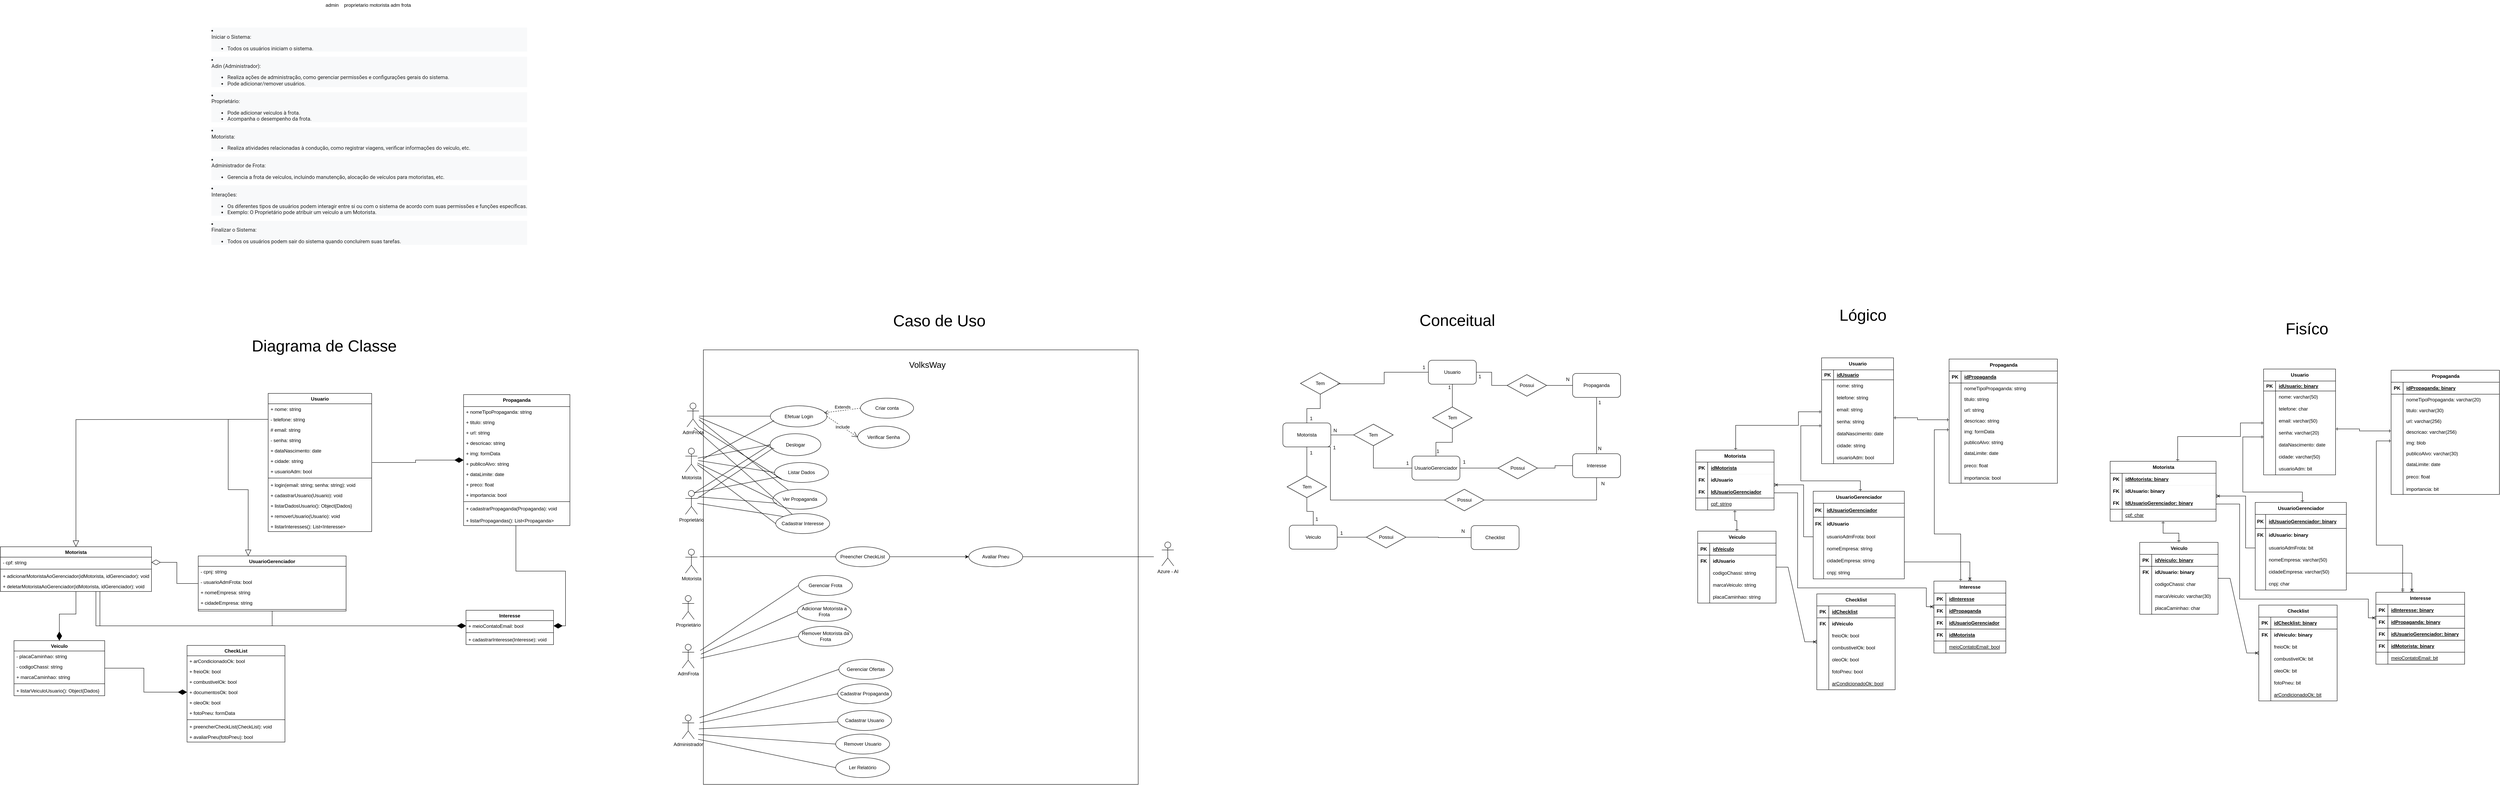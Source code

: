 <mxfile version="22.0.6" type="google">
  <diagram name="Página-1" id="E_1ykSsJVHaIM4XtL_8N">
    <mxGraphModel dx="3160" dy="2442" grid="0" gridSize="10" guides="1" tooltips="1" connect="1" arrows="1" fold="1" page="1" pageScale="1" pageWidth="827" pageHeight="1169" background="#FFFFFF" math="0" shadow="0">
      <root>
        <mxCell id="0" />
        <mxCell id="1" parent="0" />
        <mxCell id="MEF3tBxahbzels4HYro4-2" value="&lt;li style=&quot;-webkit-tap-highlight-color: transparent; color: rgba(0, 0, 0, 0.87); font-family: Roboto, Helvetica, Arial, sans-serif; font-size: 13px; background-color: rgb(248, 249, 250);&quot;&gt;&lt;p style=&quot;-webkit-tap-highlight-color: transparent; margin: 0px;&quot;&gt;Iniciar o Sistema:&lt;/p&gt;&lt;ul style=&quot;-webkit-tap-highlight-color: transparent; list-style-position: initial; list-style-image: initial; margin: 1em 0px; padding: 0px 0px 0px 40px;&quot;&gt;&lt;li style=&quot;-webkit-tap-highlight-color: transparent;&quot;&gt;Todos os usuários iniciam o sistema.&lt;/li&gt;&lt;/ul&gt;&lt;/li&gt;&lt;li style=&quot;-webkit-tap-highlight-color: transparent; color: rgba(0, 0, 0, 0.87); font-family: Roboto, Helvetica, Arial, sans-serif; font-size: 13px; background-color: rgb(248, 249, 250);&quot;&gt;&lt;p style=&quot;-webkit-tap-highlight-color: transparent; margin: 0px;&quot;&gt;&lt;span style=&quot;-webkit-tap-highlight-color: transparent;&quot;&gt;Adin (Administrador)&lt;/span&gt;:&lt;/p&gt;&lt;ul style=&quot;-webkit-tap-highlight-color: transparent; list-style-position: initial; list-style-image: initial; margin: 1em 0px; padding: 0px 0px 0px 40px;&quot;&gt;&lt;li style=&quot;-webkit-tap-highlight-color: transparent;&quot;&gt;Realiza ações de administração, como gerenciar permissões e configurações gerais do sistema.&lt;/li&gt;&lt;li style=&quot;-webkit-tap-highlight-color: transparent;&quot;&gt;Pode adicionar/remover usuários.&lt;/li&gt;&lt;/ul&gt;&lt;/li&gt;&lt;li style=&quot;-webkit-tap-highlight-color: transparent; color: rgba(0, 0, 0, 0.87); font-family: Roboto, Helvetica, Arial, sans-serif; font-size: 13px; background-color: rgb(248, 249, 250);&quot;&gt;&lt;p style=&quot;-webkit-tap-highlight-color: transparent; margin: 0px;&quot;&gt;&lt;span style=&quot;-webkit-tap-highlight-color: transparent;&quot;&gt;Proprietário&lt;/span&gt;:&lt;/p&gt;&lt;ul style=&quot;-webkit-tap-highlight-color: transparent; list-style-position: initial; list-style-image: initial; margin: 1em 0px; padding: 0px 0px 0px 40px;&quot;&gt;&lt;li style=&quot;-webkit-tap-highlight-color: transparent;&quot;&gt;Pode adicionar veículos à frota.&lt;/li&gt;&lt;li style=&quot;-webkit-tap-highlight-color: transparent;&quot;&gt;Acompanha o desempenho da frota.&lt;/li&gt;&lt;/ul&gt;&lt;/li&gt;&lt;li style=&quot;-webkit-tap-highlight-color: transparent; color: rgba(0, 0, 0, 0.87); font-family: Roboto, Helvetica, Arial, sans-serif; font-size: 13px; background-color: rgb(248, 249, 250);&quot;&gt;&lt;p style=&quot;-webkit-tap-highlight-color: transparent; margin: 0px;&quot;&gt;&lt;span style=&quot;-webkit-tap-highlight-color: transparent;&quot;&gt;Motorista&lt;/span&gt;:&lt;/p&gt;&lt;ul style=&quot;-webkit-tap-highlight-color: transparent; list-style-position: initial; list-style-image: initial; margin: 1em 0px; padding: 0px 0px 0px 40px;&quot;&gt;&lt;li style=&quot;-webkit-tap-highlight-color: transparent;&quot;&gt;Realiza atividades relacionadas à condução, como registrar viagens, verificar informações do veículo, etc.&lt;/li&gt;&lt;/ul&gt;&lt;/li&gt;&lt;li style=&quot;-webkit-tap-highlight-color: transparent; color: rgba(0, 0, 0, 0.87); font-family: Roboto, Helvetica, Arial, sans-serif; font-size: 13px; background-color: rgb(248, 249, 250);&quot;&gt;&lt;p style=&quot;-webkit-tap-highlight-color: transparent; margin: 0px;&quot;&gt;&lt;span style=&quot;-webkit-tap-highlight-color: transparent;&quot;&gt;Administrador de Frota&lt;/span&gt;:&lt;/p&gt;&lt;ul style=&quot;-webkit-tap-highlight-color: transparent; list-style-position: initial; list-style-image: initial; margin: 1em 0px; padding: 0px 0px 0px 40px;&quot;&gt;&lt;li style=&quot;-webkit-tap-highlight-color: transparent;&quot;&gt;Gerencia a frota de veículos, incluindo manutenção, alocação de veículos para motoristas, etc.&lt;/li&gt;&lt;/ul&gt;&lt;/li&gt;&lt;li style=&quot;-webkit-tap-highlight-color: transparent; color: rgba(0, 0, 0, 0.87); font-family: Roboto, Helvetica, Arial, sans-serif; font-size: 13px; background-color: rgb(248, 249, 250);&quot;&gt;&lt;p style=&quot;-webkit-tap-highlight-color: transparent; margin: 0px;&quot;&gt;&lt;span style=&quot;-webkit-tap-highlight-color: transparent;&quot;&gt;Interações&lt;/span&gt;:&lt;/p&gt;&lt;ul style=&quot;-webkit-tap-highlight-color: transparent; list-style-position: initial; list-style-image: initial; margin: 1em 0px; padding: 0px 0px 0px 40px;&quot;&gt;&lt;li style=&quot;-webkit-tap-highlight-color: transparent;&quot;&gt;Os diferentes tipos de usuários podem interagir entre si ou com o sistema de acordo com suas permissões e funções específicas.&lt;/li&gt;&lt;li style=&quot;-webkit-tap-highlight-color: transparent;&quot;&gt;Exemplo: O Proprietário pode atribuir um veículo a um Motorista.&lt;/li&gt;&lt;/ul&gt;&lt;/li&gt;&lt;li style=&quot;-webkit-tap-highlight-color: transparent; color: rgba(0, 0, 0, 0.87); font-family: Roboto, Helvetica, Arial, sans-serif; font-size: 13px; background-color: rgb(248, 249, 250);&quot;&gt;&lt;p style=&quot;-webkit-tap-highlight-color: transparent; margin: 0px;&quot;&gt;&lt;span style=&quot;-webkit-tap-highlight-color: transparent;&quot;&gt;Finalizar o Sistema&lt;/span&gt;:&lt;/p&gt;&lt;ul style=&quot;-webkit-tap-highlight-color: transparent; list-style-position: initial; list-style-image: initial; margin: 1em 0px; padding: 0px 0px 0px 40px;&quot;&gt;&lt;li style=&quot;-webkit-tap-highlight-color: transparent;&quot;&gt;Todos os usuários podem sair do sistema quando concluírem suas tarefas.&lt;/li&gt;&lt;/ul&gt;&lt;/li&gt;" style="text;html=1;align=left;verticalAlign=middle;resizable=0;points=[];autosize=1;strokeColor=none;fillColor=none;" parent="1" vertex="1">
          <mxGeometry x="70" y="-964" width="806" height="568" as="geometry" />
        </mxCell>
        <mxCell id="MEF3tBxahbzels4HYro4-3" value="admin&amp;nbsp; &amp;nbsp; proprietario motorista adm frota" style="text;html=1;align=center;verticalAlign=middle;resizable=0;points=[];autosize=1;strokeColor=none;fillColor=none;" parent="1" vertex="1">
          <mxGeometry x="348" y="-1027" width="231" height="26" as="geometry" />
        </mxCell>
        <mxCell id="S7sCAzORk-QOhM_HDeSV-21" value="" style="group" parent="1" connectable="0" vertex="1">
          <mxGeometry x="1056" y="-773" width="368" height="233" as="geometry" />
        </mxCell>
        <mxCell id="F6iNQF1G69ULcenA6h3G-1" value="Usuario" style="swimlane;fontStyle=1;align=center;verticalAlign=top;childLayout=stackLayout;horizontal=1;startSize=26;horizontalStack=0;resizeParent=1;resizeParentMax=0;resizeLast=0;collapsible=1;marginBottom=0;whiteSpace=wrap;html=1;" parent="1" vertex="1">
          <mxGeometry x="214" y="-42" width="259" height="346" as="geometry" />
        </mxCell>
        <mxCell id="F6iNQF1G69ULcenA6h3G-2" value="+ nome: string" style="text;strokeColor=none;fillColor=none;align=left;verticalAlign=top;spacingLeft=4;spacingRight=4;overflow=hidden;rotatable=0;points=[[0,0.5],[1,0.5]];portConstraint=eastwest;whiteSpace=wrap;html=1;" parent="F6iNQF1G69ULcenA6h3G-1" vertex="1">
          <mxGeometry y="26" width="259" height="26" as="geometry" />
        </mxCell>
        <mxCell id="F6iNQF1G69ULcenA6h3G-3" value="- telefone: string" style="text;strokeColor=none;fillColor=none;align=left;verticalAlign=top;spacingLeft=4;spacingRight=4;overflow=hidden;rotatable=0;points=[[0,0.5],[1,0.5]];portConstraint=eastwest;whiteSpace=wrap;html=1;" parent="F6iNQF1G69ULcenA6h3G-1" vertex="1">
          <mxGeometry y="52" width="259" height="26" as="geometry" />
        </mxCell>
        <mxCell id="F6iNQF1G69ULcenA6h3G-4" value="# email: string" style="text;strokeColor=none;fillColor=none;align=left;verticalAlign=top;spacingLeft=4;spacingRight=4;overflow=hidden;rotatable=0;points=[[0,0.5],[1,0.5]];portConstraint=eastwest;whiteSpace=wrap;html=1;" parent="F6iNQF1G69ULcenA6h3G-1" vertex="1">
          <mxGeometry y="78" width="259" height="26" as="geometry" />
        </mxCell>
        <mxCell id="F6iNQF1G69ULcenA6h3G-5" value="- senha: string" style="text;strokeColor=none;fillColor=none;align=left;verticalAlign=top;spacingLeft=4;spacingRight=4;overflow=hidden;rotatable=0;points=[[0,0.5],[1,0.5]];portConstraint=eastwest;whiteSpace=wrap;html=1;" parent="F6iNQF1G69ULcenA6h3G-1" vertex="1">
          <mxGeometry y="104" width="259" height="26" as="geometry" />
        </mxCell>
        <mxCell id="F6iNQF1G69ULcenA6h3G-6" value="+ dataNascimento: date" style="text;strokeColor=none;fillColor=none;align=left;verticalAlign=top;spacingLeft=4;spacingRight=4;overflow=hidden;rotatable=0;points=[[0,0.5],[1,0.5]];portConstraint=eastwest;whiteSpace=wrap;html=1;" parent="F6iNQF1G69ULcenA6h3G-1" vertex="1">
          <mxGeometry y="130" width="259" height="26" as="geometry" />
        </mxCell>
        <mxCell id="F6iNQF1G69ULcenA6h3G-7" value="+ cidade: string" style="text;strokeColor=none;fillColor=none;align=left;verticalAlign=top;spacingLeft=4;spacingRight=4;overflow=hidden;rotatable=0;points=[[0,0.5],[1,0.5]];portConstraint=eastwest;whiteSpace=wrap;html=1;" parent="F6iNQF1G69ULcenA6h3G-1" vertex="1">
          <mxGeometry y="156" width="259" height="26" as="geometry" />
        </mxCell>
        <mxCell id="F6iNQF1G69ULcenA6h3G-8" value="+ usuarioAdm: bool" style="text;strokeColor=none;fillColor=none;align=left;verticalAlign=top;spacingLeft=4;spacingRight=4;overflow=hidden;rotatable=0;points=[[0,0.5],[1,0.5]];portConstraint=eastwest;whiteSpace=wrap;html=1;" parent="F6iNQF1G69ULcenA6h3G-1" vertex="1">
          <mxGeometry y="182" width="259" height="26" as="geometry" />
        </mxCell>
        <mxCell id="F6iNQF1G69ULcenA6h3G-9" value="" style="line;strokeWidth=1;fillColor=none;align=left;verticalAlign=middle;spacingTop=-1;spacingLeft=3;spacingRight=3;rotatable=0;labelPosition=right;points=[];portConstraint=eastwest;strokeColor=inherit;" parent="F6iNQF1G69ULcenA6h3G-1" vertex="1">
          <mxGeometry y="208" width="259" height="8" as="geometry" />
        </mxCell>
        <mxCell id="F6iNQF1G69ULcenA6h3G-10" value="+ login(email: string; senha: string): void" style="text;strokeColor=none;fillColor=none;align=left;verticalAlign=top;spacingLeft=4;spacingRight=4;overflow=hidden;rotatable=0;points=[[0,0.5],[1,0.5]];portConstraint=eastwest;whiteSpace=wrap;html=1;" parent="F6iNQF1G69ULcenA6h3G-1" vertex="1">
          <mxGeometry y="216" width="259" height="26" as="geometry" />
        </mxCell>
        <mxCell id="F6iNQF1G69ULcenA6h3G-11" value="+ cadastrarUsuario(Usuario): void" style="text;strokeColor=none;fillColor=none;align=left;verticalAlign=top;spacingLeft=4;spacingRight=4;overflow=hidden;rotatable=0;points=[[0,0.5],[1,0.5]];portConstraint=eastwest;whiteSpace=wrap;html=1;" parent="F6iNQF1G69ULcenA6h3G-1" vertex="1">
          <mxGeometry y="242" width="259" height="26" as="geometry" />
        </mxCell>
        <mxCell id="F6iNQF1G69ULcenA6h3G-12" value="+ listarDadosUsuario(): Object{Dados}" style="text;strokeColor=none;fillColor=none;align=left;verticalAlign=top;spacingLeft=4;spacingRight=4;overflow=hidden;rotatable=0;points=[[0,0.5],[1,0.5]];portConstraint=eastwest;whiteSpace=wrap;html=1;" parent="F6iNQF1G69ULcenA6h3G-1" vertex="1">
          <mxGeometry y="268" width="259" height="26" as="geometry" />
        </mxCell>
        <mxCell id="F6iNQF1G69ULcenA6h3G-13" value="+ removerUsuario(Usuario): void" style="text;strokeColor=none;fillColor=none;align=left;verticalAlign=top;spacingLeft=4;spacingRight=4;overflow=hidden;rotatable=0;points=[[0,0.5],[1,0.5]];portConstraint=eastwest;whiteSpace=wrap;html=1;" parent="F6iNQF1G69ULcenA6h3G-1" vertex="1">
          <mxGeometry y="294" width="259" height="26" as="geometry" />
        </mxCell>
        <mxCell id="F6iNQF1G69ULcenA6h3G-14" value="+ listarInteresses(): List&amp;lt;Interesse&amp;gt;" style="text;strokeColor=none;fillColor=none;align=left;verticalAlign=top;spacingLeft=4;spacingRight=4;overflow=hidden;rotatable=0;points=[[0,0.5],[1,0.5]];portConstraint=eastwest;whiteSpace=wrap;html=1;" parent="F6iNQF1G69ULcenA6h3G-1" vertex="1">
          <mxGeometry y="320" width="259" height="26" as="geometry" />
        </mxCell>
        <mxCell id="F6iNQF1G69ULcenA6h3G-15" style="edgeStyle=orthogonalEdgeStyle;rounded=0;orthogonalLoop=1;jettySize=auto;html=1;entryX=0;entryY=0.5;entryDx=0;entryDy=0;endArrow=diamondThin;endFill=1;endSize=13;exitX=0.5;exitY=1;exitDx=0;exitDy=0;" parent="1" source="F6iNQF1G69ULcenA6h3G-18" target="F6iNQF1G69ULcenA6h3G-50" edge="1">
          <mxGeometry relative="1" as="geometry">
            <mxPoint x="508.0" y="434" as="sourcePoint" />
          </mxGeometry>
        </mxCell>
        <mxCell id="F6iNQF1G69ULcenA6h3G-16" style="edgeStyle=orthogonalEdgeStyle;rounded=0;orthogonalLoop=1;jettySize=auto;html=1;entryX=0;entryY=0.5;entryDx=0;entryDy=0;endArrow=diamondThin;endFill=1;endSize=13;" parent="1" source="F6iNQF1G69ULcenA6h3G-18" target="F6iNQF1G69ULcenA6h3G-50" edge="1">
          <mxGeometry relative="1" as="geometry">
            <mxPoint x="258" y="852.0" as="targetPoint" />
          </mxGeometry>
        </mxCell>
        <mxCell id="F6iNQF1G69ULcenA6h3G-17" style="edgeStyle=orthogonalEdgeStyle;rounded=0;orthogonalLoop=1;jettySize=auto;html=1;endArrow=diamondThin;endFill=0;endSize=20;" parent="1" source="F6iNQF1G69ULcenA6h3G-18" target="F6iNQF1G69ULcenA6h3G-28" edge="1">
          <mxGeometry relative="1" as="geometry" />
        </mxCell>
        <mxCell id="F6iNQF1G69ULcenA6h3G-18" value="UsuarioGerenciador" style="swimlane;fontStyle=1;align=center;verticalAlign=top;childLayout=stackLayout;horizontal=1;startSize=26;horizontalStack=0;resizeParent=1;resizeParentMax=0;resizeLast=0;collapsible=1;marginBottom=0;whiteSpace=wrap;html=1;" parent="1" vertex="1">
          <mxGeometry x="39" y="365" width="370" height="138" as="geometry" />
        </mxCell>
        <mxCell id="F6iNQF1G69ULcenA6h3G-19" value="- cpnj: string" style="text;strokeColor=none;fillColor=none;align=left;verticalAlign=top;spacingLeft=4;spacingRight=4;overflow=hidden;rotatable=0;points=[[0,0.5],[1,0.5]];portConstraint=eastwest;whiteSpace=wrap;html=1;" parent="F6iNQF1G69ULcenA6h3G-18" vertex="1">
          <mxGeometry y="26" width="370" height="26" as="geometry" />
        </mxCell>
        <mxCell id="F6iNQF1G69ULcenA6h3G-20" value="- usuarioAdmFrota: bool" style="text;strokeColor=none;fillColor=none;align=left;verticalAlign=top;spacingLeft=4;spacingRight=4;overflow=hidden;rotatable=0;points=[[0,0.5],[1,0.5]];portConstraint=eastwest;whiteSpace=wrap;html=1;" parent="F6iNQF1G69ULcenA6h3G-18" vertex="1">
          <mxGeometry y="52" width="370" height="26" as="geometry" />
        </mxCell>
        <mxCell id="F6iNQF1G69ULcenA6h3G-21" value="+&amp;nbsp;nomeEmpresa: string" style="text;strokeColor=none;fillColor=none;align=left;verticalAlign=top;spacingLeft=4;spacingRight=4;overflow=hidden;rotatable=0;points=[[0,0.5],[1,0.5]];portConstraint=eastwest;whiteSpace=wrap;html=1;" parent="F6iNQF1G69ULcenA6h3G-18" vertex="1">
          <mxGeometry y="78" width="370" height="26" as="geometry" />
        </mxCell>
        <mxCell id="F6iNQF1G69ULcenA6h3G-22" value="+ cidadeEmpresa: string" style="text;strokeColor=none;fillColor=none;align=left;verticalAlign=top;spacingLeft=4;spacingRight=4;overflow=hidden;rotatable=0;points=[[0,0.5],[1,0.5]];portConstraint=eastwest;whiteSpace=wrap;html=1;" parent="F6iNQF1G69ULcenA6h3G-18" vertex="1">
          <mxGeometry y="104" width="370" height="26" as="geometry" />
        </mxCell>
        <mxCell id="F6iNQF1G69ULcenA6h3G-23" value="" style="line;strokeWidth=1;fillColor=none;align=left;verticalAlign=middle;spacingTop=-1;spacingLeft=3;spacingRight=3;rotatable=0;labelPosition=right;points=[];portConstraint=eastwest;strokeColor=inherit;" parent="F6iNQF1G69ULcenA6h3G-18" vertex="1">
          <mxGeometry y="130" width="370" height="8" as="geometry" />
        </mxCell>
        <mxCell id="F6iNQF1G69ULcenA6h3G-24" style="edgeStyle=orthogonalEdgeStyle;rounded=0;orthogonalLoop=1;jettySize=auto;html=1;entryX=0;entryY=0.5;entryDx=0;entryDy=0;strokeWidth=1;endArrow=diamondThin;endFill=1;endSize=13;" parent="1" source="F6iNQF1G69ULcenA6h3G-27" target="F6iNQF1G69ULcenA6h3G-50" edge="1">
          <mxGeometry relative="1" as="geometry">
            <Array as="points">
              <mxPoint x="-217" y="540" />
            </Array>
          </mxGeometry>
        </mxCell>
        <mxCell id="F6iNQF1G69ULcenA6h3G-25" style="edgeStyle=orthogonalEdgeStyle;rounded=0;orthogonalLoop=1;jettySize=auto;html=1;entryX=0;entryY=0.5;entryDx=0;entryDy=0;endArrow=diamondThin;endFill=1;endSize=20;" parent="1" source="F6iNQF1G69ULcenA6h3G-63" target="F6iNQF1G69ULcenA6h3G-57" edge="1">
          <mxGeometry relative="1" as="geometry" />
        </mxCell>
        <mxCell id="F6iNQF1G69ULcenA6h3G-26" style="edgeStyle=orthogonalEdgeStyle;rounded=0;orthogonalLoop=1;jettySize=auto;html=1;endSize=20;endArrow=diamondThin;endFill=1;" parent="1" source="F6iNQF1G69ULcenA6h3G-27" target="F6iNQF1G69ULcenA6h3G-63" edge="1">
          <mxGeometry relative="1" as="geometry" />
        </mxCell>
        <mxCell id="F6iNQF1G69ULcenA6h3G-27" value="Motorista" style="swimlane;fontStyle=1;align=center;verticalAlign=top;childLayout=stackLayout;horizontal=1;startSize=26;horizontalStack=0;resizeParent=1;resizeParentMax=0;resizeLast=0;collapsible=1;marginBottom=0;whiteSpace=wrap;html=1;" parent="1" vertex="1">
          <mxGeometry x="-456" y="342" width="378" height="112" as="geometry" />
        </mxCell>
        <mxCell id="F6iNQF1G69ULcenA6h3G-28" value="- cpf: string" style="text;strokeColor=none;fillColor=none;align=left;verticalAlign=top;spacingLeft=4;spacingRight=4;overflow=hidden;rotatable=0;points=[[0,0.5],[1,0.5]];portConstraint=eastwest;whiteSpace=wrap;html=1;" parent="F6iNQF1G69ULcenA6h3G-27" vertex="1">
          <mxGeometry y="26" width="378" height="26" as="geometry" />
        </mxCell>
        <mxCell id="F6iNQF1G69ULcenA6h3G-29" value="" style="line;strokeWidth=1;fillColor=none;align=left;verticalAlign=middle;spacingTop=-1;spacingLeft=3;spacingRight=3;rotatable=0;labelPosition=right;points=[];portConstraint=eastwest;strokeColor=inherit;" parent="F6iNQF1G69ULcenA6h3G-27" vertex="1">
          <mxGeometry y="52" width="378" height="8" as="geometry" />
        </mxCell>
        <mxCell id="F6iNQF1G69ULcenA6h3G-30" value="+ adicionarMotoristaAoGerenciador(idMotorista, idGerenciador): void" style="text;strokeColor=none;fillColor=none;align=left;verticalAlign=top;spacingLeft=4;spacingRight=4;overflow=hidden;rotatable=0;points=[[0,0.5],[1,0.5]];portConstraint=eastwest;whiteSpace=wrap;html=1;" parent="F6iNQF1G69ULcenA6h3G-27" vertex="1">
          <mxGeometry y="60" width="378" height="26" as="geometry" />
        </mxCell>
        <mxCell id="F6iNQF1G69ULcenA6h3G-31" value="+ deletarMotoristaAoGerenciador(idMotorista, idGerenciador): void" style="text;strokeColor=none;fillColor=none;align=left;verticalAlign=top;spacingLeft=4;spacingRight=4;overflow=hidden;rotatable=0;points=[[0,0.5],[1,0.5]];portConstraint=eastwest;whiteSpace=wrap;html=1;" parent="F6iNQF1G69ULcenA6h3G-27" vertex="1">
          <mxGeometry y="86" width="378" height="26" as="geometry" />
        </mxCell>
        <mxCell id="F6iNQF1G69ULcenA6h3G-32" style="edgeStyle=orthogonalEdgeStyle;rounded=0;orthogonalLoop=1;jettySize=auto;html=1;endArrow=diamond;endFill=0;endSize=13;strokeWidth=2;strokeColor=#FFFFFF;" parent="1" source="F6iNQF1G69ULcenA6h3G-1" target="F6iNQF1G69ULcenA6h3G-41" edge="1">
          <mxGeometry relative="1" as="geometry" />
        </mxCell>
        <mxCell id="F6iNQF1G69ULcenA6h3G-33" style="edgeStyle=orthogonalEdgeStyle;rounded=0;orthogonalLoop=1;jettySize=auto;html=1;endSize=20;endArrow=diamondThin;endFill=1;exitX=0.492;exitY=0.994;exitDx=0;exitDy=0;exitPerimeter=0;" parent="1" source="F6iNQF1G69ULcenA6h3G-48" target="F6iNQF1G69ULcenA6h3G-50" edge="1">
          <mxGeometry relative="1" as="geometry">
            <mxPoint x="1489.522" y="491.0" as="sourcePoint" />
          </mxGeometry>
        </mxCell>
        <mxCell id="F6iNQF1G69ULcenA6h3G-34" style="edgeStyle=orthogonalEdgeStyle;rounded=0;orthogonalLoop=1;jettySize=auto;html=1;endArrow=block;endFill=0;endSize=13;" parent="1" source="F6iNQF1G69ULcenA6h3G-1" target="F6iNQF1G69ULcenA6h3G-18" edge="1">
          <mxGeometry relative="1" as="geometry">
            <Array as="points">
              <mxPoint x="114" y="23" />
              <mxPoint x="114" y="199" />
              <mxPoint x="164" y="199" />
            </Array>
          </mxGeometry>
        </mxCell>
        <mxCell id="F6iNQF1G69ULcenA6h3G-35" style="edgeStyle=orthogonalEdgeStyle;rounded=0;orthogonalLoop=1;jettySize=auto;html=1;endArrow=block;endFill=0;strokeWidth=1;endSize=13;" parent="1" target="F6iNQF1G69ULcenA6h3G-27" edge="1">
          <mxGeometry relative="1" as="geometry">
            <mxPoint x="214" y="23" as="sourcePoint" />
          </mxGeometry>
        </mxCell>
        <mxCell id="F6iNQF1G69ULcenA6h3G-36" value="Propaganda" style="swimlane;fontStyle=1;align=center;verticalAlign=top;childLayout=stackLayout;horizontal=1;startSize=30;horizontalStack=0;resizeParent=1;resizeParentMax=0;resizeLast=0;collapsible=1;marginBottom=0;whiteSpace=wrap;html=1;" parent="1" vertex="1">
          <mxGeometry x="703" y="-39" width="266" height="328" as="geometry" />
        </mxCell>
        <mxCell id="F6iNQF1G69ULcenA6h3G-37" value="+ nomeTipoPropaganda: string" style="text;strokeColor=none;fillColor=none;align=left;verticalAlign=top;spacingLeft=4;spacingRight=4;overflow=hidden;rotatable=0;points=[[0,0.5],[1,0.5]];portConstraint=eastwest;whiteSpace=wrap;html=1;" parent="F6iNQF1G69ULcenA6h3G-36" vertex="1">
          <mxGeometry y="30" width="266" height="26" as="geometry" />
        </mxCell>
        <mxCell id="F6iNQF1G69ULcenA6h3G-38" value="+ titulo: string" style="text;strokeColor=none;fillColor=none;align=left;verticalAlign=top;spacingLeft=4;spacingRight=4;overflow=hidden;rotatable=0;points=[[0,0.5],[1,0.5]];portConstraint=eastwest;whiteSpace=wrap;html=1;" parent="F6iNQF1G69ULcenA6h3G-36" vertex="1">
          <mxGeometry y="56" width="266" height="26" as="geometry" />
        </mxCell>
        <mxCell id="F6iNQF1G69ULcenA6h3G-39" value="+ url: string" style="text;strokeColor=none;fillColor=none;align=left;verticalAlign=top;spacingLeft=4;spacingRight=4;overflow=hidden;rotatable=0;points=[[0,0.5],[1,0.5]];portConstraint=eastwest;whiteSpace=wrap;html=1;" parent="F6iNQF1G69ULcenA6h3G-36" vertex="1">
          <mxGeometry y="82" width="266" height="26" as="geometry" />
        </mxCell>
        <mxCell id="F6iNQF1G69ULcenA6h3G-40" value="+ descricao: string" style="text;strokeColor=none;fillColor=none;align=left;verticalAlign=top;spacingLeft=4;spacingRight=4;overflow=hidden;rotatable=0;points=[[0,0.5],[1,0.5]];portConstraint=eastwest;whiteSpace=wrap;html=1;" parent="F6iNQF1G69ULcenA6h3G-36" vertex="1">
          <mxGeometry y="108" width="266" height="26" as="geometry" />
        </mxCell>
        <mxCell id="F6iNQF1G69ULcenA6h3G-41" value="+ img: formData" style="text;strokeColor=none;fillColor=none;align=left;verticalAlign=top;spacingLeft=4;spacingRight=4;overflow=hidden;rotatable=0;points=[[0,0.5],[1,0.5]];portConstraint=eastwest;whiteSpace=wrap;html=1;" parent="F6iNQF1G69ULcenA6h3G-36" vertex="1">
          <mxGeometry y="134" width="266" height="26" as="geometry" />
        </mxCell>
        <mxCell id="F6iNQF1G69ULcenA6h3G-42" value="+ publicoAlvo: string" style="text;strokeColor=none;fillColor=none;align=left;verticalAlign=top;spacingLeft=4;spacingRight=4;overflow=hidden;rotatable=0;points=[[0,0.5],[1,0.5]];portConstraint=eastwest;whiteSpace=wrap;html=1;" parent="F6iNQF1G69ULcenA6h3G-36" vertex="1">
          <mxGeometry y="160" width="266" height="26" as="geometry" />
        </mxCell>
        <mxCell id="F6iNQF1G69ULcenA6h3G-43" value="+ dataLimite: date" style="text;strokeColor=none;fillColor=none;align=left;verticalAlign=top;spacingLeft=4;spacingRight=4;overflow=hidden;rotatable=0;points=[[0,0.5],[1,0.5]];portConstraint=eastwest;whiteSpace=wrap;html=1;" parent="F6iNQF1G69ULcenA6h3G-36" vertex="1">
          <mxGeometry y="186" width="266" height="26" as="geometry" />
        </mxCell>
        <mxCell id="F6iNQF1G69ULcenA6h3G-44" value="+ preco: float" style="text;strokeColor=none;fillColor=none;align=left;verticalAlign=top;spacingLeft=4;spacingRight=4;overflow=hidden;rotatable=0;points=[[0,0.5],[1,0.5]];portConstraint=eastwest;whiteSpace=wrap;html=1;" parent="F6iNQF1G69ULcenA6h3G-36" vertex="1">
          <mxGeometry y="212" width="266" height="26" as="geometry" />
        </mxCell>
        <mxCell id="F6iNQF1G69ULcenA6h3G-45" value="+ importancia: bool" style="text;strokeColor=none;fillColor=none;align=left;verticalAlign=top;spacingLeft=4;spacingRight=4;overflow=hidden;rotatable=0;points=[[0,0.5],[1,0.5]];portConstraint=eastwest;whiteSpace=wrap;html=1;" parent="F6iNQF1G69ULcenA6h3G-36" vertex="1">
          <mxGeometry y="238" width="266" height="26" as="geometry" />
        </mxCell>
        <mxCell id="F6iNQF1G69ULcenA6h3G-46" value="" style="line;strokeWidth=1;fillColor=none;align=left;verticalAlign=middle;spacingTop=-1;spacingLeft=3;spacingRight=3;rotatable=0;labelPosition=right;points=[];portConstraint=eastwest;strokeColor=inherit;" parent="F6iNQF1G69ULcenA6h3G-36" vertex="1">
          <mxGeometry y="264" width="266" height="8" as="geometry" />
        </mxCell>
        <mxCell id="F6iNQF1G69ULcenA6h3G-47" value="+ cadastrarPropaganda(Propaganda): void" style="text;strokeColor=none;fillColor=none;align=left;verticalAlign=top;spacingLeft=4;spacingRight=4;overflow=hidden;rotatable=0;points=[[0,0.5],[1,0.5]];portConstraint=eastwest;whiteSpace=wrap;html=1;" parent="F6iNQF1G69ULcenA6h3G-36" vertex="1">
          <mxGeometry y="272" width="266" height="30" as="geometry" />
        </mxCell>
        <mxCell id="F6iNQF1G69ULcenA6h3G-48" value="+ listarPropagandas(): List&amp;lt;Propaganda&amp;gt;" style="text;strokeColor=none;fillColor=none;align=left;verticalAlign=top;spacingLeft=4;spacingRight=4;overflow=hidden;rotatable=0;points=[[0,0.5],[1,0.5]];portConstraint=eastwest;whiteSpace=wrap;html=1;" parent="F6iNQF1G69ULcenA6h3G-36" vertex="1">
          <mxGeometry y="302" width="266" height="26" as="geometry" />
        </mxCell>
        <mxCell id="F6iNQF1G69ULcenA6h3G-49" value="Interesse" style="swimlane;fontStyle=1;align=center;verticalAlign=top;childLayout=stackLayout;horizontal=1;startSize=26;horizontalStack=0;resizeParent=1;resizeParentMax=0;resizeLast=0;collapsible=1;marginBottom=0;whiteSpace=wrap;html=1;" parent="1" vertex="1">
          <mxGeometry x="709" y="501" width="219" height="86" as="geometry" />
        </mxCell>
        <mxCell id="F6iNQF1G69ULcenA6h3G-50" value="+ meioContatoEmail: bool" style="text;strokeColor=none;fillColor=none;align=left;verticalAlign=top;spacingLeft=4;spacingRight=4;overflow=hidden;rotatable=0;points=[[0,0.5],[1,0.5]];portConstraint=eastwest;whiteSpace=wrap;html=1;" parent="F6iNQF1G69ULcenA6h3G-49" vertex="1">
          <mxGeometry y="26" width="219" height="26" as="geometry" />
        </mxCell>
        <mxCell id="F6iNQF1G69ULcenA6h3G-51" value="" style="line;strokeWidth=1;fillColor=none;align=left;verticalAlign=middle;spacingTop=-1;spacingLeft=3;spacingRight=3;rotatable=0;labelPosition=right;points=[];portConstraint=eastwest;strokeColor=inherit;" parent="F6iNQF1G69ULcenA6h3G-49" vertex="1">
          <mxGeometry y="52" width="219" height="8" as="geometry" />
        </mxCell>
        <mxCell id="F6iNQF1G69ULcenA6h3G-52" value="+ cadastrarInteresse(Interesse): void" style="text;strokeColor=none;fillColor=none;align=left;verticalAlign=top;spacingLeft=4;spacingRight=4;overflow=hidden;rotatable=0;points=[[0,0.5],[1,0.5]];portConstraint=eastwest;whiteSpace=wrap;html=1;" parent="F6iNQF1G69ULcenA6h3G-49" vertex="1">
          <mxGeometry y="60" width="219" height="26" as="geometry" />
        </mxCell>
        <mxCell id="F6iNQF1G69ULcenA6h3G-53" value="CheckList" style="swimlane;fontStyle=1;align=center;verticalAlign=top;childLayout=stackLayout;horizontal=1;startSize=26;horizontalStack=0;resizeParent=1;resizeParentMax=0;resizeLast=0;collapsible=1;marginBottom=0;whiteSpace=wrap;html=1;" parent="1" vertex="1">
          <mxGeometry x="11" y="589" width="245" height="242" as="geometry" />
        </mxCell>
        <mxCell id="F6iNQF1G69ULcenA6h3G-54" value="+ arCondicionadoOk: bool" style="text;strokeColor=none;fillColor=none;align=left;verticalAlign=top;spacingLeft=4;spacingRight=4;overflow=hidden;rotatable=0;points=[[0,0.5],[1,0.5]];portConstraint=eastwest;whiteSpace=wrap;html=1;" parent="F6iNQF1G69ULcenA6h3G-53" vertex="1">
          <mxGeometry y="26" width="245" height="26" as="geometry" />
        </mxCell>
        <mxCell id="F6iNQF1G69ULcenA6h3G-55" value="+ freioOk: bool" style="text;strokeColor=none;fillColor=none;align=left;verticalAlign=top;spacingLeft=4;spacingRight=4;overflow=hidden;rotatable=0;points=[[0,0.5],[1,0.5]];portConstraint=eastwest;whiteSpace=wrap;html=1;" parent="F6iNQF1G69ULcenA6h3G-53" vertex="1">
          <mxGeometry y="52" width="245" height="26" as="geometry" />
        </mxCell>
        <mxCell id="F6iNQF1G69ULcenA6h3G-56" value="+ combustivelOk: bool" style="text;strokeColor=none;fillColor=none;align=left;verticalAlign=top;spacingLeft=4;spacingRight=4;overflow=hidden;rotatable=0;points=[[0,0.5],[1,0.5]];portConstraint=eastwest;whiteSpace=wrap;html=1;" parent="F6iNQF1G69ULcenA6h3G-53" vertex="1">
          <mxGeometry y="78" width="245" height="26" as="geometry" />
        </mxCell>
        <mxCell id="F6iNQF1G69ULcenA6h3G-57" value="+ documentosOk: bool" style="text;strokeColor=none;fillColor=none;align=left;verticalAlign=top;spacingLeft=4;spacingRight=4;overflow=hidden;rotatable=0;points=[[0,0.5],[1,0.5]];portConstraint=eastwest;whiteSpace=wrap;html=1;" parent="F6iNQF1G69ULcenA6h3G-53" vertex="1">
          <mxGeometry y="104" width="245" height="26" as="geometry" />
        </mxCell>
        <mxCell id="F6iNQF1G69ULcenA6h3G-58" value="+ oleoOk: bool" style="text;strokeColor=none;fillColor=none;align=left;verticalAlign=top;spacingLeft=4;spacingRight=4;overflow=hidden;rotatable=0;points=[[0,0.5],[1,0.5]];portConstraint=eastwest;whiteSpace=wrap;html=1;" parent="F6iNQF1G69ULcenA6h3G-53" vertex="1">
          <mxGeometry y="130" width="245" height="26" as="geometry" />
        </mxCell>
        <mxCell id="F6iNQF1G69ULcenA6h3G-59" value="+ fotoPneu: formData" style="text;strokeColor=none;fillColor=none;align=left;verticalAlign=top;spacingLeft=4;spacingRight=4;overflow=hidden;rotatable=0;points=[[0,0.5],[1,0.5]];portConstraint=eastwest;whiteSpace=wrap;html=1;rounded=0;glass=0;" parent="F6iNQF1G69ULcenA6h3G-53" vertex="1">
          <mxGeometry y="156" width="245" height="26" as="geometry" />
        </mxCell>
        <mxCell id="F6iNQF1G69ULcenA6h3G-60" value="" style="line;strokeWidth=1;fillColor=none;align=left;verticalAlign=middle;spacingTop=-1;spacingLeft=3;spacingRight=3;rotatable=0;labelPosition=right;points=[];portConstraint=eastwest;strokeColor=inherit;" parent="F6iNQF1G69ULcenA6h3G-53" vertex="1">
          <mxGeometry y="182" width="245" height="8" as="geometry" />
        </mxCell>
        <mxCell id="F6iNQF1G69ULcenA6h3G-61" value="+ preencherCheckList(CheckList): void" style="text;strokeColor=none;fillColor=none;align=left;verticalAlign=top;spacingLeft=4;spacingRight=4;overflow=hidden;rotatable=0;points=[[0,0.5],[1,0.5]];portConstraint=eastwest;whiteSpace=wrap;html=1;" parent="F6iNQF1G69ULcenA6h3G-53" vertex="1">
          <mxGeometry y="190" width="245" height="26" as="geometry" />
        </mxCell>
        <mxCell id="F6iNQF1G69ULcenA6h3G-62" value="+ avaliarPneu(fotoPneu): bool" style="text;strokeColor=none;fillColor=none;align=left;verticalAlign=top;spacingLeft=4;spacingRight=4;overflow=hidden;rotatable=0;points=[[0,0.5],[1,0.5]];portConstraint=eastwest;whiteSpace=wrap;html=1;" parent="F6iNQF1G69ULcenA6h3G-53" vertex="1">
          <mxGeometry y="216" width="245" height="26" as="geometry" />
        </mxCell>
        <mxCell id="F6iNQF1G69ULcenA6h3G-63" value="Veiculo" style="swimlane;fontStyle=1;align=center;verticalAlign=top;childLayout=stackLayout;horizontal=1;startSize=26;horizontalStack=0;resizeParent=1;resizeParentMax=0;resizeLast=0;collapsible=1;marginBottom=0;whiteSpace=wrap;html=1;" parent="1" vertex="1">
          <mxGeometry x="-422" y="577" width="227" height="138" as="geometry" />
        </mxCell>
        <mxCell id="F6iNQF1G69ULcenA6h3G-64" value="- placaCaminhao: string" style="text;strokeColor=none;fillColor=none;align=left;verticalAlign=top;spacingLeft=4;spacingRight=4;overflow=hidden;rotatable=0;points=[[0,0.5],[1,0.5]];portConstraint=eastwest;whiteSpace=wrap;html=1;" parent="F6iNQF1G69ULcenA6h3G-63" vertex="1">
          <mxGeometry y="26" width="227" height="26" as="geometry" />
        </mxCell>
        <mxCell id="F6iNQF1G69ULcenA6h3G-65" value="- codigoChassi: string" style="text;strokeColor=none;fillColor=none;align=left;verticalAlign=top;spacingLeft=4;spacingRight=4;overflow=hidden;rotatable=0;points=[[0,0.5],[1,0.5]];portConstraint=eastwest;whiteSpace=wrap;html=1;" parent="F6iNQF1G69ULcenA6h3G-63" vertex="1">
          <mxGeometry y="52" width="227" height="26" as="geometry" />
        </mxCell>
        <mxCell id="F6iNQF1G69ULcenA6h3G-66" value="+ marcaCaminhao: string" style="text;strokeColor=none;fillColor=none;align=left;verticalAlign=top;spacingLeft=4;spacingRight=4;overflow=hidden;rotatable=0;points=[[0,0.5],[1,0.5]];portConstraint=eastwest;whiteSpace=wrap;html=1;" parent="F6iNQF1G69ULcenA6h3G-63" vertex="1">
          <mxGeometry y="78" width="227" height="26" as="geometry" />
        </mxCell>
        <mxCell id="F6iNQF1G69ULcenA6h3G-67" value="" style="line;strokeWidth=1;fillColor=none;align=left;verticalAlign=middle;spacingTop=-1;spacingLeft=3;spacingRight=3;rotatable=0;labelPosition=right;points=[];portConstraint=eastwest;strokeColor=inherit;" parent="F6iNQF1G69ULcenA6h3G-63" vertex="1">
          <mxGeometry y="104" width="227" height="8" as="geometry" />
        </mxCell>
        <mxCell id="F6iNQF1G69ULcenA6h3G-68" value="+ listarVeiculoUsuario(): Object{Dados}" style="text;align=left;verticalAlign=top;spacingLeft=4;spacingRight=4;overflow=hidden;rotatable=0;points=[[0,0.5],[1,0.5]];portConstraint=eastwest;whiteSpace=wrap;html=1;" parent="F6iNQF1G69ULcenA6h3G-63" vertex="1">
          <mxGeometry y="112" width="227" height="26" as="geometry" />
        </mxCell>
        <mxCell id="F6iNQF1G69ULcenA6h3G-69" style="edgeStyle=orthogonalEdgeStyle;rounded=0;orthogonalLoop=1;jettySize=auto;html=1;entryX=0;entryY=0.5;entryDx=0;entryDy=0;strokeWidth=1;endArrow=diamondThin;endFill=1;endSize=20;" parent="1" source="F6iNQF1G69ULcenA6h3G-27" target="F6iNQF1G69ULcenA6h3G-50" edge="1">
          <mxGeometry relative="1" as="geometry">
            <Array as="points">
              <mxPoint x="-207" y="540" />
            </Array>
            <mxPoint x="-208" y="413" as="sourcePoint" />
            <mxPoint x="719" y="550" as="targetPoint" />
          </mxGeometry>
        </mxCell>
        <mxCell id="F6iNQF1G69ULcenA6h3G-70" value="Motorista" style="shape=umlActor;verticalLabelPosition=bottom;verticalAlign=top;html=1;outlineConnect=0;" parent="1" vertex="1">
          <mxGeometry x="1258" y="95" width="30" height="60" as="geometry" />
        </mxCell>
        <mxCell id="F6iNQF1G69ULcenA6h3G-71" value="" style="whiteSpace=wrap;html=1;aspect=fixed;" parent="1" vertex="1">
          <mxGeometry x="1303" y="-151" width="1088" height="1088" as="geometry" />
        </mxCell>
        <mxCell id="F6iNQF1G69ULcenA6h3G-72" value="Efetuar Login" style="ellipse;whiteSpace=wrap;html=1;" parent="1" vertex="1">
          <mxGeometry x="1470.5" y="-11" width="141.5" height="53" as="geometry" />
        </mxCell>
        <mxCell id="F6iNQF1G69ULcenA6h3G-73" value="Gerenciar Frota" style="ellipse;whiteSpace=wrap;html=1;container=1;" parent="1" vertex="1">
          <mxGeometry x="1541" y="414" width="135" height="50" as="geometry" />
        </mxCell>
        <mxCell id="F6iNQF1G69ULcenA6h3G-74" value="Criar conta" style="ellipse;whiteSpace=wrap;html=1;" parent="1" vertex="1">
          <mxGeometry x="1696" y="-30" width="133" height="50" as="geometry" />
        </mxCell>
        <mxCell id="F6iNQF1G69ULcenA6h3G-75" value="Azure - AI" style="shape=umlActor;verticalLabelPosition=bottom;verticalAlign=top;html=1;outlineConnect=0;" parent="1" vertex="1">
          <mxGeometry x="2450" y="330" width="30" height="60" as="geometry" />
        </mxCell>
        <mxCell id="F6iNQF1G69ULcenA6h3G-76" value="" style="endArrow=none;html=1;rounded=0;entryX=1;entryY=0.5;entryDx=0;entryDy=0;" parent="1" target="F6iNQF1G69ULcenA6h3G-92" edge="1">
          <mxGeometry width="50" height="50" relative="1" as="geometry">
            <mxPoint x="2430" y="367" as="sourcePoint" />
            <mxPoint x="1968.0" y="299.5" as="targetPoint" />
          </mxGeometry>
        </mxCell>
        <mxCell id="F6iNQF1G69ULcenA6h3G-77" value="Cadastrar Propaganda" style="ellipse;whiteSpace=wrap;html=1;" parent="1" vertex="1">
          <mxGeometry x="1639" y="685" width="135" height="50" as="geometry" />
        </mxCell>
        <mxCell id="F6iNQF1G69ULcenA6h3G-78" value="Ler Relatório" style="ellipse;whiteSpace=wrap;html=1;" parent="1" vertex="1">
          <mxGeometry x="1634" y="870" width="135" height="50" as="geometry" />
        </mxCell>
        <mxCell id="F6iNQF1G69ULcenA6h3G-79" value="Listar Dados" style="ellipse;whiteSpace=wrap;html=1;" parent="1" vertex="1">
          <mxGeometry x="1481" y="131" width="135" height="50" as="geometry" />
        </mxCell>
        <mxCell id="F6iNQF1G69ULcenA6h3G-80" value="Cadastrar Interesse" style="ellipse;whiteSpace=wrap;html=1;" parent="1" vertex="1">
          <mxGeometry x="1484" y="259" width="135" height="50" as="geometry" />
        </mxCell>
        <mxCell id="F6iNQF1G69ULcenA6h3G-81" value="Ver Propaganda" style="ellipse;whiteSpace=wrap;html=1;" parent="1" vertex="1">
          <mxGeometry x="1477" y="198" width="135" height="50" as="geometry" />
        </mxCell>
        <mxCell id="F6iNQF1G69ULcenA6h3G-82" value="Administrador" style="shape=umlActor;verticalLabelPosition=bottom;verticalAlign=top;html=1;outlineConnect=0;" parent="1" vertex="1">
          <mxGeometry x="1250" y="763" width="30" height="60" as="geometry" />
        </mxCell>
        <mxCell id="F6iNQF1G69ULcenA6h3G-83" value="Motorista" style="shape=umlActor;verticalLabelPosition=bottom;verticalAlign=top;html=1;outlineConnect=0;" parent="1" vertex="1">
          <mxGeometry x="1258" y="348" width="30" height="60" as="geometry" />
        </mxCell>
        <mxCell id="F6iNQF1G69ULcenA6h3G-84" value="Verificar Senha" style="ellipse;whiteSpace=wrap;html=1;" parent="1" vertex="1">
          <mxGeometry x="1689" y="40" width="130" height="55" as="geometry" />
        </mxCell>
        <mxCell id="F6iNQF1G69ULcenA6h3G-85" value="" style="endArrow=none;html=1;rounded=0;entryX=0;entryY=0.5;entryDx=0;entryDy=0;" parent="1" target="F6iNQF1G69ULcenA6h3G-99" edge="1">
          <mxGeometry width="50" height="50" relative="1" as="geometry">
            <mxPoint x="1289" y="120" as="sourcePoint" />
            <mxPoint x="1398" y="152" as="targetPoint" />
          </mxGeometry>
        </mxCell>
        <mxCell id="F6iNQF1G69ULcenA6h3G-86" value="Extends" style="html=1;verticalAlign=bottom;endArrow=open;dashed=1;endSize=8;rounded=0;exitX=0;exitY=0.5;exitDx=0;exitDy=0;entryX=0.953;entryY=0.333;entryDx=0;entryDy=0;entryPerimeter=0;" parent="1" source="F6iNQF1G69ULcenA6h3G-74" target="F6iNQF1G69ULcenA6h3G-72" edge="1">
          <mxGeometry relative="1" as="geometry">
            <mxPoint x="1688" y="156.05" as="sourcePoint" />
            <mxPoint x="1608" y="156.05" as="targetPoint" />
          </mxGeometry>
        </mxCell>
        <mxCell id="F6iNQF1G69ULcenA6h3G-87" value="Include" style="endArrow=open;endSize=12;dashed=1;html=1;rounded=0;exitX=1;exitY=0.5;exitDx=0;exitDy=0;entryX=0;entryY=0.5;entryDx=0;entryDy=0;" parent="1" source="F6iNQF1G69ULcenA6h3G-72" target="F6iNQF1G69ULcenA6h3G-84" edge="1">
          <mxGeometry width="160" relative="1" as="geometry">
            <mxPoint x="1598" y="157" as="sourcePoint" />
            <mxPoint x="1758" y="167" as="targetPoint" />
          </mxGeometry>
        </mxCell>
        <mxCell id="F6iNQF1G69ULcenA6h3G-88" value="AdmFrota" style="shape=umlActor;verticalLabelPosition=bottom;verticalAlign=top;html=1;outlineConnect=0;" parent="1" vertex="1">
          <mxGeometry x="1250" y="586" width="30" height="60" as="geometry" />
        </mxCell>
        <mxCell id="F6iNQF1G69ULcenA6h3G-89" value="Proprietário" style="shape=umlActor;verticalLabelPosition=bottom;verticalAlign=top;html=1;outlineConnect=0;" parent="1" vertex="1">
          <mxGeometry x="1250" y="464" width="30" height="60" as="geometry" />
        </mxCell>
        <mxCell id="F6iNQF1G69ULcenA6h3G-90" value="" style="endArrow=none;html=1;rounded=0;" parent="1" source="F6iNQF1G69ULcenA6h3G-95" edge="1">
          <mxGeometry width="50" height="50" relative="1" as="geometry">
            <mxPoint x="2257" y="314" as="sourcePoint" />
            <mxPoint x="1294" y="367" as="targetPoint" />
          </mxGeometry>
        </mxCell>
        <mxCell id="F6iNQF1G69ULcenA6h3G-91" value="" style="endArrow=none;html=1;rounded=0;entryX=0;entryY=0.5;entryDx=0;entryDy=0;" parent="1" source="F6iNQF1G69ULcenA6h3G-70" target="F6iNQF1G69ULcenA6h3G-80" edge="1">
          <mxGeometry width="50" height="50" relative="1" as="geometry">
            <mxPoint x="1331" y="180" as="sourcePoint" />
            <mxPoint x="1504" y="204" as="targetPoint" />
          </mxGeometry>
        </mxCell>
        <mxCell id="F6iNQF1G69ULcenA6h3G-92" value="Avaliar Pneu" style="ellipse;whiteSpace=wrap;html=1;" parent="1" vertex="1">
          <mxGeometry x="1967" y="342" width="135" height="50" as="geometry" />
        </mxCell>
        <mxCell id="F6iNQF1G69ULcenA6h3G-93" value="" style="endArrow=none;html=1;rounded=0;exitX=0;exitY=0.5;exitDx=0;exitDy=0;" parent="1" source="F6iNQF1G69ULcenA6h3G-77" edge="1">
          <mxGeometry width="50" height="50" relative="1" as="geometry">
            <mxPoint x="1732" y="776" as="sourcePoint" />
            <mxPoint x="1294" y="783" as="targetPoint" />
          </mxGeometry>
        </mxCell>
        <mxCell id="F6iNQF1G69ULcenA6h3G-94" style="edgeStyle=orthogonalEdgeStyle;rounded=0;orthogonalLoop=1;jettySize=auto;html=1;" parent="1" source="F6iNQF1G69ULcenA6h3G-95" target="F6iNQF1G69ULcenA6h3G-92" edge="1">
          <mxGeometry relative="1" as="geometry" />
        </mxCell>
        <mxCell id="F6iNQF1G69ULcenA6h3G-95" value="Preencher CheckList" style="ellipse;whiteSpace=wrap;html=1;" parent="1" vertex="1">
          <mxGeometry x="1634" y="342" width="135" height="50" as="geometry" />
        </mxCell>
        <mxCell id="F6iNQF1G69ULcenA6h3G-96" value="" style="endArrow=none;html=1;rounded=0;entryX=0;entryY=0.5;entryDx=0;entryDy=0;" parent="1" source="F6iNQF1G69ULcenA6h3G-70" target="F6iNQF1G69ULcenA6h3G-81" edge="1">
          <mxGeometry width="50" height="50" relative="1" as="geometry">
            <mxPoint x="1321" y="170" as="sourcePoint" />
            <mxPoint x="1504" y="190" as="targetPoint" />
          </mxGeometry>
        </mxCell>
        <mxCell id="F6iNQF1G69ULcenA6h3G-97" value="&lt;font style=&quot;font-size: 21px;&quot;&gt;VolksWay&lt;/font&gt;" style="text;html=1;strokeColor=none;fillColor=none;align=center;verticalAlign=middle;whiteSpace=wrap;rounded=0;" parent="1" vertex="1">
          <mxGeometry x="1812" y="-129" width="103" height="30" as="geometry" />
        </mxCell>
        <mxCell id="F6iNQF1G69ULcenA6h3G-98" value="" style="endArrow=none;html=1;rounded=0;entryX=0;entryY=0.5;entryDx=0;entryDy=0;" parent="1" target="F6iNQF1G69ULcenA6h3G-79" edge="1">
          <mxGeometry width="50" height="50" relative="1" as="geometry">
            <mxPoint x="1290" y="126" as="sourcePoint" />
            <mxPoint x="1506" y="163" as="targetPoint" />
          </mxGeometry>
        </mxCell>
        <mxCell id="F6iNQF1G69ULcenA6h3G-99" value="Deslogar" style="ellipse;whiteSpace=wrap;html=1;" parent="1" vertex="1">
          <mxGeometry x="1470" y="59" width="127" height="55" as="geometry" />
        </mxCell>
        <mxCell id="F6iNQF1G69ULcenA6h3G-100" value="Cadastrar Usuario" style="ellipse;whiteSpace=wrap;html=1;" parent="1" vertex="1">
          <mxGeometry x="1639" y="752" width="135" height="50" as="geometry" />
        </mxCell>
        <mxCell id="F6iNQF1G69ULcenA6h3G-101" value="Remover Usuario" style="ellipse;whiteSpace=wrap;html=1;" parent="1" vertex="1">
          <mxGeometry x="1634" y="811" width="135" height="50" as="geometry" />
        </mxCell>
        <mxCell id="F6iNQF1G69ULcenA6h3G-102" value="" style="endArrow=none;html=1;rounded=0;exitX=0;exitY=0.5;exitDx=0;exitDy=0;" parent="1" source="F6iNQF1G69ULcenA6h3G-73" edge="1">
          <mxGeometry width="50" height="50" relative="1" as="geometry">
            <mxPoint x="1644" y="649" as="sourcePoint" />
            <mxPoint x="1295" y="602" as="targetPoint" />
          </mxGeometry>
        </mxCell>
        <mxCell id="F6iNQF1G69ULcenA6h3G-103" value="" style="endArrow=none;html=1;rounded=0;exitX=0;exitY=0.5;exitDx=0;exitDy=0;" parent="1" source="F6iNQF1G69ULcenA6h3G-101" edge="1">
          <mxGeometry width="50" height="50" relative="1" as="geometry">
            <mxPoint x="1643" y="851" as="sourcePoint" />
            <mxPoint x="1290" y="812" as="targetPoint" />
          </mxGeometry>
        </mxCell>
        <mxCell id="F6iNQF1G69ULcenA6h3G-104" value="" style="endArrow=none;html=1;rounded=0;exitX=0;exitY=0.5;exitDx=0;exitDy=0;" parent="1" source="F6iNQF1G69ULcenA6h3G-107" edge="1">
          <mxGeometry width="50" height="50" relative="1" as="geometry">
            <mxPoint x="1644" y="777" as="sourcePoint" />
            <mxPoint x="1293" y="770" as="targetPoint" />
          </mxGeometry>
        </mxCell>
        <mxCell id="F6iNQF1G69ULcenA6h3G-105" value="" style="endArrow=none;html=1;rounded=0;exitX=0;exitY=0.5;exitDx=0;exitDy=0;" parent="1" source="F6iNQF1G69ULcenA6h3G-78" edge="1">
          <mxGeometry width="50" height="50" relative="1" as="geometry">
            <mxPoint x="1641" y="872" as="sourcePoint" />
            <mxPoint x="1290" y="824" as="targetPoint" />
          </mxGeometry>
        </mxCell>
        <mxCell id="F6iNQF1G69ULcenA6h3G-106" value="" style="endArrow=none;html=1;rounded=0;" parent="1" source="F6iNQF1G69ULcenA6h3G-100" edge="1">
          <mxGeometry width="50" height="50" relative="1" as="geometry">
            <mxPoint x="1650" y="786" as="sourcePoint" />
            <mxPoint x="1292" y="798" as="targetPoint" />
          </mxGeometry>
        </mxCell>
        <mxCell id="F6iNQF1G69ULcenA6h3G-107" value="Gerenciar Ofertas" style="ellipse;whiteSpace=wrap;html=1;" parent="1" vertex="1">
          <mxGeometry x="1642" y="624" width="135" height="50" as="geometry" />
        </mxCell>
        <mxCell id="F6iNQF1G69ULcenA6h3G-108" value="Adicionar Motorista a Frota" style="ellipse;whiteSpace=wrap;html=1;container=1;" parent="1" vertex="1">
          <mxGeometry x="1538" y="479" width="135" height="50" as="geometry" />
        </mxCell>
        <mxCell id="F6iNQF1G69ULcenA6h3G-109" value="" style="endArrow=none;html=1;rounded=0;exitX=0;exitY=0.5;exitDx=0;exitDy=0;" parent="1" source="F6iNQF1G69ULcenA6h3G-108" edge="1">
          <mxGeometry width="50" height="50" relative="1" as="geometry">
            <mxPoint x="1606" y="635" as="sourcePoint" />
            <mxPoint x="1297" y="611" as="targetPoint" />
          </mxGeometry>
        </mxCell>
        <mxCell id="F6iNQF1G69ULcenA6h3G-110" value="Remover Motorista da Frota" style="ellipse;whiteSpace=wrap;html=1;container=1;" parent="1" vertex="1">
          <mxGeometry x="1541" y="541" width="135" height="50" as="geometry" />
        </mxCell>
        <mxCell id="F6iNQF1G69ULcenA6h3G-111" value="" style="endArrow=none;html=1;rounded=0;exitX=0;exitY=0.5;exitDx=0;exitDy=0;" parent="1" source="F6iNQF1G69ULcenA6h3G-110" edge="1">
          <mxGeometry width="50" height="50" relative="1" as="geometry">
            <mxPoint x="1622" y="552" as="sourcePoint" />
            <mxPoint x="1296" y="621" as="targetPoint" />
          </mxGeometry>
        </mxCell>
        <mxCell id="F6iNQF1G69ULcenA6h3G-112" style="edgeStyle=orthogonalEdgeStyle;rounded=0;orthogonalLoop=1;jettySize=auto;html=1;endArrow=none;endFill=0;" parent="1" source="F6iNQF1G69ULcenA6h3G-120" target="F6iNQF1G69ULcenA6h3G-72" edge="1">
          <mxGeometry relative="1" as="geometry">
            <Array as="points">
              <mxPoint x="1362" y="15" />
              <mxPoint x="1362" y="15" />
            </Array>
          </mxGeometry>
        </mxCell>
        <mxCell id="F6iNQF1G69ULcenA6h3G-113" value="" style="endArrow=none;html=1;rounded=0;exitX=0.75;exitY=0.1;exitDx=0;exitDy=0;exitPerimeter=0;" parent="1" source="F6iNQF1G69ULcenA6h3G-119" target="F6iNQF1G69ULcenA6h3G-79" edge="1">
          <mxGeometry width="50" height="50" relative="1" as="geometry">
            <mxPoint x="1308" y="156" as="sourcePoint" />
            <mxPoint x="1504" y="304" as="targetPoint" />
          </mxGeometry>
        </mxCell>
        <mxCell id="F6iNQF1G69ULcenA6h3G-114" value="" style="endArrow=none;html=1;rounded=0;entryX=0;entryY=0.5;entryDx=0;entryDy=0;" parent="1" edge="1">
          <mxGeometry width="50" height="50" relative="1" as="geometry">
            <mxPoint x="1302" y="122" as="sourcePoint" />
            <mxPoint x="1480" y="26" as="targetPoint" />
          </mxGeometry>
        </mxCell>
        <mxCell id="F6iNQF1G69ULcenA6h3G-115" value="" style="endArrow=none;html=1;rounded=0;entryX=0;entryY=0;entryDx=0;entryDy=0;" parent="1" source="F6iNQF1G69ULcenA6h3G-119" target="F6iNQF1G69ULcenA6h3G-80" edge="1">
          <mxGeometry width="50" height="50" relative="1" as="geometry">
            <mxPoint x="1318" y="166" as="sourcePoint" />
            <mxPoint x="1514" y="314" as="targetPoint" />
          </mxGeometry>
        </mxCell>
        <mxCell id="F6iNQF1G69ULcenA6h3G-116" value="" style="endArrow=none;html=1;rounded=0;entryX=0;entryY=0.5;entryDx=0;entryDy=0;exitX=0.75;exitY=0.1;exitDx=0;exitDy=0;exitPerimeter=0;" parent="1" edge="1">
          <mxGeometry width="50" height="50" relative="1" as="geometry">
            <mxPoint x="1291" y="217" as="sourcePoint" />
            <mxPoint x="1487" y="233" as="targetPoint" />
          </mxGeometry>
        </mxCell>
        <mxCell id="F6iNQF1G69ULcenA6h3G-117" value="" style="endArrow=none;html=1;rounded=0;entryX=0.039;entryY=0.691;entryDx=0;entryDy=0;exitX=1;exitY=0.333;exitDx=0;exitDy=0;exitPerimeter=0;entryPerimeter=0;" parent="1" source="F6iNQF1G69ULcenA6h3G-119" target="F6iNQF1G69ULcenA6h3G-99" edge="1">
          <mxGeometry width="50" height="50" relative="1" as="geometry">
            <mxPoint x="1311" y="237" as="sourcePoint" />
            <mxPoint x="1507" y="253" as="targetPoint" />
          </mxGeometry>
        </mxCell>
        <mxCell id="F6iNQF1G69ULcenA6h3G-118" value="" style="endArrow=none;html=1;rounded=0;entryX=0;entryY=0.5;entryDx=0;entryDy=0;exitX=0.75;exitY=0.1;exitDx=0;exitDy=0;exitPerimeter=0;" parent="1" source="F6iNQF1G69ULcenA6h3G-119" target="F6iNQF1G69ULcenA6h3G-99" edge="1">
          <mxGeometry width="50" height="50" relative="1" as="geometry">
            <mxPoint x="1321" y="247" as="sourcePoint" />
            <mxPoint x="1517" y="263" as="targetPoint" />
          </mxGeometry>
        </mxCell>
        <mxCell id="F6iNQF1G69ULcenA6h3G-119" value="Proprietário" style="shape=umlActor;verticalLabelPosition=bottom;verticalAlign=top;html=1;outlineConnect=0;" parent="1" vertex="1">
          <mxGeometry x="1258" y="201" width="30" height="60" as="geometry" />
        </mxCell>
        <mxCell id="F6iNQF1G69ULcenA6h3G-120" value="AdmFrota" style="shape=umlActor;verticalLabelPosition=bottom;verticalAlign=top;html=1;outlineConnect=0;" parent="1" vertex="1">
          <mxGeometry x="1262" y="-18" width="30" height="60" as="geometry" />
        </mxCell>
        <mxCell id="F6iNQF1G69ULcenA6h3G-121" value="" style="endArrow=none;html=1;rounded=0;entryX=0;entryY=1;entryDx=0;entryDy=0;exitX=1;exitY=1;exitDx=0;exitDy=0;exitPerimeter=0;" parent="1" source="F6iNQF1G69ULcenA6h3G-120" target="F6iNQF1G69ULcenA6h3G-79" edge="1">
          <mxGeometry width="50" height="50" relative="1" as="geometry">
            <mxPoint x="1309" y="140" as="sourcePoint" />
            <mxPoint x="1490" y="107" as="targetPoint" />
          </mxGeometry>
        </mxCell>
        <mxCell id="F6iNQF1G69ULcenA6h3G-122" value="" style="endArrow=none;html=1;rounded=0;" parent="1" source="F6iNQF1G69ULcenA6h3G-120" target="F6iNQF1G69ULcenA6h3G-81" edge="1">
          <mxGeometry width="50" height="50" relative="1" as="geometry">
            <mxPoint x="1319" y="150" as="sourcePoint" />
            <mxPoint x="1500" y="117" as="targetPoint" />
          </mxGeometry>
        </mxCell>
        <mxCell id="F6iNQF1G69ULcenA6h3G-123" value="" style="endArrow=none;html=1;rounded=0;entryX=0;entryY=0.5;entryDx=0;entryDy=0;" parent="1" source="F6iNQF1G69ULcenA6h3G-120" edge="1">
          <mxGeometry width="50" height="50" relative="1" as="geometry">
            <mxPoint x="1299" y="130" as="sourcePoint" />
            <mxPoint x="1480" y="97" as="targetPoint" />
          </mxGeometry>
        </mxCell>
        <mxCell id="F6iNQF1G69ULcenA6h3G-124" value="" style="endArrow=none;html=1;rounded=0;" parent="1" target="F6iNQF1G69ULcenA6h3G-80" edge="1">
          <mxGeometry width="50" height="50" relative="1" as="geometry">
            <mxPoint x="1280" y="44" as="sourcePoint" />
            <mxPoint x="1510" y="127" as="targetPoint" />
          </mxGeometry>
        </mxCell>
        <mxCell id="F6iNQF1G69ULcenA6h3G-125" value="&lt;span style=&quot;font-size: 40px;&quot;&gt;Caso de Uso&lt;/span&gt;" style="text;html=1;strokeColor=none;fillColor=none;align=center;verticalAlign=middle;whiteSpace=wrap;rounded=0;" parent="1" vertex="1">
          <mxGeometry x="1759" y="-240" width="269" height="30" as="geometry" />
        </mxCell>
        <mxCell id="F6iNQF1G69ULcenA6h3G-126" value="&lt;font style=&quot;font-size: 40px;&quot;&gt;Diagrama de Classe&lt;/font&gt;" style="text;html=1;strokeColor=none;fillColor=none;align=center;verticalAlign=middle;whiteSpace=wrap;rounded=0;" parent="1" vertex="1">
          <mxGeometry x="155" y="-177" width="399" height="30" as="geometry" />
        </mxCell>
        <mxCell id="F6iNQF1G69ULcenA6h3G-127" style="edgeStyle=orthogonalEdgeStyle;rounded=0;orthogonalLoop=1;jettySize=auto;html=1;endArrow=diamondThin;endFill=1;endSize=20;" parent="1" source="F6iNQF1G69ULcenA6h3G-1" target="F6iNQF1G69ULcenA6h3G-36" edge="1">
          <mxGeometry relative="1" as="geometry" />
        </mxCell>
        <mxCell id="F6iNQF1G69ULcenA6h3G-128" value="&lt;span style=&quot;font-size: 40px;&quot;&gt;Conceitual&lt;/span&gt;" style="text;html=1;strokeColor=none;fillColor=none;align=center;verticalAlign=middle;whiteSpace=wrap;rounded=0;" parent="1" vertex="1">
          <mxGeometry x="3055" y="-241" width="269" height="30" as="geometry" />
        </mxCell>
        <mxCell id="F6iNQF1G69ULcenA6h3G-129" style="edgeStyle=orthogonalEdgeStyle;rounded=0;orthogonalLoop=1;jettySize=auto;html=1;endArrow=none;endFill=0;" parent="1" source="F6iNQF1G69ULcenA6h3G-131" target="F6iNQF1G69ULcenA6h3G-145" edge="1">
          <mxGeometry relative="1" as="geometry" />
        </mxCell>
        <mxCell id="F6iNQF1G69ULcenA6h3G-130" style="edgeStyle=orthogonalEdgeStyle;rounded=0;orthogonalLoop=1;jettySize=auto;html=1;endArrow=none;endFill=0;" parent="1" source="F6iNQF1G69ULcenA6h3G-131" target="F6iNQF1G69ULcenA6h3G-158" edge="1">
          <mxGeometry relative="1" as="geometry" />
        </mxCell>
        <mxCell id="F6iNQF1G69ULcenA6h3G-131" value="Usuario" style="rounded=1;whiteSpace=wrap;html=1;" parent="1" vertex="1">
          <mxGeometry x="3117" y="-125" width="120" height="60" as="geometry" />
        </mxCell>
        <mxCell id="F6iNQF1G69ULcenA6h3G-132" style="edgeStyle=orthogonalEdgeStyle;rounded=0;orthogonalLoop=1;jettySize=auto;html=1;endArrow=none;endFill=0;" parent="1" source="F6iNQF1G69ULcenA6h3G-133" target="F6iNQF1G69ULcenA6h3G-142" edge="1">
          <mxGeometry relative="1" as="geometry" />
        </mxCell>
        <mxCell id="F6iNQF1G69ULcenA6h3G-133" value="Propaganda" style="rounded=1;whiteSpace=wrap;html=1;" parent="1" vertex="1">
          <mxGeometry x="3478" y="-92" width="120" height="60" as="geometry" />
        </mxCell>
        <mxCell id="F6iNQF1G69ULcenA6h3G-134" style="edgeStyle=orthogonalEdgeStyle;rounded=0;orthogonalLoop=1;jettySize=auto;html=1;endArrow=none;endFill=0;" parent="1" source="F6iNQF1G69ULcenA6h3G-136" target="F6iNQF1G69ULcenA6h3G-153" edge="1">
          <mxGeometry relative="1" as="geometry" />
        </mxCell>
        <mxCell id="F6iNQF1G69ULcenA6h3G-135" style="edgeStyle=orthogonalEdgeStyle;rounded=0;orthogonalLoop=1;jettySize=auto;html=1;entryX=0;entryY=0.5;entryDx=0;entryDy=0;exitX=0.91;exitY=1;exitDx=0;exitDy=0;exitPerimeter=0;endArrow=none;endFill=0;" parent="1" source="F6iNQF1G69ULcenA6h3G-136" target="F6iNQF1G69ULcenA6h3G-177" edge="1">
          <mxGeometry relative="1" as="geometry">
            <Array as="points">
              <mxPoint x="2872" y="92" />
              <mxPoint x="2872" y="225" />
            </Array>
          </mxGeometry>
        </mxCell>
        <mxCell id="F6iNQF1G69ULcenA6h3G-136" value="Motorista" style="rounded=1;whiteSpace=wrap;html=1;" parent="1" vertex="1">
          <mxGeometry x="2753" y="32" width="120" height="60" as="geometry" />
        </mxCell>
        <mxCell id="F6iNQF1G69ULcenA6h3G-137" style="edgeStyle=orthogonalEdgeStyle;rounded=0;orthogonalLoop=1;jettySize=auto;html=1;endArrow=none;endFill=0;" parent="1" source="F6iNQF1G69ULcenA6h3G-139" target="F6iNQF1G69ULcenA6h3G-160" edge="1">
          <mxGeometry relative="1" as="geometry" />
        </mxCell>
        <mxCell id="F6iNQF1G69ULcenA6h3G-138" style="edgeStyle=orthogonalEdgeStyle;rounded=0;orthogonalLoop=1;jettySize=auto;html=1;endArrow=none;endFill=0;" parent="1" source="F6iNQF1G69ULcenA6h3G-139" target="F6iNQF1G69ULcenA6h3G-164" edge="1">
          <mxGeometry relative="1" as="geometry" />
        </mxCell>
        <mxCell id="F6iNQF1G69ULcenA6h3G-139" value="UsuarioGerenciador" style="rounded=1;whiteSpace=wrap;html=1;" parent="1" vertex="1">
          <mxGeometry x="3076" y="115" width="120" height="60" as="geometry" />
        </mxCell>
        <mxCell id="F6iNQF1G69ULcenA6h3G-140" style="edgeStyle=orthogonalEdgeStyle;rounded=0;orthogonalLoop=1;jettySize=auto;html=1;endArrow=none;endFill=0;" parent="1" source="F6iNQF1G69ULcenA6h3G-141" target="F6iNQF1G69ULcenA6h3G-155" edge="1">
          <mxGeometry relative="1" as="geometry" />
        </mxCell>
        <mxCell id="F6iNQF1G69ULcenA6h3G-141" value="Veiculo" style="rounded=1;whiteSpace=wrap;html=1;" parent="1" vertex="1">
          <mxGeometry x="2769" y="288" width="120" height="60" as="geometry" />
        </mxCell>
        <mxCell id="F6iNQF1G69ULcenA6h3G-142" value="Interesse" style="rounded=1;whiteSpace=wrap;html=1;" parent="1" vertex="1">
          <mxGeometry x="3478" y="109" width="120" height="60" as="geometry" />
        </mxCell>
        <mxCell id="F6iNQF1G69ULcenA6h3G-143" value="Checklist" style="rounded=1;whiteSpace=wrap;html=1;" parent="1" vertex="1">
          <mxGeometry x="3224" y="289" width="120" height="60" as="geometry" />
        </mxCell>
        <mxCell id="F6iNQF1G69ULcenA6h3G-144" style="edgeStyle=orthogonalEdgeStyle;rounded=0;orthogonalLoop=1;jettySize=auto;html=1;endArrow=none;endFill=0;" parent="1" source="F6iNQF1G69ULcenA6h3G-145" target="F6iNQF1G69ULcenA6h3G-133" edge="1">
          <mxGeometry relative="1" as="geometry" />
        </mxCell>
        <mxCell id="F6iNQF1G69ULcenA6h3G-145" value="Possui" style="rhombus;whiteSpace=wrap;html=1;" parent="1" vertex="1">
          <mxGeometry x="3314" y="-89" width="99" height="54" as="geometry" />
        </mxCell>
        <mxCell id="F6iNQF1G69ULcenA6h3G-146" value="1" style="text;html=1;strokeColor=none;fillColor=none;align=center;verticalAlign=middle;whiteSpace=wrap;rounded=0;" parent="1" vertex="1">
          <mxGeometry x="3216" y="-99" width="60" height="30" as="geometry" />
        </mxCell>
        <mxCell id="F6iNQF1G69ULcenA6h3G-147" value="N" style="text;html=1;strokeColor=none;fillColor=none;align=center;verticalAlign=middle;whiteSpace=wrap;rounded=0;" parent="1" vertex="1">
          <mxGeometry x="3436" y="-92" width="60" height="30" as="geometry" />
        </mxCell>
        <mxCell id="F6iNQF1G69ULcenA6h3G-148" value="1" style="text;html=1;strokeColor=none;fillColor=none;align=center;verticalAlign=middle;whiteSpace=wrap;rounded=0;" parent="1" vertex="1">
          <mxGeometry x="3516" y="-34" width="60" height="30" as="geometry" />
        </mxCell>
        <mxCell id="F6iNQF1G69ULcenA6h3G-149" value="N" style="text;html=1;strokeColor=none;fillColor=none;align=center;verticalAlign=middle;whiteSpace=wrap;rounded=0;" parent="1" vertex="1">
          <mxGeometry x="3516" y="81" width="60" height="30" as="geometry" />
        </mxCell>
        <mxCell id="F6iNQF1G69ULcenA6h3G-150" style="edgeStyle=orthogonalEdgeStyle;rounded=0;orthogonalLoop=1;jettySize=auto;html=1;endArrow=none;endFill=0;" parent="1" source="F6iNQF1G69ULcenA6h3G-151" target="F6iNQF1G69ULcenA6h3G-136" edge="1">
          <mxGeometry relative="1" as="geometry" />
        </mxCell>
        <mxCell id="F6iNQF1G69ULcenA6h3G-151" value="Tem" style="rhombus;whiteSpace=wrap;html=1;" parent="1" vertex="1">
          <mxGeometry x="2797" y="-94" width="99" height="54" as="geometry" />
        </mxCell>
        <mxCell id="F6iNQF1G69ULcenA6h3G-152" style="edgeStyle=orthogonalEdgeStyle;rounded=0;orthogonalLoop=1;jettySize=auto;html=1;endArrow=none;endFill=0;" parent="1" source="F6iNQF1G69ULcenA6h3G-153" target="F6iNQF1G69ULcenA6h3G-141" edge="1">
          <mxGeometry relative="1" as="geometry" />
        </mxCell>
        <mxCell id="F6iNQF1G69ULcenA6h3G-153" value="Tem" style="rhombus;whiteSpace=wrap;html=1;" parent="1" vertex="1">
          <mxGeometry x="2763.5" y="165" width="99" height="54" as="geometry" />
        </mxCell>
        <mxCell id="F6iNQF1G69ULcenA6h3G-154" style="edgeStyle=orthogonalEdgeStyle;rounded=0;orthogonalLoop=1;jettySize=auto;html=1;endArrow=none;endFill=0;" parent="1" source="F6iNQF1G69ULcenA6h3G-155" target="F6iNQF1G69ULcenA6h3G-143" edge="1">
          <mxGeometry relative="1" as="geometry" />
        </mxCell>
        <mxCell id="F6iNQF1G69ULcenA6h3G-155" value="Possui" style="rhombus;whiteSpace=wrap;html=1;" parent="1" vertex="1">
          <mxGeometry x="2962" y="291" width="99" height="54" as="geometry" />
        </mxCell>
        <mxCell id="F6iNQF1G69ULcenA6h3G-156" style="edgeStyle=orthogonalEdgeStyle;rounded=0;orthogonalLoop=1;jettySize=auto;html=1;entryX=0.929;entryY=0.519;entryDx=0;entryDy=0;entryPerimeter=0;endArrow=none;endFill=0;" parent="1" source="F6iNQF1G69ULcenA6h3G-131" target="F6iNQF1G69ULcenA6h3G-151" edge="1">
          <mxGeometry relative="1" as="geometry" />
        </mxCell>
        <mxCell id="F6iNQF1G69ULcenA6h3G-157" style="edgeStyle=orthogonalEdgeStyle;rounded=0;orthogonalLoop=1;jettySize=auto;html=1;endArrow=none;endFill=0;" parent="1" source="F6iNQF1G69ULcenA6h3G-158" target="F6iNQF1G69ULcenA6h3G-139" edge="1">
          <mxGeometry relative="1" as="geometry" />
        </mxCell>
        <mxCell id="F6iNQF1G69ULcenA6h3G-158" value="Tem" style="rhombus;whiteSpace=wrap;html=1;" parent="1" vertex="1">
          <mxGeometry x="3127.5" y="-8" width="99" height="54" as="geometry" />
        </mxCell>
        <mxCell id="F6iNQF1G69ULcenA6h3G-159" style="edgeStyle=orthogonalEdgeStyle;rounded=0;orthogonalLoop=1;jettySize=auto;html=1;endArrow=none;endFill=0;" parent="1" source="F6iNQF1G69ULcenA6h3G-160" target="F6iNQF1G69ULcenA6h3G-142" edge="1">
          <mxGeometry relative="1" as="geometry" />
        </mxCell>
        <mxCell id="F6iNQF1G69ULcenA6h3G-160" value="Possui" style="rhombus;whiteSpace=wrap;html=1;" parent="1" vertex="1">
          <mxGeometry x="3291" y="118" width="99" height="54" as="geometry" />
        </mxCell>
        <mxCell id="F6iNQF1G69ULcenA6h3G-161" value="1" style="text;html=1;strokeColor=none;fillColor=none;align=center;verticalAlign=middle;whiteSpace=wrap;rounded=0;" parent="1" vertex="1">
          <mxGeometry x="3140" y="-72" width="60" height="30" as="geometry" />
        </mxCell>
        <mxCell id="F6iNQF1G69ULcenA6h3G-162" value="1" style="text;html=1;strokeColor=none;fillColor=none;align=center;verticalAlign=middle;whiteSpace=wrap;rounded=0;" parent="1" vertex="1">
          <mxGeometry x="3177" y="115" width="60" height="30" as="geometry" />
        </mxCell>
        <mxCell id="F6iNQF1G69ULcenA6h3G-163" style="edgeStyle=orthogonalEdgeStyle;rounded=0;orthogonalLoop=1;jettySize=auto;html=1;endArrow=none;endFill=0;" parent="1" source="F6iNQF1G69ULcenA6h3G-164" target="F6iNQF1G69ULcenA6h3G-136" edge="1">
          <mxGeometry relative="1" as="geometry" />
        </mxCell>
        <mxCell id="F6iNQF1G69ULcenA6h3G-164" value="Tem" style="rhombus;whiteSpace=wrap;html=1;" parent="1" vertex="1">
          <mxGeometry x="2930" y="35" width="99" height="54" as="geometry" />
        </mxCell>
        <mxCell id="F6iNQF1G69ULcenA6h3G-165" value="N" style="text;html=1;strokeColor=none;fillColor=none;align=center;verticalAlign=middle;whiteSpace=wrap;rounded=0;" parent="1" vertex="1">
          <mxGeometry x="2854" y="36" width="60" height="30" as="geometry" />
        </mxCell>
        <mxCell id="F6iNQF1G69ULcenA6h3G-166" value="1" style="text;html=1;strokeColor=none;fillColor=none;align=center;verticalAlign=middle;whiteSpace=wrap;rounded=0;" parent="1" vertex="1">
          <mxGeometry x="2794" y="92" width="60" height="30" as="geometry" />
        </mxCell>
        <mxCell id="F6iNQF1G69ULcenA6h3G-167" value="1" style="text;html=1;strokeColor=none;fillColor=none;align=center;verticalAlign=middle;whiteSpace=wrap;rounded=0;" parent="1" vertex="1">
          <mxGeometry x="2808" y="258" width="60" height="30" as="geometry" />
        </mxCell>
        <mxCell id="F6iNQF1G69ULcenA6h3G-168" value="1" style="text;html=1;strokeColor=none;fillColor=none;align=center;verticalAlign=middle;whiteSpace=wrap;rounded=0;" parent="1" vertex="1">
          <mxGeometry x="2870" y="293" width="60" height="30" as="geometry" />
        </mxCell>
        <mxCell id="F6iNQF1G69ULcenA6h3G-169" value="N" style="text;html=1;strokeColor=none;fillColor=none;align=center;verticalAlign=middle;whiteSpace=wrap;rounded=0;" parent="1" vertex="1">
          <mxGeometry x="3174" y="288" width="60" height="30" as="geometry" />
        </mxCell>
        <mxCell id="F6iNQF1G69ULcenA6h3G-170" value="1" style="text;html=1;strokeColor=none;fillColor=none;align=center;verticalAlign=middle;whiteSpace=wrap;rounded=0;" parent="1" vertex="1">
          <mxGeometry x="3110.5" y="88" width="60" height="30" as="geometry" />
        </mxCell>
        <mxCell id="F6iNQF1G69ULcenA6h3G-171" value="1" style="text;html=1;strokeColor=none;fillColor=none;align=center;verticalAlign=middle;whiteSpace=wrap;rounded=0;" parent="1" vertex="1">
          <mxGeometry x="3035" y="118" width="60" height="30" as="geometry" />
        </mxCell>
        <mxCell id="F6iNQF1G69ULcenA6h3G-172" value="1" style="text;html=1;strokeColor=none;fillColor=none;align=center;verticalAlign=middle;whiteSpace=wrap;rounded=0;" parent="1" vertex="1">
          <mxGeometry x="3076" y="-122" width="60" height="30" as="geometry" />
        </mxCell>
        <mxCell id="F6iNQF1G69ULcenA6h3G-173" value="1" style="text;html=1;strokeColor=none;fillColor=none;align=center;verticalAlign=middle;whiteSpace=wrap;rounded=0;" parent="1" vertex="1">
          <mxGeometry x="2794" y="6" width="60" height="30" as="geometry" />
        </mxCell>
        <mxCell id="F6iNQF1G69ULcenA6h3G-174" value="&lt;span style=&quot;font-size: 40px;&quot;&gt;Lógico&lt;/span&gt;" style="text;html=1;strokeColor=none;fillColor=none;align=center;verticalAlign=middle;whiteSpace=wrap;rounded=0;" parent="1" vertex="1">
          <mxGeometry x="4070" y="-254" width="269" height="30" as="geometry" />
        </mxCell>
        <mxCell id="F6iNQF1G69ULcenA6h3G-175" value="&lt;span style=&quot;font-size: 40px;&quot;&gt;Fisíco&lt;/span&gt;" style="text;html=1;strokeColor=none;fillColor=none;align=center;verticalAlign=middle;whiteSpace=wrap;rounded=0;" parent="1" vertex="1">
          <mxGeometry x="5181" y="-220" width="269" height="30" as="geometry" />
        </mxCell>
        <mxCell id="F6iNQF1G69ULcenA6h3G-176" style="edgeStyle=orthogonalEdgeStyle;rounded=0;orthogonalLoop=1;jettySize=auto;html=1;endArrow=none;endFill=0;" parent="1" source="F6iNQF1G69ULcenA6h3G-177" target="F6iNQF1G69ULcenA6h3G-142" edge="1">
          <mxGeometry relative="1" as="geometry" />
        </mxCell>
        <mxCell id="F6iNQF1G69ULcenA6h3G-177" value="Possui" style="rhombus;whiteSpace=wrap;html=1;" parent="1" vertex="1">
          <mxGeometry x="3157.5" y="198" width="99" height="54" as="geometry" />
        </mxCell>
        <mxCell id="F6iNQF1G69ULcenA6h3G-178" value="1" style="text;html=1;strokeColor=none;fillColor=none;align=center;verticalAlign=middle;whiteSpace=wrap;rounded=0;" parent="1" vertex="1">
          <mxGeometry x="2852" y="79" width="60" height="30" as="geometry" />
        </mxCell>
        <mxCell id="F6iNQF1G69ULcenA6h3G-179" value="N" style="text;html=1;strokeColor=none;fillColor=none;align=center;verticalAlign=middle;whiteSpace=wrap;rounded=0;" parent="1" vertex="1">
          <mxGeometry x="3524" y="169" width="60" height="30" as="geometry" />
        </mxCell>
        <mxCell id="F6iNQF1G69ULcenA6h3G-180" value="Propaganda" style="shape=table;startSize=30;container=1;collapsible=1;childLayout=tableLayout;fixedRows=1;rowLines=0;fontStyle=1;align=center;resizeLast=1;html=1;" parent="1" vertex="1">
          <mxGeometry x="5526" y="-100" width="271" height="311" as="geometry" />
        </mxCell>
        <mxCell id="F6iNQF1G69ULcenA6h3G-181" value="" style="shape=tableRow;horizontal=0;startSize=0;swimlaneHead=0;swimlaneBody=0;fillColor=none;collapsible=0;dropTarget=0;points=[[0,0.5],[1,0.5]];portConstraint=eastwest;top=0;left=0;right=0;bottom=1;" parent="F6iNQF1G69ULcenA6h3G-180" vertex="1">
          <mxGeometry y="30" width="271" height="30" as="geometry" />
        </mxCell>
        <mxCell id="F6iNQF1G69ULcenA6h3G-182" value="PK" style="shape=partialRectangle;connectable=0;fillColor=none;top=0;left=0;bottom=0;right=0;fontStyle=1;overflow=hidden;whiteSpace=wrap;html=1;" parent="F6iNQF1G69ULcenA6h3G-181" vertex="1">
          <mxGeometry width="30" height="30" as="geometry">
            <mxRectangle width="30" height="30" as="alternateBounds" />
          </mxGeometry>
        </mxCell>
        <mxCell id="F6iNQF1G69ULcenA6h3G-183" value="idPropaganda: binary" style="shape=partialRectangle;connectable=0;fillColor=none;top=0;left=0;bottom=0;right=0;align=left;spacingLeft=6;fontStyle=5;overflow=hidden;whiteSpace=wrap;html=1;" parent="F6iNQF1G69ULcenA6h3G-181" vertex="1">
          <mxGeometry x="30" width="241" height="30" as="geometry">
            <mxRectangle width="241" height="30" as="alternateBounds" />
          </mxGeometry>
        </mxCell>
        <mxCell id="F6iNQF1G69ULcenA6h3G-184" value="" style="shape=tableRow;horizontal=0;startSize=0;swimlaneHead=0;swimlaneBody=0;fillColor=none;collapsible=0;dropTarget=0;points=[[0,0.5],[1,0.5]];portConstraint=eastwest;top=0;left=0;right=0;bottom=0;" parent="F6iNQF1G69ULcenA6h3G-180" vertex="1">
          <mxGeometry y="60" width="271" height="27" as="geometry" />
        </mxCell>
        <mxCell id="F6iNQF1G69ULcenA6h3G-185" value="" style="shape=partialRectangle;connectable=0;fillColor=none;top=0;left=0;bottom=0;right=0;editable=1;overflow=hidden;whiteSpace=wrap;html=1;" parent="F6iNQF1G69ULcenA6h3G-184" vertex="1">
          <mxGeometry width="30" height="27" as="geometry">
            <mxRectangle width="30" height="27" as="alternateBounds" />
          </mxGeometry>
        </mxCell>
        <mxCell id="F6iNQF1G69ULcenA6h3G-186" value="nomeTipoPropaganda: varchar(20)" style="shape=partialRectangle;connectable=0;fillColor=none;top=0;left=0;bottom=0;right=0;align=left;spacingLeft=6;overflow=hidden;whiteSpace=wrap;html=1;" parent="F6iNQF1G69ULcenA6h3G-184" vertex="1">
          <mxGeometry x="30" width="241" height="27" as="geometry">
            <mxRectangle width="241" height="27" as="alternateBounds" />
          </mxGeometry>
        </mxCell>
        <mxCell id="F6iNQF1G69ULcenA6h3G-187" value="" style="shape=tableRow;horizontal=0;startSize=0;swimlaneHead=0;swimlaneBody=0;fillColor=none;collapsible=0;dropTarget=0;points=[[0,0.5],[1,0.5]];portConstraint=eastwest;top=0;left=0;right=0;bottom=0;" parent="F6iNQF1G69ULcenA6h3G-180" vertex="1">
          <mxGeometry y="87" width="271" height="27" as="geometry" />
        </mxCell>
        <mxCell id="F6iNQF1G69ULcenA6h3G-188" value="" style="shape=partialRectangle;connectable=0;fillColor=none;top=0;left=0;bottom=0;right=0;editable=1;overflow=hidden;whiteSpace=wrap;html=1;" parent="F6iNQF1G69ULcenA6h3G-187" vertex="1">
          <mxGeometry width="30" height="27" as="geometry">
            <mxRectangle width="30" height="27" as="alternateBounds" />
          </mxGeometry>
        </mxCell>
        <mxCell id="F6iNQF1G69ULcenA6h3G-189" value="titulo: varchar(30)" style="shape=partialRectangle;connectable=0;fillColor=none;top=0;left=0;bottom=0;right=0;align=left;spacingLeft=6;overflow=hidden;whiteSpace=wrap;html=1;" parent="F6iNQF1G69ULcenA6h3G-187" vertex="1">
          <mxGeometry x="30" width="241" height="27" as="geometry">
            <mxRectangle width="241" height="27" as="alternateBounds" />
          </mxGeometry>
        </mxCell>
        <mxCell id="F6iNQF1G69ULcenA6h3G-190" value="" style="shape=tableRow;horizontal=0;startSize=0;swimlaneHead=0;swimlaneBody=0;fillColor=none;collapsible=0;dropTarget=0;points=[[0,0.5],[1,0.5]];portConstraint=eastwest;top=0;left=0;right=0;bottom=0;" parent="F6iNQF1G69ULcenA6h3G-180" vertex="1">
          <mxGeometry y="114" width="271" height="27" as="geometry" />
        </mxCell>
        <mxCell id="F6iNQF1G69ULcenA6h3G-191" value="" style="shape=partialRectangle;connectable=0;fillColor=none;top=0;left=0;bottom=0;right=0;editable=1;overflow=hidden;whiteSpace=wrap;html=1;" parent="F6iNQF1G69ULcenA6h3G-190" vertex="1">
          <mxGeometry width="30" height="27" as="geometry">
            <mxRectangle width="30" height="27" as="alternateBounds" />
          </mxGeometry>
        </mxCell>
        <mxCell id="F6iNQF1G69ULcenA6h3G-192" value="url: varchar(256)" style="shape=partialRectangle;connectable=0;fillColor=none;top=0;left=0;bottom=0;right=0;align=left;spacingLeft=6;overflow=hidden;whiteSpace=wrap;html=1;" parent="F6iNQF1G69ULcenA6h3G-190" vertex="1">
          <mxGeometry x="30" width="241" height="27" as="geometry">
            <mxRectangle width="241" height="27" as="alternateBounds" />
          </mxGeometry>
        </mxCell>
        <mxCell id="F6iNQF1G69ULcenA6h3G-193" value="" style="shape=tableRow;horizontal=0;startSize=0;swimlaneHead=0;swimlaneBody=0;fillColor=none;collapsible=0;dropTarget=0;points=[[0,0.5],[1,0.5]];portConstraint=eastwest;top=0;left=0;right=0;bottom=0;" parent="F6iNQF1G69ULcenA6h3G-180" vertex="1">
          <mxGeometry y="141" width="271" height="27" as="geometry" />
        </mxCell>
        <mxCell id="F6iNQF1G69ULcenA6h3G-194" value="" style="shape=partialRectangle;connectable=0;fillColor=none;top=0;left=0;bottom=0;right=0;editable=1;overflow=hidden;whiteSpace=wrap;html=1;" parent="F6iNQF1G69ULcenA6h3G-193" vertex="1">
          <mxGeometry width="30" height="27" as="geometry">
            <mxRectangle width="30" height="27" as="alternateBounds" />
          </mxGeometry>
        </mxCell>
        <mxCell id="F6iNQF1G69ULcenA6h3G-195" value="descricao: varchar(256)" style="shape=partialRectangle;connectable=0;fillColor=none;top=0;left=0;bottom=0;right=0;align=left;spacingLeft=6;overflow=hidden;whiteSpace=wrap;html=1;" parent="F6iNQF1G69ULcenA6h3G-193" vertex="1">
          <mxGeometry x="30" width="241" height="27" as="geometry">
            <mxRectangle width="241" height="27" as="alternateBounds" />
          </mxGeometry>
        </mxCell>
        <mxCell id="F6iNQF1G69ULcenA6h3G-196" value="" style="shape=tableRow;horizontal=0;startSize=0;swimlaneHead=0;swimlaneBody=0;fillColor=none;collapsible=0;dropTarget=0;points=[[0,0.5],[1,0.5]];portConstraint=eastwest;top=0;left=0;right=0;bottom=0;" parent="F6iNQF1G69ULcenA6h3G-180" vertex="1">
          <mxGeometry y="168" width="271" height="27" as="geometry" />
        </mxCell>
        <mxCell id="F6iNQF1G69ULcenA6h3G-197" value="" style="shape=partialRectangle;connectable=0;fillColor=none;top=0;left=0;bottom=0;right=0;editable=1;overflow=hidden;whiteSpace=wrap;html=1;" parent="F6iNQF1G69ULcenA6h3G-196" vertex="1">
          <mxGeometry width="30" height="27" as="geometry">
            <mxRectangle width="30" height="27" as="alternateBounds" />
          </mxGeometry>
        </mxCell>
        <mxCell id="F6iNQF1G69ULcenA6h3G-198" value="img: blob" style="shape=partialRectangle;connectable=0;fillColor=none;top=0;left=0;bottom=0;right=0;align=left;spacingLeft=6;overflow=hidden;whiteSpace=wrap;html=1;" parent="F6iNQF1G69ULcenA6h3G-196" vertex="1">
          <mxGeometry x="30" width="241" height="27" as="geometry">
            <mxRectangle width="241" height="27" as="alternateBounds" />
          </mxGeometry>
        </mxCell>
        <mxCell id="F6iNQF1G69ULcenA6h3G-199" value="" style="shape=tableRow;horizontal=0;startSize=0;swimlaneHead=0;swimlaneBody=0;fillColor=none;collapsible=0;dropTarget=0;points=[[0,0.5],[1,0.5]];portConstraint=eastwest;top=0;left=0;right=0;bottom=0;" parent="F6iNQF1G69ULcenA6h3G-180" vertex="1">
          <mxGeometry y="195" width="271" height="27" as="geometry" />
        </mxCell>
        <mxCell id="F6iNQF1G69ULcenA6h3G-200" value="" style="shape=partialRectangle;connectable=0;fillColor=none;top=0;left=0;bottom=0;right=0;editable=1;overflow=hidden;whiteSpace=wrap;html=1;" parent="F6iNQF1G69ULcenA6h3G-199" vertex="1">
          <mxGeometry width="30" height="27" as="geometry">
            <mxRectangle width="30" height="27" as="alternateBounds" />
          </mxGeometry>
        </mxCell>
        <mxCell id="F6iNQF1G69ULcenA6h3G-201" value="publicoAlvo: varchar(30)" style="shape=partialRectangle;connectable=0;fillColor=none;top=0;left=0;bottom=0;right=0;align=left;spacingLeft=6;overflow=hidden;whiteSpace=wrap;html=1;" parent="F6iNQF1G69ULcenA6h3G-199" vertex="1">
          <mxGeometry x="30" width="241" height="27" as="geometry">
            <mxRectangle width="241" height="27" as="alternateBounds" />
          </mxGeometry>
        </mxCell>
        <mxCell id="F6iNQF1G69ULcenA6h3G-202" value="" style="shape=tableRow;horizontal=0;startSize=0;swimlaneHead=0;swimlaneBody=0;fillColor=none;collapsible=0;dropTarget=0;points=[[0,0.5],[1,0.5]];portConstraint=eastwest;top=0;left=0;right=0;bottom=0;" parent="F6iNQF1G69ULcenA6h3G-180" vertex="1">
          <mxGeometry y="222" width="271" height="27" as="geometry" />
        </mxCell>
        <mxCell id="F6iNQF1G69ULcenA6h3G-203" value="" style="shape=partialRectangle;connectable=0;fillColor=none;top=0;left=0;bottom=0;right=0;editable=1;overflow=hidden;whiteSpace=wrap;html=1;" parent="F6iNQF1G69ULcenA6h3G-202" vertex="1">
          <mxGeometry width="30" height="27" as="geometry">
            <mxRectangle width="30" height="27" as="alternateBounds" />
          </mxGeometry>
        </mxCell>
        <mxCell id="F6iNQF1G69ULcenA6h3G-204" value="dataLimite: date" style="shape=partialRectangle;connectable=0;fillColor=none;top=0;left=0;bottom=0;right=0;align=left;spacingLeft=6;overflow=hidden;whiteSpace=wrap;html=1;" parent="F6iNQF1G69ULcenA6h3G-202" vertex="1">
          <mxGeometry x="30" width="241" height="27" as="geometry">
            <mxRectangle width="241" height="27" as="alternateBounds" />
          </mxGeometry>
        </mxCell>
        <mxCell id="F6iNQF1G69ULcenA6h3G-205" value="" style="shape=tableRow;horizontal=0;startSize=0;swimlaneHead=0;swimlaneBody=0;fillColor=none;collapsible=0;dropTarget=0;points=[[0,0.5],[1,0.5]];portConstraint=eastwest;top=0;left=0;right=0;bottom=0;" parent="F6iNQF1G69ULcenA6h3G-180" vertex="1">
          <mxGeometry y="249" width="271" height="35" as="geometry" />
        </mxCell>
        <mxCell id="F6iNQF1G69ULcenA6h3G-206" value="" style="shape=partialRectangle;connectable=0;fillColor=none;top=0;left=0;bottom=0;right=0;editable=1;overflow=hidden;whiteSpace=wrap;html=1;" parent="F6iNQF1G69ULcenA6h3G-205" vertex="1">
          <mxGeometry width="30" height="35" as="geometry">
            <mxRectangle width="30" height="35" as="alternateBounds" />
          </mxGeometry>
        </mxCell>
        <mxCell id="F6iNQF1G69ULcenA6h3G-207" value="preco: float" style="shape=partialRectangle;connectable=0;fillColor=none;top=0;left=0;bottom=0;right=0;align=left;spacingLeft=6;overflow=hidden;whiteSpace=wrap;html=1;" parent="F6iNQF1G69ULcenA6h3G-205" vertex="1">
          <mxGeometry x="30" width="241" height="35" as="geometry">
            <mxRectangle width="241" height="35" as="alternateBounds" />
          </mxGeometry>
        </mxCell>
        <mxCell id="F6iNQF1G69ULcenA6h3G-208" value="" style="shape=tableRow;horizontal=0;startSize=0;swimlaneHead=0;swimlaneBody=0;fillColor=none;collapsible=0;dropTarget=0;points=[[0,0.5],[1,0.5]];portConstraint=eastwest;top=0;left=0;right=0;bottom=0;" parent="F6iNQF1G69ULcenA6h3G-180" vertex="1">
          <mxGeometry y="284" width="271" height="27" as="geometry" />
        </mxCell>
        <mxCell id="F6iNQF1G69ULcenA6h3G-209" value="" style="shape=partialRectangle;connectable=0;fillColor=none;top=0;left=0;bottom=0;right=0;editable=1;overflow=hidden;whiteSpace=wrap;html=1;" parent="F6iNQF1G69ULcenA6h3G-208" vertex="1">
          <mxGeometry width="30" height="27" as="geometry">
            <mxRectangle width="30" height="27" as="alternateBounds" />
          </mxGeometry>
        </mxCell>
        <mxCell id="F6iNQF1G69ULcenA6h3G-210" value="importancia: bit" style="shape=partialRectangle;connectable=0;fillColor=none;top=0;left=0;bottom=0;right=0;align=left;spacingLeft=6;overflow=hidden;whiteSpace=wrap;html=1;" parent="F6iNQF1G69ULcenA6h3G-208" vertex="1">
          <mxGeometry x="30" width="241" height="27" as="geometry">
            <mxRectangle width="241" height="27" as="alternateBounds" />
          </mxGeometry>
        </mxCell>
        <mxCell id="F6iNQF1G69ULcenA6h3G-211" value="Interesse" style="shape=table;startSize=30;container=1;collapsible=1;childLayout=tableLayout;fixedRows=1;rowLines=0;fontStyle=1;align=center;resizeLast=1;html=1;" parent="1" vertex="1">
          <mxGeometry x="5488" y="456" width="222" height="180" as="geometry" />
        </mxCell>
        <mxCell id="F6iNQF1G69ULcenA6h3G-212" value="" style="shape=tableRow;horizontal=0;startSize=0;swimlaneHead=0;swimlaneBody=0;fillColor=none;collapsible=0;dropTarget=0;points=[[0,0.5],[1,0.5]];portConstraint=eastwest;top=0;left=0;right=0;bottom=1;" parent="F6iNQF1G69ULcenA6h3G-211" vertex="1">
          <mxGeometry y="30" width="222" height="30" as="geometry" />
        </mxCell>
        <mxCell id="F6iNQF1G69ULcenA6h3G-213" value="PK" style="shape=partialRectangle;connectable=0;fillColor=none;top=0;left=0;bottom=0;right=0;fontStyle=1;overflow=hidden;whiteSpace=wrap;html=1;" parent="F6iNQF1G69ULcenA6h3G-212" vertex="1">
          <mxGeometry width="30" height="30" as="geometry">
            <mxRectangle width="30" height="30" as="alternateBounds" />
          </mxGeometry>
        </mxCell>
        <mxCell id="F6iNQF1G69ULcenA6h3G-214" value="idInteresse: binary" style="shape=partialRectangle;connectable=0;fillColor=none;top=0;left=0;bottom=0;right=0;align=left;spacingLeft=6;fontStyle=5;overflow=hidden;whiteSpace=wrap;html=1;" parent="F6iNQF1G69ULcenA6h3G-212" vertex="1">
          <mxGeometry x="30" width="192" height="30" as="geometry">
            <mxRectangle width="192" height="30" as="alternateBounds" />
          </mxGeometry>
        </mxCell>
        <mxCell id="F6iNQF1G69ULcenA6h3G-215" value="" style="shape=tableRow;horizontal=0;startSize=0;swimlaneHead=0;swimlaneBody=0;fillColor=none;collapsible=0;dropTarget=0;points=[[0,0.5],[1,0.5]];portConstraint=eastwest;top=0;left=0;right=0;bottom=1;" parent="F6iNQF1G69ULcenA6h3G-211" vertex="1">
          <mxGeometry y="60" width="222" height="30" as="geometry" />
        </mxCell>
        <mxCell id="F6iNQF1G69ULcenA6h3G-216" value="FK" style="shape=partialRectangle;connectable=0;fillColor=none;top=0;left=0;bottom=0;right=0;fontStyle=1;overflow=hidden;whiteSpace=wrap;html=1;" parent="F6iNQF1G69ULcenA6h3G-215" vertex="1">
          <mxGeometry width="30" height="30" as="geometry">
            <mxRectangle width="30" height="30" as="alternateBounds" />
          </mxGeometry>
        </mxCell>
        <mxCell id="F6iNQF1G69ULcenA6h3G-217" value="idPropaganda: binary" style="shape=partialRectangle;connectable=0;fillColor=none;top=0;left=0;bottom=0;right=0;align=left;spacingLeft=6;fontStyle=5;overflow=hidden;whiteSpace=wrap;html=1;" parent="F6iNQF1G69ULcenA6h3G-215" vertex="1">
          <mxGeometry x="30" width="192" height="30" as="geometry">
            <mxRectangle width="192" height="30" as="alternateBounds" />
          </mxGeometry>
        </mxCell>
        <mxCell id="F6iNQF1G69ULcenA6h3G-218" value="" style="shape=tableRow;horizontal=0;startSize=0;swimlaneHead=0;swimlaneBody=0;fillColor=none;collapsible=0;dropTarget=0;points=[[0,0.5],[1,0.5]];portConstraint=eastwest;top=0;left=0;right=0;bottom=1;" parent="F6iNQF1G69ULcenA6h3G-211" vertex="1">
          <mxGeometry y="90" width="222" height="30" as="geometry" />
        </mxCell>
        <mxCell id="F6iNQF1G69ULcenA6h3G-219" value="FK" style="shape=partialRectangle;connectable=0;fillColor=none;top=0;left=0;bottom=0;right=0;fontStyle=1;overflow=hidden;whiteSpace=wrap;html=1;" parent="F6iNQF1G69ULcenA6h3G-218" vertex="1">
          <mxGeometry width="30" height="30" as="geometry">
            <mxRectangle width="30" height="30" as="alternateBounds" />
          </mxGeometry>
        </mxCell>
        <mxCell id="F6iNQF1G69ULcenA6h3G-220" value="idUsuarioGerenciador: binary" style="shape=partialRectangle;connectable=0;fillColor=none;top=0;left=0;bottom=0;right=0;align=left;spacingLeft=6;fontStyle=5;overflow=hidden;whiteSpace=wrap;html=1;" parent="F6iNQF1G69ULcenA6h3G-218" vertex="1">
          <mxGeometry x="30" width="192" height="30" as="geometry">
            <mxRectangle width="192" height="30" as="alternateBounds" />
          </mxGeometry>
        </mxCell>
        <mxCell id="F6iNQF1G69ULcenA6h3G-221" value="" style="shape=tableRow;horizontal=0;startSize=0;swimlaneHead=0;swimlaneBody=0;fillColor=none;collapsible=0;dropTarget=0;points=[[0,0.5],[1,0.5]];portConstraint=eastwest;top=0;left=0;right=0;bottom=1;" parent="F6iNQF1G69ULcenA6h3G-211" vertex="1">
          <mxGeometry y="120" width="222" height="30" as="geometry" />
        </mxCell>
        <mxCell id="F6iNQF1G69ULcenA6h3G-222" value="FK" style="shape=partialRectangle;connectable=0;fillColor=none;top=0;left=0;bottom=0;right=0;fontStyle=1;overflow=hidden;whiteSpace=wrap;html=1;" parent="F6iNQF1G69ULcenA6h3G-221" vertex="1">
          <mxGeometry width="30" height="30" as="geometry">
            <mxRectangle width="30" height="30" as="alternateBounds" />
          </mxGeometry>
        </mxCell>
        <mxCell id="F6iNQF1G69ULcenA6h3G-223" value="idMotorista: binary" style="shape=partialRectangle;connectable=0;fillColor=none;top=0;left=0;bottom=0;right=0;align=left;spacingLeft=6;fontStyle=5;overflow=hidden;whiteSpace=wrap;html=1;" parent="F6iNQF1G69ULcenA6h3G-221" vertex="1">
          <mxGeometry x="30" width="192" height="30" as="geometry">
            <mxRectangle width="192" height="30" as="alternateBounds" />
          </mxGeometry>
        </mxCell>
        <mxCell id="F6iNQF1G69ULcenA6h3G-224" value="" style="shape=tableRow;horizontal=0;startSize=0;swimlaneHead=0;swimlaneBody=0;fillColor=none;collapsible=0;dropTarget=0;points=[[0,0.5],[1,0.5]];portConstraint=eastwest;top=0;left=0;right=0;bottom=1;" parent="F6iNQF1G69ULcenA6h3G-211" vertex="1">
          <mxGeometry y="150" width="222" height="30" as="geometry" />
        </mxCell>
        <mxCell id="F6iNQF1G69ULcenA6h3G-225" value="" style="shape=partialRectangle;connectable=0;fillColor=none;top=0;left=0;bottom=0;right=0;fontStyle=1;overflow=hidden;whiteSpace=wrap;html=1;" parent="F6iNQF1G69ULcenA6h3G-224" vertex="1">
          <mxGeometry width="30" height="30" as="geometry">
            <mxRectangle width="30" height="30" as="alternateBounds" />
          </mxGeometry>
        </mxCell>
        <mxCell id="F6iNQF1G69ULcenA6h3G-226" value="&lt;span style=&quot;font-weight: normal;&quot;&gt;meioContatoEmail: bit&lt;/span&gt;" style="shape=partialRectangle;connectable=0;fillColor=none;top=0;left=0;bottom=0;right=0;align=left;spacingLeft=6;fontStyle=5;overflow=hidden;whiteSpace=wrap;html=1;" parent="F6iNQF1G69ULcenA6h3G-224" vertex="1">
          <mxGeometry x="30" width="192" height="30" as="geometry">
            <mxRectangle width="192" height="30" as="alternateBounds" />
          </mxGeometry>
        </mxCell>
        <mxCell id="F6iNQF1G69ULcenA6h3G-227" value="Usuario" style="shape=table;startSize=30;container=1;collapsible=1;childLayout=tableLayout;fixedRows=1;rowLines=0;fontStyle=1;align=center;resizeLast=1;html=1;" parent="1" vertex="1">
          <mxGeometry x="5207" y="-103" width="180" height="265" as="geometry" />
        </mxCell>
        <mxCell id="F6iNQF1G69ULcenA6h3G-228" value="" style="shape=tableRow;horizontal=0;startSize=0;swimlaneHead=0;swimlaneBody=0;fillColor=none;collapsible=0;dropTarget=0;points=[[0,0.5],[1,0.5]];portConstraint=eastwest;top=0;left=0;right=0;bottom=1;" parent="F6iNQF1G69ULcenA6h3G-227" vertex="1">
          <mxGeometry y="30" width="180" height="25" as="geometry" />
        </mxCell>
        <mxCell id="F6iNQF1G69ULcenA6h3G-229" value="PK" style="shape=partialRectangle;connectable=0;fillColor=none;top=0;left=0;bottom=0;right=0;fontStyle=1;overflow=hidden;whiteSpace=wrap;html=1;" parent="F6iNQF1G69ULcenA6h3G-228" vertex="1">
          <mxGeometry width="30" height="25" as="geometry">
            <mxRectangle width="30" height="25" as="alternateBounds" />
          </mxGeometry>
        </mxCell>
        <mxCell id="F6iNQF1G69ULcenA6h3G-230" value="idUsuario: binary" style="shape=partialRectangle;connectable=0;fillColor=none;top=0;left=0;bottom=0;right=0;align=left;spacingLeft=6;fontStyle=5;overflow=hidden;whiteSpace=wrap;html=1;" parent="F6iNQF1G69ULcenA6h3G-228" vertex="1">
          <mxGeometry x="30" width="150" height="25" as="geometry">
            <mxRectangle width="150" height="25" as="alternateBounds" />
          </mxGeometry>
        </mxCell>
        <mxCell id="F6iNQF1G69ULcenA6h3G-231" value="" style="shape=tableRow;horizontal=0;startSize=0;swimlaneHead=0;swimlaneBody=0;fillColor=none;collapsible=0;dropTarget=0;points=[[0,0.5],[1,0.5]];portConstraint=eastwest;top=0;left=0;right=0;bottom=0;" parent="F6iNQF1G69ULcenA6h3G-227" vertex="1">
          <mxGeometry y="55" width="180" height="30" as="geometry" />
        </mxCell>
        <mxCell id="F6iNQF1G69ULcenA6h3G-232" value="" style="shape=partialRectangle;connectable=0;fillColor=none;top=0;left=0;bottom=0;right=0;editable=1;overflow=hidden;whiteSpace=wrap;html=1;" parent="F6iNQF1G69ULcenA6h3G-231" vertex="1">
          <mxGeometry width="30" height="30" as="geometry">
            <mxRectangle width="30" height="30" as="alternateBounds" />
          </mxGeometry>
        </mxCell>
        <mxCell id="F6iNQF1G69ULcenA6h3G-233" value="nome: varchar(50)" style="shape=partialRectangle;connectable=0;fillColor=none;top=0;left=0;bottom=0;right=0;align=left;spacingLeft=6;overflow=hidden;whiteSpace=wrap;html=1;" parent="F6iNQF1G69ULcenA6h3G-231" vertex="1">
          <mxGeometry x="30" width="150" height="30" as="geometry">
            <mxRectangle width="150" height="30" as="alternateBounds" />
          </mxGeometry>
        </mxCell>
        <mxCell id="F6iNQF1G69ULcenA6h3G-234" value="" style="shape=tableRow;horizontal=0;startSize=0;swimlaneHead=0;swimlaneBody=0;fillColor=none;collapsible=0;dropTarget=0;points=[[0,0.5],[1,0.5]];portConstraint=eastwest;top=0;left=0;right=0;bottom=0;" parent="F6iNQF1G69ULcenA6h3G-227" vertex="1">
          <mxGeometry y="85" width="180" height="30" as="geometry" />
        </mxCell>
        <mxCell id="F6iNQF1G69ULcenA6h3G-235" value="" style="shape=partialRectangle;connectable=0;fillColor=none;top=0;left=0;bottom=0;right=0;editable=1;overflow=hidden;whiteSpace=wrap;html=1;" parent="F6iNQF1G69ULcenA6h3G-234" vertex="1">
          <mxGeometry width="30" height="30" as="geometry">
            <mxRectangle width="30" height="30" as="alternateBounds" />
          </mxGeometry>
        </mxCell>
        <mxCell id="F6iNQF1G69ULcenA6h3G-236" value="telefone: char" style="shape=partialRectangle;connectable=0;fillColor=none;top=0;left=0;bottom=0;right=0;align=left;spacingLeft=6;overflow=hidden;whiteSpace=wrap;html=1;" parent="F6iNQF1G69ULcenA6h3G-234" vertex="1">
          <mxGeometry x="30" width="150" height="30" as="geometry">
            <mxRectangle width="150" height="30" as="alternateBounds" />
          </mxGeometry>
        </mxCell>
        <mxCell id="F6iNQF1G69ULcenA6h3G-237" value="" style="shape=tableRow;horizontal=0;startSize=0;swimlaneHead=0;swimlaneBody=0;fillColor=none;collapsible=0;dropTarget=0;points=[[0,0.5],[1,0.5]];portConstraint=eastwest;top=0;left=0;right=0;bottom=0;" parent="F6iNQF1G69ULcenA6h3G-227" vertex="1">
          <mxGeometry y="115" width="180" height="30" as="geometry" />
        </mxCell>
        <mxCell id="F6iNQF1G69ULcenA6h3G-238" value="" style="shape=partialRectangle;connectable=0;fillColor=none;top=0;left=0;bottom=0;right=0;editable=1;overflow=hidden;whiteSpace=wrap;html=1;" parent="F6iNQF1G69ULcenA6h3G-237" vertex="1">
          <mxGeometry width="30" height="30" as="geometry">
            <mxRectangle width="30" height="30" as="alternateBounds" />
          </mxGeometry>
        </mxCell>
        <mxCell id="F6iNQF1G69ULcenA6h3G-239" value="email: varchar(50)" style="shape=partialRectangle;connectable=0;fillColor=none;top=0;left=0;bottom=0;right=0;align=left;spacingLeft=6;overflow=hidden;whiteSpace=wrap;html=1;" parent="F6iNQF1G69ULcenA6h3G-237" vertex="1">
          <mxGeometry x="30" width="150" height="30" as="geometry">
            <mxRectangle width="150" height="30" as="alternateBounds" />
          </mxGeometry>
        </mxCell>
        <mxCell id="F6iNQF1G69ULcenA6h3G-240" value="" style="shape=tableRow;horizontal=0;startSize=0;swimlaneHead=0;swimlaneBody=0;fillColor=none;collapsible=0;dropTarget=0;points=[[0,0.5],[1,0.5]];portConstraint=eastwest;top=0;left=0;right=0;bottom=0;" parent="F6iNQF1G69ULcenA6h3G-227" vertex="1">
          <mxGeometry y="145" width="180" height="30" as="geometry" />
        </mxCell>
        <mxCell id="F6iNQF1G69ULcenA6h3G-241" value="" style="shape=partialRectangle;connectable=0;fillColor=none;top=0;left=0;bottom=0;right=0;editable=1;overflow=hidden;whiteSpace=wrap;html=1;" parent="F6iNQF1G69ULcenA6h3G-240" vertex="1">
          <mxGeometry width="30" height="30" as="geometry">
            <mxRectangle width="30" height="30" as="alternateBounds" />
          </mxGeometry>
        </mxCell>
        <mxCell id="F6iNQF1G69ULcenA6h3G-242" value="senha: varchar(20)" style="shape=partialRectangle;connectable=0;fillColor=none;top=0;left=0;bottom=0;right=0;align=left;spacingLeft=6;overflow=hidden;whiteSpace=wrap;html=1;" parent="F6iNQF1G69ULcenA6h3G-240" vertex="1">
          <mxGeometry x="30" width="150" height="30" as="geometry">
            <mxRectangle width="150" height="30" as="alternateBounds" />
          </mxGeometry>
        </mxCell>
        <mxCell id="F6iNQF1G69ULcenA6h3G-243" value="" style="shape=tableRow;horizontal=0;startSize=0;swimlaneHead=0;swimlaneBody=0;fillColor=none;collapsible=0;dropTarget=0;points=[[0,0.5],[1,0.5]];portConstraint=eastwest;top=0;left=0;right=0;bottom=0;" parent="F6iNQF1G69ULcenA6h3G-227" vertex="1">
          <mxGeometry y="175" width="180" height="30" as="geometry" />
        </mxCell>
        <mxCell id="F6iNQF1G69ULcenA6h3G-244" value="" style="shape=partialRectangle;connectable=0;fillColor=none;top=0;left=0;bottom=0;right=0;editable=1;overflow=hidden;whiteSpace=wrap;html=1;" parent="F6iNQF1G69ULcenA6h3G-243" vertex="1">
          <mxGeometry width="30" height="30" as="geometry">
            <mxRectangle width="30" height="30" as="alternateBounds" />
          </mxGeometry>
        </mxCell>
        <mxCell id="F6iNQF1G69ULcenA6h3G-245" value="dataNascimento: date" style="shape=partialRectangle;connectable=0;fillColor=none;top=0;left=0;bottom=0;right=0;align=left;spacingLeft=6;overflow=hidden;whiteSpace=wrap;html=1;" parent="F6iNQF1G69ULcenA6h3G-243" vertex="1">
          <mxGeometry x="30" width="150" height="30" as="geometry">
            <mxRectangle width="150" height="30" as="alternateBounds" />
          </mxGeometry>
        </mxCell>
        <mxCell id="F6iNQF1G69ULcenA6h3G-246" value="" style="shape=tableRow;horizontal=0;startSize=0;swimlaneHead=0;swimlaneBody=0;fillColor=none;collapsible=0;dropTarget=0;points=[[0,0.5],[1,0.5]];portConstraint=eastwest;top=0;left=0;right=0;bottom=0;" parent="F6iNQF1G69ULcenA6h3G-227" vertex="1">
          <mxGeometry y="205" width="180" height="30" as="geometry" />
        </mxCell>
        <mxCell id="F6iNQF1G69ULcenA6h3G-247" value="" style="shape=partialRectangle;connectable=0;fillColor=none;top=0;left=0;bottom=0;right=0;editable=1;overflow=hidden;whiteSpace=wrap;html=1;" parent="F6iNQF1G69ULcenA6h3G-246" vertex="1">
          <mxGeometry width="30" height="30" as="geometry">
            <mxRectangle width="30" height="30" as="alternateBounds" />
          </mxGeometry>
        </mxCell>
        <mxCell id="F6iNQF1G69ULcenA6h3G-248" value="cidade: varchar(50)" style="shape=partialRectangle;connectable=0;fillColor=none;top=0;left=0;bottom=0;right=0;align=left;spacingLeft=6;overflow=hidden;whiteSpace=wrap;html=1;" parent="F6iNQF1G69ULcenA6h3G-246" vertex="1">
          <mxGeometry x="30" width="150" height="30" as="geometry">
            <mxRectangle width="150" height="30" as="alternateBounds" />
          </mxGeometry>
        </mxCell>
        <mxCell id="F6iNQF1G69ULcenA6h3G-249" value="" style="shape=tableRow;horizontal=0;startSize=0;swimlaneHead=0;swimlaneBody=0;fillColor=none;collapsible=0;dropTarget=0;points=[[0,0.5],[1,0.5]];portConstraint=eastwest;top=0;left=0;right=0;bottom=0;" parent="F6iNQF1G69ULcenA6h3G-227" vertex="1">
          <mxGeometry y="235" width="180" height="30" as="geometry" />
        </mxCell>
        <mxCell id="F6iNQF1G69ULcenA6h3G-250" value="" style="shape=partialRectangle;connectable=0;fillColor=none;top=0;left=0;bottom=0;right=0;editable=1;overflow=hidden;whiteSpace=wrap;html=1;" parent="F6iNQF1G69ULcenA6h3G-249" vertex="1">
          <mxGeometry width="30" height="30" as="geometry">
            <mxRectangle width="30" height="30" as="alternateBounds" />
          </mxGeometry>
        </mxCell>
        <mxCell id="F6iNQF1G69ULcenA6h3G-251" value="usuarioAdm: bit" style="shape=partialRectangle;connectable=0;fillColor=none;top=0;left=0;bottom=0;right=0;align=left;spacingLeft=6;overflow=hidden;whiteSpace=wrap;html=1;" parent="F6iNQF1G69ULcenA6h3G-249" vertex="1">
          <mxGeometry x="30" width="150" height="30" as="geometry">
            <mxRectangle width="150" height="30" as="alternateBounds" />
          </mxGeometry>
        </mxCell>
        <mxCell id="F6iNQF1G69ULcenA6h3G-252" style="edgeStyle=orthogonalEdgeStyle;rounded=0;orthogonalLoop=1;jettySize=auto;html=1;endArrow=ERoneToMany;endFill=0;" parent="1" source="F6iNQF1G69ULcenA6h3G-253" target="F6iNQF1G69ULcenA6h3G-211" edge="1">
          <mxGeometry relative="1" as="geometry">
            <Array as="points">
              <mxPoint x="5578" y="408" />
            </Array>
          </mxGeometry>
        </mxCell>
        <mxCell id="F6iNQF1G69ULcenA6h3G-253" value="UsuarioGerenciador" style="shape=table;startSize=30;container=1;collapsible=1;childLayout=tableLayout;fixedRows=1;rowLines=0;fontStyle=1;align=center;resizeLast=1;html=1;" parent="1" vertex="1">
          <mxGeometry x="5186" y="231" width="228" height="219.37" as="geometry" />
        </mxCell>
        <mxCell id="F6iNQF1G69ULcenA6h3G-254" value="" style="shape=tableRow;horizontal=0;startSize=0;swimlaneHead=0;swimlaneBody=0;fillColor=none;collapsible=0;dropTarget=0;points=[[0,0.5],[1,0.5]];portConstraint=eastwest;top=0;left=0;right=0;bottom=1;" parent="F6iNQF1G69ULcenA6h3G-253" vertex="1">
          <mxGeometry y="30" width="228" height="35" as="geometry" />
        </mxCell>
        <mxCell id="F6iNQF1G69ULcenA6h3G-255" value="PK" style="shape=partialRectangle;connectable=0;fillColor=none;top=0;left=0;bottom=0;right=0;fontStyle=1;overflow=hidden;whiteSpace=wrap;html=1;" parent="F6iNQF1G69ULcenA6h3G-254" vertex="1">
          <mxGeometry width="26.087" height="35" as="geometry">
            <mxRectangle width="26.087" height="35" as="alternateBounds" />
          </mxGeometry>
        </mxCell>
        <mxCell id="F6iNQF1G69ULcenA6h3G-256" value="idUsuarioGerenciador: binary" style="shape=partialRectangle;connectable=0;fillColor=none;top=0;left=0;bottom=0;right=0;align=left;spacingLeft=6;fontStyle=5;overflow=hidden;whiteSpace=wrap;html=1;" parent="F6iNQF1G69ULcenA6h3G-254" vertex="1">
          <mxGeometry x="26.087" width="201.913" height="35" as="geometry">
            <mxRectangle width="201.913" height="35" as="alternateBounds" />
          </mxGeometry>
        </mxCell>
        <mxCell id="F6iNQF1G69ULcenA6h3G-257" value="" style="shape=tableRow;horizontal=0;startSize=0;swimlaneHead=0;swimlaneBody=0;fillColor=none;collapsible=0;dropTarget=0;points=[[0,0.5],[1,0.5]];portConstraint=eastwest;top=0;left=0;right=0;bottom=0;swimlaneFillColor=none;swimlaneLine=0;perimeterSpacing=1;" parent="F6iNQF1G69ULcenA6h3G-253" vertex="1">
          <mxGeometry y="65" width="228" height="34" as="geometry" />
        </mxCell>
        <mxCell id="F6iNQF1G69ULcenA6h3G-258" value="&lt;b&gt;FK&lt;/b&gt;" style="shape=partialRectangle;connectable=0;fillColor=none;top=0;left=0;bottom=0;right=0;editable=1;overflow=hidden;whiteSpace=wrap;html=1;" parent="F6iNQF1G69ULcenA6h3G-257" vertex="1">
          <mxGeometry width="26.087" height="34" as="geometry">
            <mxRectangle width="26.087" height="34" as="alternateBounds" />
          </mxGeometry>
        </mxCell>
        <mxCell id="F6iNQF1G69ULcenA6h3G-259" value="&lt;b&gt;idUsuario: binary&lt;/b&gt;" style="shape=partialRectangle;connectable=0;fillColor=none;top=0;left=0;bottom=0;right=0;align=left;spacingLeft=6;overflow=hidden;whiteSpace=wrap;html=1;" parent="F6iNQF1G69ULcenA6h3G-257" vertex="1">
          <mxGeometry x="26.087" width="201.913" height="34" as="geometry">
            <mxRectangle width="201.913" height="34" as="alternateBounds" />
          </mxGeometry>
        </mxCell>
        <mxCell id="F6iNQF1G69ULcenA6h3G-260" value="" style="shape=tableRow;horizontal=0;startSize=0;swimlaneHead=0;swimlaneBody=0;fillColor=none;collapsible=0;dropTarget=0;points=[[0,0.5],[1,0.5]];portConstraint=eastwest;top=0;left=0;right=0;bottom=0;" parent="F6iNQF1G69ULcenA6h3G-253" vertex="1">
          <mxGeometry y="99" width="228" height="30" as="geometry" />
        </mxCell>
        <mxCell id="F6iNQF1G69ULcenA6h3G-261" value="" style="shape=partialRectangle;connectable=0;fillColor=none;top=0;left=0;bottom=0;right=0;editable=1;overflow=hidden;whiteSpace=wrap;html=1;" parent="F6iNQF1G69ULcenA6h3G-260" vertex="1">
          <mxGeometry width="26.087" height="30" as="geometry">
            <mxRectangle width="26.087" height="30" as="alternateBounds" />
          </mxGeometry>
        </mxCell>
        <mxCell id="F6iNQF1G69ULcenA6h3G-262" value="usuarioAdmFrota: bit" style="shape=partialRectangle;connectable=0;fillColor=none;top=0;left=0;bottom=0;right=0;align=left;spacingLeft=6;overflow=hidden;whiteSpace=wrap;html=1;" parent="F6iNQF1G69ULcenA6h3G-260" vertex="1">
          <mxGeometry x="26.087" width="201.913" height="30" as="geometry">
            <mxRectangle width="201.913" height="30" as="alternateBounds" />
          </mxGeometry>
        </mxCell>
        <mxCell id="F6iNQF1G69ULcenA6h3G-263" value="" style="shape=tableRow;horizontal=0;startSize=0;swimlaneHead=0;swimlaneBody=0;fillColor=none;collapsible=0;dropTarget=0;points=[[0,0.5],[1,0.5]];portConstraint=eastwest;top=0;left=0;right=0;bottom=0;" parent="F6iNQF1G69ULcenA6h3G-253" vertex="1">
          <mxGeometry y="129" width="228" height="30" as="geometry" />
        </mxCell>
        <mxCell id="F6iNQF1G69ULcenA6h3G-264" value="" style="shape=partialRectangle;connectable=0;fillColor=none;top=0;left=0;bottom=0;right=0;editable=1;overflow=hidden;whiteSpace=wrap;html=1;" parent="F6iNQF1G69ULcenA6h3G-263" vertex="1">
          <mxGeometry width="26.087" height="30" as="geometry">
            <mxRectangle width="26.087" height="30" as="alternateBounds" />
          </mxGeometry>
        </mxCell>
        <mxCell id="F6iNQF1G69ULcenA6h3G-265" value="nomeEmpresa: varchar(50)" style="shape=partialRectangle;connectable=0;fillColor=none;top=0;left=0;bottom=0;right=0;align=left;spacingLeft=6;overflow=hidden;whiteSpace=wrap;html=1;" parent="F6iNQF1G69ULcenA6h3G-263" vertex="1">
          <mxGeometry x="26.087" width="201.913" height="30" as="geometry">
            <mxRectangle width="201.913" height="30" as="alternateBounds" />
          </mxGeometry>
        </mxCell>
        <mxCell id="F6iNQF1G69ULcenA6h3G-266" value="" style="shape=tableRow;horizontal=0;startSize=0;swimlaneHead=0;swimlaneBody=0;fillColor=none;collapsible=0;dropTarget=0;points=[[0,0.5],[1,0.5]];portConstraint=eastwest;top=0;left=0;right=0;bottom=0;" parent="F6iNQF1G69ULcenA6h3G-253" vertex="1">
          <mxGeometry y="159" width="228" height="30" as="geometry" />
        </mxCell>
        <mxCell id="F6iNQF1G69ULcenA6h3G-267" value="" style="shape=partialRectangle;connectable=0;fillColor=none;top=0;left=0;bottom=0;right=0;editable=1;overflow=hidden;whiteSpace=wrap;html=1;" parent="F6iNQF1G69ULcenA6h3G-266" vertex="1">
          <mxGeometry width="26.087" height="30" as="geometry">
            <mxRectangle width="26.087" height="30" as="alternateBounds" />
          </mxGeometry>
        </mxCell>
        <mxCell id="F6iNQF1G69ULcenA6h3G-268" value="cidadeEmpresa: varchar(50)" style="shape=partialRectangle;connectable=0;fillColor=none;top=0;left=0;bottom=0;right=0;align=left;spacingLeft=6;overflow=hidden;whiteSpace=wrap;html=1;" parent="F6iNQF1G69ULcenA6h3G-266" vertex="1">
          <mxGeometry x="26.087" width="201.913" height="30" as="geometry">
            <mxRectangle width="201.913" height="30" as="alternateBounds" />
          </mxGeometry>
        </mxCell>
        <mxCell id="F6iNQF1G69ULcenA6h3G-269" value="" style="shape=tableRow;horizontal=0;startSize=0;swimlaneHead=0;swimlaneBody=0;fillColor=none;collapsible=0;dropTarget=0;points=[[0,0.5],[1,0.5]];portConstraint=eastwest;top=0;left=0;right=0;bottom=0;" parent="F6iNQF1G69ULcenA6h3G-253" vertex="1">
          <mxGeometry y="189" width="228" height="30" as="geometry" />
        </mxCell>
        <mxCell id="F6iNQF1G69ULcenA6h3G-270" value="" style="shape=partialRectangle;connectable=0;fillColor=none;top=0;left=0;bottom=0;right=0;editable=1;overflow=hidden;whiteSpace=wrap;html=1;" parent="F6iNQF1G69ULcenA6h3G-269" vertex="1">
          <mxGeometry width="26.087" height="30" as="geometry">
            <mxRectangle width="26.087" height="30" as="alternateBounds" />
          </mxGeometry>
        </mxCell>
        <mxCell id="F6iNQF1G69ULcenA6h3G-271" value="cnpj: char" style="shape=partialRectangle;connectable=0;fillColor=none;top=0;left=0;bottom=0;right=0;align=left;spacingLeft=6;overflow=hidden;whiteSpace=wrap;html=1;" parent="F6iNQF1G69ULcenA6h3G-269" vertex="1">
          <mxGeometry x="26.087" width="201.913" height="30" as="geometry">
            <mxRectangle width="201.913" height="30" as="alternateBounds" />
          </mxGeometry>
        </mxCell>
        <mxCell id="F6iNQF1G69ULcenA6h3G-272" style="edgeStyle=orthogonalEdgeStyle;rounded=0;orthogonalLoop=1;jettySize=auto;html=1;endArrow=ERone;endFill=0;startArrow=ERone;startFill=0;" parent="1" source="F6iNQF1G69ULcenA6h3G-273" target="F6iNQF1G69ULcenA6h3G-286" edge="1">
          <mxGeometry relative="1" as="geometry">
            <Array as="points">
              <mxPoint x="4956" y="308" />
              <mxPoint x="4995" y="308" />
            </Array>
          </mxGeometry>
        </mxCell>
        <mxCell id="F6iNQF1G69ULcenA6h3G-273" value="Motorista" style="shape=table;startSize=30;container=1;collapsible=1;childLayout=tableLayout;fixedRows=1;rowLines=0;fontStyle=1;align=center;resizeLast=1;html=1;" parent="1" vertex="1">
          <mxGeometry x="4823" y="128" width="265" height="150" as="geometry" />
        </mxCell>
        <mxCell id="F6iNQF1G69ULcenA6h3G-274" value="" style="shape=tableRow;horizontal=0;startSize=0;swimlaneHead=0;swimlaneBody=0;fillColor=none;collapsible=0;dropTarget=0;points=[[0,0.5],[1,0.5]];portConstraint=eastwest;top=0;left=0;right=0;bottom=1;strokeColor=default;strokeWidth=0;swimlaneLine=0;" parent="F6iNQF1G69ULcenA6h3G-273" vertex="1">
          <mxGeometry y="30" width="265" height="30" as="geometry" />
        </mxCell>
        <mxCell id="F6iNQF1G69ULcenA6h3G-275" value="PK" style="shape=partialRectangle;connectable=0;fillColor=none;top=0;left=0;bottom=0;right=0;fontStyle=1;overflow=hidden;whiteSpace=wrap;html=1;" parent="F6iNQF1G69ULcenA6h3G-274" vertex="1">
          <mxGeometry width="30" height="30" as="geometry">
            <mxRectangle width="30" height="30" as="alternateBounds" />
          </mxGeometry>
        </mxCell>
        <mxCell id="F6iNQF1G69ULcenA6h3G-276" value="idMotorista: binary" style="shape=partialRectangle;connectable=0;fillColor=none;top=0;left=0;bottom=0;right=0;align=left;spacingLeft=6;fontStyle=5;overflow=hidden;whiteSpace=wrap;html=1;" parent="F6iNQF1G69ULcenA6h3G-274" vertex="1">
          <mxGeometry x="30" width="235" height="30" as="geometry">
            <mxRectangle width="235" height="30" as="alternateBounds" />
          </mxGeometry>
        </mxCell>
        <mxCell id="F6iNQF1G69ULcenA6h3G-277" value="" style="shape=tableRow;horizontal=0;startSize=0;swimlaneHead=0;swimlaneBody=0;fillColor=none;collapsible=0;dropTarget=0;points=[[0,0.5],[1,0.5]];portConstraint=eastwest;top=0;left=0;right=0;bottom=0;" parent="F6iNQF1G69ULcenA6h3G-273" vertex="1">
          <mxGeometry y="60" width="265" height="30" as="geometry" />
        </mxCell>
        <mxCell id="F6iNQF1G69ULcenA6h3G-278" value="&lt;b&gt;FK&lt;/b&gt;" style="shape=partialRectangle;connectable=0;fillColor=none;top=0;left=0;bottom=0;right=0;editable=1;overflow=hidden;whiteSpace=wrap;html=1;" parent="F6iNQF1G69ULcenA6h3G-277" vertex="1">
          <mxGeometry width="30" height="30" as="geometry">
            <mxRectangle width="30" height="30" as="alternateBounds" />
          </mxGeometry>
        </mxCell>
        <mxCell id="F6iNQF1G69ULcenA6h3G-279" value="&lt;b&gt;idUsuario: binary&lt;/b&gt;" style="shape=partialRectangle;connectable=0;fillColor=none;top=0;left=0;bottom=0;right=0;align=left;spacingLeft=6;overflow=hidden;whiteSpace=wrap;html=1;" parent="F6iNQF1G69ULcenA6h3G-277" vertex="1">
          <mxGeometry x="30" width="235" height="30" as="geometry">
            <mxRectangle width="235" height="30" as="alternateBounds" />
          </mxGeometry>
        </mxCell>
        <mxCell id="F6iNQF1G69ULcenA6h3G-280" value="" style="shape=tableRow;horizontal=0;startSize=0;swimlaneHead=0;swimlaneBody=0;fillColor=none;collapsible=0;dropTarget=0;points=[[0,0.5],[1,0.5]];portConstraint=eastwest;top=0;left=0;right=0;bottom=1;" parent="F6iNQF1G69ULcenA6h3G-273" vertex="1">
          <mxGeometry y="90" width="265" height="30" as="geometry" />
        </mxCell>
        <mxCell id="F6iNQF1G69ULcenA6h3G-281" value="FK" style="shape=partialRectangle;connectable=0;fillColor=none;top=0;left=0;bottom=0;right=0;fontStyle=1;overflow=hidden;whiteSpace=wrap;html=1;" parent="F6iNQF1G69ULcenA6h3G-280" vertex="1">
          <mxGeometry width="30" height="30" as="geometry">
            <mxRectangle width="30" height="30" as="alternateBounds" />
          </mxGeometry>
        </mxCell>
        <mxCell id="F6iNQF1G69ULcenA6h3G-282" value="IdUsuarioGerenciador: binary" style="shape=partialRectangle;connectable=0;fillColor=none;top=0;left=0;bottom=0;right=0;align=left;spacingLeft=6;fontStyle=5;overflow=hidden;whiteSpace=wrap;html=1;" parent="F6iNQF1G69ULcenA6h3G-280" vertex="1">
          <mxGeometry x="30" width="235" height="30" as="geometry">
            <mxRectangle width="235" height="30" as="alternateBounds" />
          </mxGeometry>
        </mxCell>
        <mxCell id="F6iNQF1G69ULcenA6h3G-283" value="" style="shape=tableRow;horizontal=0;startSize=0;swimlaneHead=0;swimlaneBody=0;fillColor=none;collapsible=0;dropTarget=0;points=[[0,0.5],[1,0.5]];portConstraint=eastwest;top=0;left=0;right=0;bottom=1;" parent="F6iNQF1G69ULcenA6h3G-273" vertex="1">
          <mxGeometry y="120" width="265" height="30" as="geometry" />
        </mxCell>
        <mxCell id="F6iNQF1G69ULcenA6h3G-284" value="" style="shape=partialRectangle;connectable=0;fillColor=none;top=0;left=0;bottom=0;right=0;fontStyle=1;overflow=hidden;whiteSpace=wrap;html=1;" parent="F6iNQF1G69ULcenA6h3G-283" vertex="1">
          <mxGeometry width="30" height="30" as="geometry">
            <mxRectangle width="30" height="30" as="alternateBounds" />
          </mxGeometry>
        </mxCell>
        <mxCell id="F6iNQF1G69ULcenA6h3G-285" value="&lt;span style=&quot;font-weight: normal;&quot;&gt;cpf: char&lt;/span&gt;" style="shape=partialRectangle;connectable=0;fillColor=none;top=0;left=0;bottom=0;right=0;align=left;spacingLeft=6;fontStyle=5;overflow=hidden;whiteSpace=wrap;html=1;" parent="F6iNQF1G69ULcenA6h3G-283" vertex="1">
          <mxGeometry x="30" width="235" height="30" as="geometry">
            <mxRectangle width="235" height="30" as="alternateBounds" />
          </mxGeometry>
        </mxCell>
        <mxCell id="F6iNQF1G69ULcenA6h3G-286" value="Veiculo" style="shape=table;startSize=30;container=1;collapsible=1;childLayout=tableLayout;fixedRows=1;rowLines=0;fontStyle=1;align=center;resizeLast=1;html=1;" parent="1" vertex="1">
          <mxGeometry x="4897" y="331" width="196" height="180.0" as="geometry" />
        </mxCell>
        <mxCell id="F6iNQF1G69ULcenA6h3G-287" value="" style="shape=tableRow;horizontal=0;startSize=0;swimlaneHead=0;swimlaneBody=0;fillColor=none;collapsible=0;dropTarget=0;points=[[0,0.5],[1,0.5]];portConstraint=eastwest;top=0;left=0;right=0;bottom=1;" parent="F6iNQF1G69ULcenA6h3G-286" vertex="1">
          <mxGeometry y="30" width="196" height="30" as="geometry" />
        </mxCell>
        <mxCell id="F6iNQF1G69ULcenA6h3G-288" value="PK" style="shape=partialRectangle;connectable=0;fillColor=none;top=0;left=0;bottom=0;right=0;fontStyle=1;overflow=hidden;whiteSpace=wrap;html=1;" parent="F6iNQF1G69ULcenA6h3G-287" vertex="1">
          <mxGeometry width="30" height="30" as="geometry">
            <mxRectangle width="30" height="30" as="alternateBounds" />
          </mxGeometry>
        </mxCell>
        <mxCell id="F6iNQF1G69ULcenA6h3G-289" value="idVeiculo: binary" style="shape=partialRectangle;connectable=0;fillColor=none;top=0;left=0;bottom=0;right=0;align=left;spacingLeft=6;fontStyle=5;overflow=hidden;whiteSpace=wrap;html=1;" parent="F6iNQF1G69ULcenA6h3G-287" vertex="1">
          <mxGeometry x="30" width="166" height="30" as="geometry">
            <mxRectangle width="166" height="30" as="alternateBounds" />
          </mxGeometry>
        </mxCell>
        <mxCell id="F6iNQF1G69ULcenA6h3G-290" value="" style="shape=tableRow;horizontal=0;startSize=0;swimlaneHead=0;swimlaneBody=0;fillColor=none;collapsible=0;dropTarget=0;points=[[0,0.5],[1,0.5]];portConstraint=eastwest;top=0;left=0;right=0;bottom=0;" parent="F6iNQF1G69ULcenA6h3G-286" vertex="1">
          <mxGeometry y="60" width="196" height="30" as="geometry" />
        </mxCell>
        <mxCell id="F6iNQF1G69ULcenA6h3G-291" value="&lt;b&gt;FK&lt;/b&gt;" style="shape=partialRectangle;connectable=0;fillColor=none;top=0;left=0;bottom=0;right=0;editable=1;overflow=hidden;whiteSpace=wrap;html=1;" parent="F6iNQF1G69ULcenA6h3G-290" vertex="1">
          <mxGeometry width="30" height="30" as="geometry">
            <mxRectangle width="30" height="30" as="alternateBounds" />
          </mxGeometry>
        </mxCell>
        <mxCell id="F6iNQF1G69ULcenA6h3G-292" value="&lt;b style=&quot;border-color: var(--border-color);&quot;&gt;idUsuario: binary&lt;/b&gt;" style="shape=partialRectangle;connectable=0;fillColor=none;top=0;left=0;bottom=0;right=0;align=left;spacingLeft=6;overflow=hidden;whiteSpace=wrap;html=1;" parent="F6iNQF1G69ULcenA6h3G-290" vertex="1">
          <mxGeometry x="30" width="166" height="30" as="geometry">
            <mxRectangle width="166" height="30" as="alternateBounds" />
          </mxGeometry>
        </mxCell>
        <mxCell id="F6iNQF1G69ULcenA6h3G-293" value="" style="shape=tableRow;horizontal=0;startSize=0;swimlaneHead=0;swimlaneBody=0;fillColor=none;collapsible=0;dropTarget=0;points=[[0,0.5],[1,0.5]];portConstraint=eastwest;top=0;left=0;right=0;bottom=0;" parent="F6iNQF1G69ULcenA6h3G-286" vertex="1">
          <mxGeometry y="90" width="196" height="30" as="geometry" />
        </mxCell>
        <mxCell id="F6iNQF1G69ULcenA6h3G-294" value="" style="shape=partialRectangle;connectable=0;fillColor=none;top=0;left=0;bottom=0;right=0;editable=1;overflow=hidden;whiteSpace=wrap;html=1;" parent="F6iNQF1G69ULcenA6h3G-293" vertex="1">
          <mxGeometry width="30" height="30" as="geometry">
            <mxRectangle width="30" height="30" as="alternateBounds" />
          </mxGeometry>
        </mxCell>
        <mxCell id="F6iNQF1G69ULcenA6h3G-295" value="codigoChassi: char" style="shape=partialRectangle;connectable=0;fillColor=none;top=0;left=0;bottom=0;right=0;align=left;spacingLeft=6;overflow=hidden;whiteSpace=wrap;html=1;" parent="F6iNQF1G69ULcenA6h3G-293" vertex="1">
          <mxGeometry x="30" width="166" height="30" as="geometry">
            <mxRectangle width="166" height="30" as="alternateBounds" />
          </mxGeometry>
        </mxCell>
        <mxCell id="F6iNQF1G69ULcenA6h3G-296" value="" style="shape=tableRow;horizontal=0;startSize=0;swimlaneHead=0;swimlaneBody=0;fillColor=none;collapsible=0;dropTarget=0;points=[[0,0.5],[1,0.5]];portConstraint=eastwest;top=0;left=0;right=0;bottom=0;" parent="F6iNQF1G69ULcenA6h3G-286" vertex="1">
          <mxGeometry y="120" width="196" height="30" as="geometry" />
        </mxCell>
        <mxCell id="F6iNQF1G69ULcenA6h3G-297" value="" style="shape=partialRectangle;connectable=0;fillColor=none;top=0;left=0;bottom=0;right=0;editable=1;overflow=hidden;whiteSpace=wrap;html=1;" parent="F6iNQF1G69ULcenA6h3G-296" vertex="1">
          <mxGeometry width="30" height="30" as="geometry">
            <mxRectangle width="30" height="30" as="alternateBounds" />
          </mxGeometry>
        </mxCell>
        <mxCell id="F6iNQF1G69ULcenA6h3G-298" value="marcaVeiculo: varchar(30)" style="shape=partialRectangle;connectable=0;fillColor=none;top=0;left=0;bottom=0;right=0;align=left;spacingLeft=6;overflow=hidden;whiteSpace=wrap;html=1;" parent="F6iNQF1G69ULcenA6h3G-296" vertex="1">
          <mxGeometry x="30" width="166" height="30" as="geometry">
            <mxRectangle width="166" height="30" as="alternateBounds" />
          </mxGeometry>
        </mxCell>
        <mxCell id="F6iNQF1G69ULcenA6h3G-299" value="" style="shape=tableRow;horizontal=0;startSize=0;swimlaneHead=0;swimlaneBody=0;fillColor=none;collapsible=0;dropTarget=0;points=[[0,0.5],[1,0.5]];portConstraint=eastwest;top=0;left=0;right=0;bottom=0;" parent="F6iNQF1G69ULcenA6h3G-286" vertex="1">
          <mxGeometry y="150" width="196" height="30" as="geometry" />
        </mxCell>
        <mxCell id="F6iNQF1G69ULcenA6h3G-300" value="" style="shape=partialRectangle;connectable=0;fillColor=none;top=0;left=0;bottom=0;right=0;editable=1;overflow=hidden;whiteSpace=wrap;html=1;" parent="F6iNQF1G69ULcenA6h3G-299" vertex="1">
          <mxGeometry width="30" height="30" as="geometry">
            <mxRectangle width="30" height="30" as="alternateBounds" />
          </mxGeometry>
        </mxCell>
        <mxCell id="F6iNQF1G69ULcenA6h3G-301" value="placaCaminhao: char" style="shape=partialRectangle;connectable=0;fillColor=none;top=0;left=0;bottom=0;right=0;align=left;spacingLeft=6;overflow=hidden;whiteSpace=wrap;html=1;" parent="F6iNQF1G69ULcenA6h3G-299" vertex="1">
          <mxGeometry x="30" width="166" height="30" as="geometry">
            <mxRectangle width="166" height="30" as="alternateBounds" />
          </mxGeometry>
        </mxCell>
        <mxCell id="F6iNQF1G69ULcenA6h3G-302" value="Checklist" style="shape=table;startSize=30;container=1;collapsible=1;childLayout=tableLayout;fixedRows=1;rowLines=0;fontStyle=1;align=center;resizeLast=1;html=1;" parent="1" vertex="1">
          <mxGeometry x="5195" y="488" width="196" height="240" as="geometry" />
        </mxCell>
        <mxCell id="F6iNQF1G69ULcenA6h3G-303" value="" style="shape=tableRow;horizontal=0;startSize=0;swimlaneHead=0;swimlaneBody=0;fillColor=none;collapsible=0;dropTarget=0;points=[[0,0.5],[1,0.5]];portConstraint=eastwest;top=0;left=0;right=0;bottom=1;" parent="F6iNQF1G69ULcenA6h3G-302" vertex="1">
          <mxGeometry y="30" width="196" height="30" as="geometry" />
        </mxCell>
        <mxCell id="F6iNQF1G69ULcenA6h3G-304" value="PK" style="shape=partialRectangle;connectable=0;fillColor=none;top=0;left=0;bottom=0;right=0;fontStyle=1;overflow=hidden;whiteSpace=wrap;html=1;" parent="F6iNQF1G69ULcenA6h3G-303" vertex="1">
          <mxGeometry width="30" height="30" as="geometry">
            <mxRectangle width="30" height="30" as="alternateBounds" />
          </mxGeometry>
        </mxCell>
        <mxCell id="F6iNQF1G69ULcenA6h3G-305" value="idChecklist: binary" style="shape=partialRectangle;connectable=0;fillColor=none;top=0;left=0;bottom=0;right=0;align=left;spacingLeft=6;fontStyle=5;overflow=hidden;whiteSpace=wrap;html=1;" parent="F6iNQF1G69ULcenA6h3G-303" vertex="1">
          <mxGeometry x="30" width="166" height="30" as="geometry">
            <mxRectangle width="166" height="30" as="alternateBounds" />
          </mxGeometry>
        </mxCell>
        <mxCell id="F6iNQF1G69ULcenA6h3G-306" value="" style="shape=tableRow;horizontal=0;startSize=0;swimlaneHead=0;swimlaneBody=0;fillColor=none;collapsible=0;dropTarget=0;points=[[0,0.5],[1,0.5]];portConstraint=eastwest;top=0;left=0;right=0;bottom=0;" parent="F6iNQF1G69ULcenA6h3G-302" vertex="1">
          <mxGeometry y="60" width="196" height="30" as="geometry" />
        </mxCell>
        <mxCell id="F6iNQF1G69ULcenA6h3G-307" value="&lt;b&gt;FK&lt;/b&gt;" style="shape=partialRectangle;connectable=0;fillColor=none;top=0;left=0;bottom=0;right=0;editable=1;overflow=hidden;whiteSpace=wrap;html=1;" parent="F6iNQF1G69ULcenA6h3G-306" vertex="1">
          <mxGeometry width="30" height="30" as="geometry">
            <mxRectangle width="30" height="30" as="alternateBounds" />
          </mxGeometry>
        </mxCell>
        <mxCell id="F6iNQF1G69ULcenA6h3G-308" value="&lt;b&gt;idVeiculo: binary&lt;/b&gt;" style="shape=partialRectangle;connectable=0;fillColor=none;top=0;left=0;bottom=0;right=0;align=left;spacingLeft=6;overflow=hidden;whiteSpace=wrap;html=1;" parent="F6iNQF1G69ULcenA6h3G-306" vertex="1">
          <mxGeometry x="30" width="166" height="30" as="geometry">
            <mxRectangle width="166" height="30" as="alternateBounds" />
          </mxGeometry>
        </mxCell>
        <mxCell id="F6iNQF1G69ULcenA6h3G-309" value="" style="shape=tableRow;horizontal=0;startSize=0;swimlaneHead=0;swimlaneBody=0;fillColor=none;collapsible=0;dropTarget=0;points=[[0,0.5],[1,0.5]];portConstraint=eastwest;top=0;left=0;right=0;bottom=0;" parent="F6iNQF1G69ULcenA6h3G-302" vertex="1">
          <mxGeometry y="90" width="196" height="30" as="geometry" />
        </mxCell>
        <mxCell id="F6iNQF1G69ULcenA6h3G-310" value="" style="shape=partialRectangle;connectable=0;fillColor=none;top=0;left=0;bottom=0;right=0;editable=1;overflow=hidden;whiteSpace=wrap;html=1;" parent="F6iNQF1G69ULcenA6h3G-309" vertex="1">
          <mxGeometry width="30" height="30" as="geometry">
            <mxRectangle width="30" height="30" as="alternateBounds" />
          </mxGeometry>
        </mxCell>
        <mxCell id="F6iNQF1G69ULcenA6h3G-311" value="freioOk: bit" style="shape=partialRectangle;connectable=0;fillColor=none;top=0;left=0;bottom=0;right=0;align=left;spacingLeft=6;overflow=hidden;whiteSpace=wrap;html=1;" parent="F6iNQF1G69ULcenA6h3G-309" vertex="1">
          <mxGeometry x="30" width="166" height="30" as="geometry">
            <mxRectangle width="166" height="30" as="alternateBounds" />
          </mxGeometry>
        </mxCell>
        <mxCell id="F6iNQF1G69ULcenA6h3G-312" value="" style="shape=tableRow;horizontal=0;startSize=0;swimlaneHead=0;swimlaneBody=0;fillColor=none;collapsible=0;dropTarget=0;points=[[0,0.5],[1,0.5]];portConstraint=eastwest;top=0;left=0;right=0;bottom=0;" parent="F6iNQF1G69ULcenA6h3G-302" vertex="1">
          <mxGeometry y="120" width="196" height="30" as="geometry" />
        </mxCell>
        <mxCell id="F6iNQF1G69ULcenA6h3G-313" value="" style="shape=partialRectangle;connectable=0;fillColor=none;top=0;left=0;bottom=0;right=0;editable=1;overflow=hidden;whiteSpace=wrap;html=1;" parent="F6iNQF1G69ULcenA6h3G-312" vertex="1">
          <mxGeometry width="30" height="30" as="geometry">
            <mxRectangle width="30" height="30" as="alternateBounds" />
          </mxGeometry>
        </mxCell>
        <mxCell id="F6iNQF1G69ULcenA6h3G-314" value="combustivelOk: bit" style="shape=partialRectangle;connectable=0;fillColor=none;top=0;left=0;bottom=0;right=0;align=left;spacingLeft=6;overflow=hidden;whiteSpace=wrap;html=1;" parent="F6iNQF1G69ULcenA6h3G-312" vertex="1">
          <mxGeometry x="30" width="166" height="30" as="geometry">
            <mxRectangle width="166" height="30" as="alternateBounds" />
          </mxGeometry>
        </mxCell>
        <mxCell id="F6iNQF1G69ULcenA6h3G-315" value="" style="shape=tableRow;horizontal=0;startSize=0;swimlaneHead=0;swimlaneBody=0;fillColor=none;collapsible=0;dropTarget=0;points=[[0,0.5],[1,0.5]];portConstraint=eastwest;top=0;left=0;right=0;bottom=0;" parent="F6iNQF1G69ULcenA6h3G-302" vertex="1">
          <mxGeometry y="150" width="196" height="30" as="geometry" />
        </mxCell>
        <mxCell id="F6iNQF1G69ULcenA6h3G-316" value="" style="shape=partialRectangle;connectable=0;fillColor=none;top=0;left=0;bottom=0;right=0;editable=1;overflow=hidden;whiteSpace=wrap;html=1;" parent="F6iNQF1G69ULcenA6h3G-315" vertex="1">
          <mxGeometry width="30" height="30" as="geometry">
            <mxRectangle width="30" height="30" as="alternateBounds" />
          </mxGeometry>
        </mxCell>
        <mxCell id="F6iNQF1G69ULcenA6h3G-317" value="oleoOk: bit" style="shape=partialRectangle;connectable=0;fillColor=none;top=0;left=0;bottom=0;right=0;align=left;spacingLeft=6;overflow=hidden;whiteSpace=wrap;html=1;" parent="F6iNQF1G69ULcenA6h3G-315" vertex="1">
          <mxGeometry x="30" width="166" height="30" as="geometry">
            <mxRectangle width="166" height="30" as="alternateBounds" />
          </mxGeometry>
        </mxCell>
        <mxCell id="F6iNQF1G69ULcenA6h3G-318" value="" style="shape=tableRow;horizontal=0;startSize=0;swimlaneHead=0;swimlaneBody=0;fillColor=none;collapsible=0;dropTarget=0;points=[[0,0.5],[1,0.5]];portConstraint=eastwest;top=0;left=0;right=0;bottom=0;" parent="F6iNQF1G69ULcenA6h3G-302" vertex="1">
          <mxGeometry y="180" width="196" height="30" as="geometry" />
        </mxCell>
        <mxCell id="F6iNQF1G69ULcenA6h3G-319" value="" style="shape=partialRectangle;connectable=0;fillColor=none;top=0;left=0;bottom=0;right=0;editable=1;overflow=hidden;whiteSpace=wrap;html=1;" parent="F6iNQF1G69ULcenA6h3G-318" vertex="1">
          <mxGeometry width="30" height="30" as="geometry">
            <mxRectangle width="30" height="30" as="alternateBounds" />
          </mxGeometry>
        </mxCell>
        <mxCell id="F6iNQF1G69ULcenA6h3G-320" value="fotoPneu: bit" style="shape=partialRectangle;connectable=0;fillColor=none;top=0;left=0;bottom=0;right=0;align=left;spacingLeft=6;overflow=hidden;whiteSpace=wrap;html=1;" parent="F6iNQF1G69ULcenA6h3G-318" vertex="1">
          <mxGeometry x="30" width="166" height="30" as="geometry">
            <mxRectangle width="166" height="30" as="alternateBounds" />
          </mxGeometry>
        </mxCell>
        <mxCell id="F6iNQF1G69ULcenA6h3G-321" value="" style="shape=tableRow;horizontal=0;startSize=0;swimlaneHead=0;swimlaneBody=0;fillColor=none;collapsible=0;dropTarget=0;points=[[0,0.5],[1,0.5]];portConstraint=eastwest;top=0;left=0;right=0;bottom=1;" parent="F6iNQF1G69ULcenA6h3G-302" vertex="1">
          <mxGeometry y="210" width="196" height="30" as="geometry" />
        </mxCell>
        <mxCell id="F6iNQF1G69ULcenA6h3G-322" value="" style="shape=partialRectangle;connectable=0;fillColor=none;top=0;left=0;bottom=0;right=0;fontStyle=1;overflow=hidden;whiteSpace=wrap;html=1;" parent="F6iNQF1G69ULcenA6h3G-321" vertex="1">
          <mxGeometry width="30" height="30" as="geometry">
            <mxRectangle width="30" height="30" as="alternateBounds" />
          </mxGeometry>
        </mxCell>
        <mxCell id="F6iNQF1G69ULcenA6h3G-323" value="&lt;span style=&quot;font-weight: normal;&quot;&gt;arCondicionadoOk: bit&lt;/span&gt;" style="shape=partialRectangle;connectable=0;fillColor=none;top=0;left=0;bottom=0;right=0;align=left;spacingLeft=6;fontStyle=5;overflow=hidden;whiteSpace=wrap;html=1;" parent="F6iNQF1G69ULcenA6h3G-321" vertex="1">
          <mxGeometry x="30" width="166" height="30" as="geometry">
            <mxRectangle width="166" height="30" as="alternateBounds" />
          </mxGeometry>
        </mxCell>
        <mxCell id="F6iNQF1G69ULcenA6h3G-324" value="" style="edgeStyle=entityRelationEdgeStyle;fontSize=12;html=1;endArrow=ERoneToMany;rounded=0;" parent="1" source="F6iNQF1G69ULcenA6h3G-286" target="F6iNQF1G69ULcenA6h3G-302" edge="1">
          <mxGeometry width="100" height="100" relative="1" as="geometry">
            <mxPoint x="4920" y="590" as="sourcePoint" />
            <mxPoint x="5020" y="490" as="targetPoint" />
            <Array as="points">
              <mxPoint x="5063" y="468" />
              <mxPoint x="5005" y="415" />
            </Array>
          </mxGeometry>
        </mxCell>
        <mxCell id="F6iNQF1G69ULcenA6h3G-325" style="edgeStyle=orthogonalEdgeStyle;rounded=0;orthogonalLoop=1;jettySize=auto;html=1;endArrow=ERone;endFill=0;startArrow=ERone;startFill=0;" parent="1" source="F6iNQF1G69ULcenA6h3G-227" target="F6iNQF1G69ULcenA6h3G-273" edge="1">
          <mxGeometry relative="1" as="geometry">
            <mxPoint x="5041" y="8.57" as="sourcePoint" />
            <mxPoint x="5037" y="94.57" as="targetPoint" />
            <Array as="points">
              <mxPoint x="5149" y="32" />
              <mxPoint x="5149" y="66" />
              <mxPoint x="4992" y="66" />
            </Array>
          </mxGeometry>
        </mxCell>
        <mxCell id="F6iNQF1G69ULcenA6h3G-326" style="edgeStyle=orthogonalEdgeStyle;rounded=0;orthogonalLoop=1;jettySize=auto;html=1;endArrow=ERone;endFill=0;startArrow=ERone;startFill=0;" parent="1" source="F6iNQF1G69ULcenA6h3G-227" target="F6iNQF1G69ULcenA6h3G-253" edge="1">
          <mxGeometry relative="1" as="geometry">
            <mxPoint x="5217" y="42" as="sourcePoint" />
            <mxPoint x="5002" y="165" as="targetPoint" />
            <Array as="points">
              <mxPoint x="5155" y="67" />
              <mxPoint x="5155" y="205" />
              <mxPoint x="5304" y="205" />
            </Array>
          </mxGeometry>
        </mxCell>
        <mxCell id="F6iNQF1G69ULcenA6h3G-327" style="edgeStyle=orthogonalEdgeStyle;rounded=0;orthogonalLoop=1;jettySize=auto;html=1;endArrow=ERone;endFill=0;startArrow=ERone;startFill=0;" parent="1" source="F6iNQF1G69ULcenA6h3G-227" target="F6iNQF1G69ULcenA6h3G-180" edge="1">
          <mxGeometry relative="1" as="geometry">
            <mxPoint x="5498.92" y="162" as="sourcePoint" />
            <mxPoint x="5595.92" y="340" as="targetPoint" />
            <Array as="points">
              <mxPoint x="5447" y="47" />
              <mxPoint x="5447" y="52" />
            </Array>
          </mxGeometry>
        </mxCell>
        <mxCell id="F6iNQF1G69ULcenA6h3G-328" style="edgeStyle=orthogonalEdgeStyle;rounded=0;orthogonalLoop=1;jettySize=auto;html=1;endArrow=ERoneToMany;endFill=0;" parent="1" source="F6iNQF1G69ULcenA6h3G-273" target="F6iNQF1G69ULcenA6h3G-211" edge="1">
          <mxGeometry relative="1" as="geometry">
            <mxPoint x="5484.76" y="519.69" as="targetPoint" />
            <Array as="points">
              <mxPoint x="5147" y="235" />
              <mxPoint x="5147" y="473" />
              <mxPoint x="5469" y="473" />
              <mxPoint x="5469" y="520" />
            </Array>
          </mxGeometry>
        </mxCell>
        <mxCell id="F6iNQF1G69ULcenA6h3G-329" style="edgeStyle=orthogonalEdgeStyle;rounded=0;orthogonalLoop=1;jettySize=auto;html=1;endArrow=ERmandOne;endFill=0;startArrow=ERone;startFill=0;" parent="1" source="F6iNQF1G69ULcenA6h3G-180" target="F6iNQF1G69ULcenA6h3G-211" edge="1">
          <mxGeometry relative="1" as="geometry">
            <mxPoint x="5539" y="331" as="sourcePoint" />
            <mxPoint x="5535" y="417" as="targetPoint" />
            <Array as="points">
              <mxPoint x="5489" y="77" />
              <mxPoint x="5489" y="338" />
              <mxPoint x="5555" y="338" />
            </Array>
          </mxGeometry>
        </mxCell>
        <mxCell id="F6iNQF1G69ULcenA6h3G-330" value="" style="shape=tableRow;horizontal=0;startSize=0;swimlaneHead=0;swimlaneBody=0;fillColor=none;collapsible=0;dropTarget=0;points=[[0,0.5],[1,0.5]];portConstraint=eastwest;top=0;left=0;right=0;bottom=0;" parent="1" vertex="1">
          <mxGeometry x="5211" y="405" width="196" height="30" as="geometry" />
        </mxCell>
        <mxCell id="F6iNQF1G69ULcenA6h3G-331" value="" style="shape=partialRectangle;connectable=0;fillColor=none;top=0;left=0;bottom=0;right=0;editable=1;overflow=hidden;whiteSpace=wrap;html=1;" parent="F6iNQF1G69ULcenA6h3G-330" vertex="1">
          <mxGeometry width="26.087" height="30" as="geometry">
            <mxRectangle width="26.087" height="30" as="alternateBounds" />
          </mxGeometry>
        </mxCell>
        <mxCell id="F6iNQF1G69ULcenA6h3G-332" value="" style="shape=tableRow;horizontal=0;startSize=0;swimlaneHead=0;swimlaneBody=0;fillColor=none;collapsible=0;dropTarget=0;points=[[0,0.5],[1,0.5]];portConstraint=eastwest;top=0;left=0;right=0;bottom=0;" parent="1" vertex="1">
          <mxGeometry x="5211" y="345" width="196" height="30" as="geometry" />
        </mxCell>
        <mxCell id="F6iNQF1G69ULcenA6h3G-333" value="" style="shape=partialRectangle;connectable=0;fillColor=none;top=0;left=0;bottom=0;right=0;editable=1;overflow=hidden;whiteSpace=wrap;html=1;" parent="F6iNQF1G69ULcenA6h3G-332" vertex="1">
          <mxGeometry width="26.087" height="30" as="geometry">
            <mxRectangle width="26.087" height="30" as="alternateBounds" />
          </mxGeometry>
        </mxCell>
        <mxCell id="F6iNQF1G69ULcenA6h3G-334" style="edgeStyle=orthogonalEdgeStyle;rounded=0;orthogonalLoop=1;jettySize=auto;html=1;endArrow=ERoneToMany;endFill=0;" parent="1" source="F6iNQF1G69ULcenA6h3G-260" target="F6iNQF1G69ULcenA6h3G-273" edge="1">
          <mxGeometry relative="1" as="geometry">
            <Array as="points">
              <mxPoint x="5162" y="345" />
              <mxPoint x="5162" y="215" />
            </Array>
          </mxGeometry>
        </mxCell>
        <mxCell id="F6iNQF1G69ULcenA6h3G-335" value="Propaganda" style="shape=table;startSize=30;container=1;collapsible=1;childLayout=tableLayout;fixedRows=1;rowLines=0;fontStyle=1;align=center;resizeLast=1;html=1;" parent="1" vertex="1">
          <mxGeometry x="4420" y="-128" width="271" height="311" as="geometry" />
        </mxCell>
        <mxCell id="F6iNQF1G69ULcenA6h3G-336" value="" style="shape=tableRow;horizontal=0;startSize=0;swimlaneHead=0;swimlaneBody=0;fillColor=none;collapsible=0;dropTarget=0;points=[[0,0.5],[1,0.5]];portConstraint=eastwest;top=0;left=0;right=0;bottom=1;" parent="F6iNQF1G69ULcenA6h3G-335" vertex="1">
          <mxGeometry y="30" width="271" height="30" as="geometry" />
        </mxCell>
        <mxCell id="F6iNQF1G69ULcenA6h3G-337" value="PK" style="shape=partialRectangle;connectable=0;fillColor=none;top=0;left=0;bottom=0;right=0;fontStyle=1;overflow=hidden;whiteSpace=wrap;html=1;" parent="F6iNQF1G69ULcenA6h3G-336" vertex="1">
          <mxGeometry width="30" height="30" as="geometry">
            <mxRectangle width="30" height="30" as="alternateBounds" />
          </mxGeometry>
        </mxCell>
        <mxCell id="F6iNQF1G69ULcenA6h3G-338" value="idPropaganda" style="shape=partialRectangle;connectable=0;fillColor=none;top=0;left=0;bottom=0;right=0;align=left;spacingLeft=6;fontStyle=5;overflow=hidden;whiteSpace=wrap;html=1;" parent="F6iNQF1G69ULcenA6h3G-336" vertex="1">
          <mxGeometry x="30" width="241" height="30" as="geometry">
            <mxRectangle width="241" height="30" as="alternateBounds" />
          </mxGeometry>
        </mxCell>
        <mxCell id="F6iNQF1G69ULcenA6h3G-339" value="" style="shape=tableRow;horizontal=0;startSize=0;swimlaneHead=0;swimlaneBody=0;fillColor=none;collapsible=0;dropTarget=0;points=[[0,0.5],[1,0.5]];portConstraint=eastwest;top=0;left=0;right=0;bottom=0;" parent="F6iNQF1G69ULcenA6h3G-335" vertex="1">
          <mxGeometry y="60" width="271" height="27" as="geometry" />
        </mxCell>
        <mxCell id="F6iNQF1G69ULcenA6h3G-340" value="" style="shape=partialRectangle;connectable=0;fillColor=none;top=0;left=0;bottom=0;right=0;editable=1;overflow=hidden;whiteSpace=wrap;html=1;" parent="F6iNQF1G69ULcenA6h3G-339" vertex="1">
          <mxGeometry width="30" height="27" as="geometry">
            <mxRectangle width="30" height="27" as="alternateBounds" />
          </mxGeometry>
        </mxCell>
        <mxCell id="F6iNQF1G69ULcenA6h3G-341" value="nomeTipoPropaganda: string" style="shape=partialRectangle;connectable=0;fillColor=none;top=0;left=0;bottom=0;right=0;align=left;spacingLeft=6;overflow=hidden;whiteSpace=wrap;html=1;" parent="F6iNQF1G69ULcenA6h3G-339" vertex="1">
          <mxGeometry x="30" width="241" height="27" as="geometry">
            <mxRectangle width="241" height="27" as="alternateBounds" />
          </mxGeometry>
        </mxCell>
        <mxCell id="F6iNQF1G69ULcenA6h3G-342" value="" style="shape=tableRow;horizontal=0;startSize=0;swimlaneHead=0;swimlaneBody=0;fillColor=none;collapsible=0;dropTarget=0;points=[[0,0.5],[1,0.5]];portConstraint=eastwest;top=0;left=0;right=0;bottom=0;" parent="F6iNQF1G69ULcenA6h3G-335" vertex="1">
          <mxGeometry y="87" width="271" height="27" as="geometry" />
        </mxCell>
        <mxCell id="F6iNQF1G69ULcenA6h3G-343" value="" style="shape=partialRectangle;connectable=0;fillColor=none;top=0;left=0;bottom=0;right=0;editable=1;overflow=hidden;whiteSpace=wrap;html=1;" parent="F6iNQF1G69ULcenA6h3G-342" vertex="1">
          <mxGeometry width="30" height="27" as="geometry">
            <mxRectangle width="30" height="27" as="alternateBounds" />
          </mxGeometry>
        </mxCell>
        <mxCell id="F6iNQF1G69ULcenA6h3G-344" value="titulo: string" style="shape=partialRectangle;connectable=0;fillColor=none;top=0;left=0;bottom=0;right=0;align=left;spacingLeft=6;overflow=hidden;whiteSpace=wrap;html=1;" parent="F6iNQF1G69ULcenA6h3G-342" vertex="1">
          <mxGeometry x="30" width="241" height="27" as="geometry">
            <mxRectangle width="241" height="27" as="alternateBounds" />
          </mxGeometry>
        </mxCell>
        <mxCell id="F6iNQF1G69ULcenA6h3G-345" value="" style="shape=tableRow;horizontal=0;startSize=0;swimlaneHead=0;swimlaneBody=0;fillColor=none;collapsible=0;dropTarget=0;points=[[0,0.5],[1,0.5]];portConstraint=eastwest;top=0;left=0;right=0;bottom=0;" parent="F6iNQF1G69ULcenA6h3G-335" vertex="1">
          <mxGeometry y="114" width="271" height="27" as="geometry" />
        </mxCell>
        <mxCell id="F6iNQF1G69ULcenA6h3G-346" value="" style="shape=partialRectangle;connectable=0;fillColor=none;top=0;left=0;bottom=0;right=0;editable=1;overflow=hidden;whiteSpace=wrap;html=1;" parent="F6iNQF1G69ULcenA6h3G-345" vertex="1">
          <mxGeometry width="30" height="27" as="geometry">
            <mxRectangle width="30" height="27" as="alternateBounds" />
          </mxGeometry>
        </mxCell>
        <mxCell id="F6iNQF1G69ULcenA6h3G-347" value="url: string" style="shape=partialRectangle;connectable=0;fillColor=none;top=0;left=0;bottom=0;right=0;align=left;spacingLeft=6;overflow=hidden;whiteSpace=wrap;html=1;" parent="F6iNQF1G69ULcenA6h3G-345" vertex="1">
          <mxGeometry x="30" width="241" height="27" as="geometry">
            <mxRectangle width="241" height="27" as="alternateBounds" />
          </mxGeometry>
        </mxCell>
        <mxCell id="F6iNQF1G69ULcenA6h3G-348" value="" style="shape=tableRow;horizontal=0;startSize=0;swimlaneHead=0;swimlaneBody=0;fillColor=none;collapsible=0;dropTarget=0;points=[[0,0.5],[1,0.5]];portConstraint=eastwest;top=0;left=0;right=0;bottom=0;" parent="F6iNQF1G69ULcenA6h3G-335" vertex="1">
          <mxGeometry y="141" width="271" height="27" as="geometry" />
        </mxCell>
        <mxCell id="F6iNQF1G69ULcenA6h3G-349" value="" style="shape=partialRectangle;connectable=0;fillColor=none;top=0;left=0;bottom=0;right=0;editable=1;overflow=hidden;whiteSpace=wrap;html=1;" parent="F6iNQF1G69ULcenA6h3G-348" vertex="1">
          <mxGeometry width="30" height="27" as="geometry">
            <mxRectangle width="30" height="27" as="alternateBounds" />
          </mxGeometry>
        </mxCell>
        <mxCell id="F6iNQF1G69ULcenA6h3G-350" value="descricao: string" style="shape=partialRectangle;connectable=0;fillColor=none;top=0;left=0;bottom=0;right=0;align=left;spacingLeft=6;overflow=hidden;whiteSpace=wrap;html=1;" parent="F6iNQF1G69ULcenA6h3G-348" vertex="1">
          <mxGeometry x="30" width="241" height="27" as="geometry">
            <mxRectangle width="241" height="27" as="alternateBounds" />
          </mxGeometry>
        </mxCell>
        <mxCell id="F6iNQF1G69ULcenA6h3G-351" value="" style="shape=tableRow;horizontal=0;startSize=0;swimlaneHead=0;swimlaneBody=0;fillColor=none;collapsible=0;dropTarget=0;points=[[0,0.5],[1,0.5]];portConstraint=eastwest;top=0;left=0;right=0;bottom=0;" parent="F6iNQF1G69ULcenA6h3G-335" vertex="1">
          <mxGeometry y="168" width="271" height="27" as="geometry" />
        </mxCell>
        <mxCell id="F6iNQF1G69ULcenA6h3G-352" value="" style="shape=partialRectangle;connectable=0;fillColor=none;top=0;left=0;bottom=0;right=0;editable=1;overflow=hidden;whiteSpace=wrap;html=1;" parent="F6iNQF1G69ULcenA6h3G-351" vertex="1">
          <mxGeometry width="30" height="27" as="geometry">
            <mxRectangle width="30" height="27" as="alternateBounds" />
          </mxGeometry>
        </mxCell>
        <mxCell id="F6iNQF1G69ULcenA6h3G-353" value="img: formData" style="shape=partialRectangle;connectable=0;fillColor=none;top=0;left=0;bottom=0;right=0;align=left;spacingLeft=6;overflow=hidden;whiteSpace=wrap;html=1;" parent="F6iNQF1G69ULcenA6h3G-351" vertex="1">
          <mxGeometry x="30" width="241" height="27" as="geometry">
            <mxRectangle width="241" height="27" as="alternateBounds" />
          </mxGeometry>
        </mxCell>
        <mxCell id="F6iNQF1G69ULcenA6h3G-354" value="" style="shape=tableRow;horizontal=0;startSize=0;swimlaneHead=0;swimlaneBody=0;fillColor=none;collapsible=0;dropTarget=0;points=[[0,0.5],[1,0.5]];portConstraint=eastwest;top=0;left=0;right=0;bottom=0;" parent="F6iNQF1G69ULcenA6h3G-335" vertex="1">
          <mxGeometry y="195" width="271" height="27" as="geometry" />
        </mxCell>
        <mxCell id="F6iNQF1G69ULcenA6h3G-355" value="" style="shape=partialRectangle;connectable=0;fillColor=none;top=0;left=0;bottom=0;right=0;editable=1;overflow=hidden;whiteSpace=wrap;html=1;" parent="F6iNQF1G69ULcenA6h3G-354" vertex="1">
          <mxGeometry width="30" height="27" as="geometry">
            <mxRectangle width="30" height="27" as="alternateBounds" />
          </mxGeometry>
        </mxCell>
        <mxCell id="F6iNQF1G69ULcenA6h3G-356" value="publicoAlvo: string" style="shape=partialRectangle;connectable=0;fillColor=none;top=0;left=0;bottom=0;right=0;align=left;spacingLeft=6;overflow=hidden;whiteSpace=wrap;html=1;" parent="F6iNQF1G69ULcenA6h3G-354" vertex="1">
          <mxGeometry x="30" width="241" height="27" as="geometry">
            <mxRectangle width="241" height="27" as="alternateBounds" />
          </mxGeometry>
        </mxCell>
        <mxCell id="F6iNQF1G69ULcenA6h3G-357" value="" style="shape=tableRow;horizontal=0;startSize=0;swimlaneHead=0;swimlaneBody=0;fillColor=none;collapsible=0;dropTarget=0;points=[[0,0.5],[1,0.5]];portConstraint=eastwest;top=0;left=0;right=0;bottom=0;" parent="F6iNQF1G69ULcenA6h3G-335" vertex="1">
          <mxGeometry y="222" width="271" height="27" as="geometry" />
        </mxCell>
        <mxCell id="F6iNQF1G69ULcenA6h3G-358" value="" style="shape=partialRectangle;connectable=0;fillColor=none;top=0;left=0;bottom=0;right=0;editable=1;overflow=hidden;whiteSpace=wrap;html=1;" parent="F6iNQF1G69ULcenA6h3G-357" vertex="1">
          <mxGeometry width="30" height="27" as="geometry">
            <mxRectangle width="30" height="27" as="alternateBounds" />
          </mxGeometry>
        </mxCell>
        <mxCell id="F6iNQF1G69ULcenA6h3G-359" value="dataLimite: date" style="shape=partialRectangle;connectable=0;fillColor=none;top=0;left=0;bottom=0;right=0;align=left;spacingLeft=6;overflow=hidden;whiteSpace=wrap;html=1;" parent="F6iNQF1G69ULcenA6h3G-357" vertex="1">
          <mxGeometry x="30" width="241" height="27" as="geometry">
            <mxRectangle width="241" height="27" as="alternateBounds" />
          </mxGeometry>
        </mxCell>
        <mxCell id="F6iNQF1G69ULcenA6h3G-360" value="" style="shape=tableRow;horizontal=0;startSize=0;swimlaneHead=0;swimlaneBody=0;fillColor=none;collapsible=0;dropTarget=0;points=[[0,0.5],[1,0.5]];portConstraint=eastwest;top=0;left=0;right=0;bottom=0;" parent="F6iNQF1G69ULcenA6h3G-335" vertex="1">
          <mxGeometry y="249" width="271" height="35" as="geometry" />
        </mxCell>
        <mxCell id="F6iNQF1G69ULcenA6h3G-361" value="" style="shape=partialRectangle;connectable=0;fillColor=none;top=0;left=0;bottom=0;right=0;editable=1;overflow=hidden;whiteSpace=wrap;html=1;" parent="F6iNQF1G69ULcenA6h3G-360" vertex="1">
          <mxGeometry width="30" height="35" as="geometry">
            <mxRectangle width="30" height="35" as="alternateBounds" />
          </mxGeometry>
        </mxCell>
        <mxCell id="F6iNQF1G69ULcenA6h3G-362" value="preco: float" style="shape=partialRectangle;connectable=0;fillColor=none;top=0;left=0;bottom=0;right=0;align=left;spacingLeft=6;overflow=hidden;whiteSpace=wrap;html=1;" parent="F6iNQF1G69ULcenA6h3G-360" vertex="1">
          <mxGeometry x="30" width="241" height="35" as="geometry">
            <mxRectangle width="241" height="35" as="alternateBounds" />
          </mxGeometry>
        </mxCell>
        <mxCell id="F6iNQF1G69ULcenA6h3G-363" value="" style="shape=tableRow;horizontal=0;startSize=0;swimlaneHead=0;swimlaneBody=0;fillColor=none;collapsible=0;dropTarget=0;points=[[0,0.5],[1,0.5]];portConstraint=eastwest;top=0;left=0;right=0;bottom=0;" parent="F6iNQF1G69ULcenA6h3G-335" vertex="1">
          <mxGeometry y="284" width="271" height="27" as="geometry" />
        </mxCell>
        <mxCell id="F6iNQF1G69ULcenA6h3G-364" value="" style="shape=partialRectangle;connectable=0;fillColor=none;top=0;left=0;bottom=0;right=0;editable=1;overflow=hidden;whiteSpace=wrap;html=1;" parent="F6iNQF1G69ULcenA6h3G-363" vertex="1">
          <mxGeometry width="30" height="27" as="geometry">
            <mxRectangle width="30" height="27" as="alternateBounds" />
          </mxGeometry>
        </mxCell>
        <mxCell id="F6iNQF1G69ULcenA6h3G-365" value="importancia: bool" style="shape=partialRectangle;connectable=0;fillColor=none;top=0;left=0;bottom=0;right=0;align=left;spacingLeft=6;overflow=hidden;whiteSpace=wrap;html=1;" parent="F6iNQF1G69ULcenA6h3G-363" vertex="1">
          <mxGeometry x="30" width="241" height="27" as="geometry">
            <mxRectangle width="241" height="27" as="alternateBounds" />
          </mxGeometry>
        </mxCell>
        <mxCell id="F6iNQF1G69ULcenA6h3G-366" value="Interesse" style="shape=table;startSize=30;container=1;collapsible=1;childLayout=tableLayout;fixedRows=1;rowLines=0;fontStyle=1;align=center;resizeLast=1;html=1;" parent="1" vertex="1">
          <mxGeometry x="4382" y="428" width="180" height="180" as="geometry" />
        </mxCell>
        <mxCell id="F6iNQF1G69ULcenA6h3G-367" value="" style="shape=tableRow;horizontal=0;startSize=0;swimlaneHead=0;swimlaneBody=0;fillColor=none;collapsible=0;dropTarget=0;points=[[0,0.5],[1,0.5]];portConstraint=eastwest;top=0;left=0;right=0;bottom=1;" parent="F6iNQF1G69ULcenA6h3G-366" vertex="1">
          <mxGeometry y="30" width="180" height="30" as="geometry" />
        </mxCell>
        <mxCell id="F6iNQF1G69ULcenA6h3G-368" value="PK" style="shape=partialRectangle;connectable=0;fillColor=none;top=0;left=0;bottom=0;right=0;fontStyle=1;overflow=hidden;whiteSpace=wrap;html=1;" parent="F6iNQF1G69ULcenA6h3G-367" vertex="1">
          <mxGeometry width="30" height="30" as="geometry">
            <mxRectangle width="30" height="30" as="alternateBounds" />
          </mxGeometry>
        </mxCell>
        <mxCell id="F6iNQF1G69ULcenA6h3G-369" value="idInteresse" style="shape=partialRectangle;connectable=0;fillColor=none;top=0;left=0;bottom=0;right=0;align=left;spacingLeft=6;fontStyle=5;overflow=hidden;whiteSpace=wrap;html=1;" parent="F6iNQF1G69ULcenA6h3G-367" vertex="1">
          <mxGeometry x="30" width="150" height="30" as="geometry">
            <mxRectangle width="150" height="30" as="alternateBounds" />
          </mxGeometry>
        </mxCell>
        <mxCell id="F6iNQF1G69ULcenA6h3G-370" value="" style="shape=tableRow;horizontal=0;startSize=0;swimlaneHead=0;swimlaneBody=0;fillColor=none;collapsible=0;dropTarget=0;points=[[0,0.5],[1,0.5]];portConstraint=eastwest;top=0;left=0;right=0;bottom=1;" parent="F6iNQF1G69ULcenA6h3G-366" vertex="1">
          <mxGeometry y="60" width="180" height="30" as="geometry" />
        </mxCell>
        <mxCell id="F6iNQF1G69ULcenA6h3G-371" value="FK" style="shape=partialRectangle;connectable=0;fillColor=none;top=0;left=0;bottom=0;right=0;fontStyle=1;overflow=hidden;whiteSpace=wrap;html=1;" parent="F6iNQF1G69ULcenA6h3G-370" vertex="1">
          <mxGeometry width="30" height="30" as="geometry">
            <mxRectangle width="30" height="30" as="alternateBounds" />
          </mxGeometry>
        </mxCell>
        <mxCell id="F6iNQF1G69ULcenA6h3G-372" value="idPropaganda" style="shape=partialRectangle;connectable=0;fillColor=none;top=0;left=0;bottom=0;right=0;align=left;spacingLeft=6;fontStyle=5;overflow=hidden;whiteSpace=wrap;html=1;" parent="F6iNQF1G69ULcenA6h3G-370" vertex="1">
          <mxGeometry x="30" width="150" height="30" as="geometry">
            <mxRectangle width="150" height="30" as="alternateBounds" />
          </mxGeometry>
        </mxCell>
        <mxCell id="F6iNQF1G69ULcenA6h3G-373" value="" style="shape=tableRow;horizontal=0;startSize=0;swimlaneHead=0;swimlaneBody=0;fillColor=none;collapsible=0;dropTarget=0;points=[[0,0.5],[1,0.5]];portConstraint=eastwest;top=0;left=0;right=0;bottom=1;" parent="F6iNQF1G69ULcenA6h3G-366" vertex="1">
          <mxGeometry y="90" width="180" height="30" as="geometry" />
        </mxCell>
        <mxCell id="F6iNQF1G69ULcenA6h3G-374" value="FK" style="shape=partialRectangle;connectable=0;fillColor=none;top=0;left=0;bottom=0;right=0;fontStyle=1;overflow=hidden;whiteSpace=wrap;html=1;" parent="F6iNQF1G69ULcenA6h3G-373" vertex="1">
          <mxGeometry width="30" height="30" as="geometry">
            <mxRectangle width="30" height="30" as="alternateBounds" />
          </mxGeometry>
        </mxCell>
        <mxCell id="F6iNQF1G69ULcenA6h3G-375" value="idUsuarioGerenciador" style="shape=partialRectangle;connectable=0;fillColor=none;top=0;left=0;bottom=0;right=0;align=left;spacingLeft=6;fontStyle=5;overflow=hidden;whiteSpace=wrap;html=1;" parent="F6iNQF1G69ULcenA6h3G-373" vertex="1">
          <mxGeometry x="30" width="150" height="30" as="geometry">
            <mxRectangle width="150" height="30" as="alternateBounds" />
          </mxGeometry>
        </mxCell>
        <mxCell id="F6iNQF1G69ULcenA6h3G-376" value="" style="shape=tableRow;horizontal=0;startSize=0;swimlaneHead=0;swimlaneBody=0;fillColor=none;collapsible=0;dropTarget=0;points=[[0,0.5],[1,0.5]];portConstraint=eastwest;top=0;left=0;right=0;bottom=1;" parent="F6iNQF1G69ULcenA6h3G-366" vertex="1">
          <mxGeometry y="120" width="180" height="30" as="geometry" />
        </mxCell>
        <mxCell id="F6iNQF1G69ULcenA6h3G-377" value="FK" style="shape=partialRectangle;connectable=0;fillColor=none;top=0;left=0;bottom=0;right=0;fontStyle=1;overflow=hidden;whiteSpace=wrap;html=1;" parent="F6iNQF1G69ULcenA6h3G-376" vertex="1">
          <mxGeometry width="30" height="30" as="geometry">
            <mxRectangle width="30" height="30" as="alternateBounds" />
          </mxGeometry>
        </mxCell>
        <mxCell id="F6iNQF1G69ULcenA6h3G-378" value="idMotorista" style="shape=partialRectangle;connectable=0;fillColor=none;top=0;left=0;bottom=0;right=0;align=left;spacingLeft=6;fontStyle=5;overflow=hidden;whiteSpace=wrap;html=1;" parent="F6iNQF1G69ULcenA6h3G-376" vertex="1">
          <mxGeometry x="30" width="150" height="30" as="geometry">
            <mxRectangle width="150" height="30" as="alternateBounds" />
          </mxGeometry>
        </mxCell>
        <mxCell id="F6iNQF1G69ULcenA6h3G-379" value="" style="shape=tableRow;horizontal=0;startSize=0;swimlaneHead=0;swimlaneBody=0;fillColor=none;collapsible=0;dropTarget=0;points=[[0,0.5],[1,0.5]];portConstraint=eastwest;top=0;left=0;right=0;bottom=1;" parent="F6iNQF1G69ULcenA6h3G-366" vertex="1">
          <mxGeometry y="150" width="180" height="30" as="geometry" />
        </mxCell>
        <mxCell id="F6iNQF1G69ULcenA6h3G-380" value="" style="shape=partialRectangle;connectable=0;fillColor=none;top=0;left=0;bottom=0;right=0;fontStyle=1;overflow=hidden;whiteSpace=wrap;html=1;" parent="F6iNQF1G69ULcenA6h3G-379" vertex="1">
          <mxGeometry width="30" height="30" as="geometry">
            <mxRectangle width="30" height="30" as="alternateBounds" />
          </mxGeometry>
        </mxCell>
        <mxCell id="F6iNQF1G69ULcenA6h3G-381" value="&lt;span style=&quot;font-weight: normal;&quot;&gt;meioContatoEmail: bool&lt;/span&gt;" style="shape=partialRectangle;connectable=0;fillColor=none;top=0;left=0;bottom=0;right=0;align=left;spacingLeft=6;fontStyle=5;overflow=hidden;whiteSpace=wrap;html=1;" parent="F6iNQF1G69ULcenA6h3G-379" vertex="1">
          <mxGeometry x="30" width="150" height="30" as="geometry">
            <mxRectangle width="150" height="30" as="alternateBounds" />
          </mxGeometry>
        </mxCell>
        <mxCell id="F6iNQF1G69ULcenA6h3G-382" value="Usuario" style="shape=table;startSize=30;container=1;collapsible=1;childLayout=tableLayout;fixedRows=1;rowLines=0;fontStyle=1;align=center;resizeLast=1;html=1;" parent="1" vertex="1">
          <mxGeometry x="4101" y="-131" width="180" height="265" as="geometry" />
        </mxCell>
        <mxCell id="F6iNQF1G69ULcenA6h3G-383" value="" style="shape=tableRow;horizontal=0;startSize=0;swimlaneHead=0;swimlaneBody=0;fillColor=none;collapsible=0;dropTarget=0;points=[[0,0.5],[1,0.5]];portConstraint=eastwest;top=0;left=0;right=0;bottom=1;" parent="F6iNQF1G69ULcenA6h3G-382" vertex="1">
          <mxGeometry y="30" width="180" height="25" as="geometry" />
        </mxCell>
        <mxCell id="F6iNQF1G69ULcenA6h3G-384" value="PK" style="shape=partialRectangle;connectable=0;fillColor=none;top=0;left=0;bottom=0;right=0;fontStyle=1;overflow=hidden;whiteSpace=wrap;html=1;" parent="F6iNQF1G69ULcenA6h3G-383" vertex="1">
          <mxGeometry width="30" height="25" as="geometry">
            <mxRectangle width="30" height="25" as="alternateBounds" />
          </mxGeometry>
        </mxCell>
        <mxCell id="F6iNQF1G69ULcenA6h3G-385" value="idUsuario" style="shape=partialRectangle;connectable=0;fillColor=none;top=0;left=0;bottom=0;right=0;align=left;spacingLeft=6;fontStyle=5;overflow=hidden;whiteSpace=wrap;html=1;" parent="F6iNQF1G69ULcenA6h3G-383" vertex="1">
          <mxGeometry x="30" width="150" height="25" as="geometry">
            <mxRectangle width="150" height="25" as="alternateBounds" />
          </mxGeometry>
        </mxCell>
        <mxCell id="F6iNQF1G69ULcenA6h3G-386" value="" style="shape=tableRow;horizontal=0;startSize=0;swimlaneHead=0;swimlaneBody=0;fillColor=none;collapsible=0;dropTarget=0;points=[[0,0.5],[1,0.5]];portConstraint=eastwest;top=0;left=0;right=0;bottom=0;" parent="F6iNQF1G69ULcenA6h3G-382" vertex="1">
          <mxGeometry y="55" width="180" height="30" as="geometry" />
        </mxCell>
        <mxCell id="F6iNQF1G69ULcenA6h3G-387" value="" style="shape=partialRectangle;connectable=0;fillColor=none;top=0;left=0;bottom=0;right=0;editable=1;overflow=hidden;whiteSpace=wrap;html=1;" parent="F6iNQF1G69ULcenA6h3G-386" vertex="1">
          <mxGeometry width="30" height="30" as="geometry">
            <mxRectangle width="30" height="30" as="alternateBounds" />
          </mxGeometry>
        </mxCell>
        <mxCell id="F6iNQF1G69ULcenA6h3G-388" value="nome: string" style="shape=partialRectangle;connectable=0;fillColor=none;top=0;left=0;bottom=0;right=0;align=left;spacingLeft=6;overflow=hidden;whiteSpace=wrap;html=1;" parent="F6iNQF1G69ULcenA6h3G-386" vertex="1">
          <mxGeometry x="30" width="150" height="30" as="geometry">
            <mxRectangle width="150" height="30" as="alternateBounds" />
          </mxGeometry>
        </mxCell>
        <mxCell id="F6iNQF1G69ULcenA6h3G-389" value="" style="shape=tableRow;horizontal=0;startSize=0;swimlaneHead=0;swimlaneBody=0;fillColor=none;collapsible=0;dropTarget=0;points=[[0,0.5],[1,0.5]];portConstraint=eastwest;top=0;left=0;right=0;bottom=0;" parent="F6iNQF1G69ULcenA6h3G-382" vertex="1">
          <mxGeometry y="85" width="180" height="30" as="geometry" />
        </mxCell>
        <mxCell id="F6iNQF1G69ULcenA6h3G-390" value="" style="shape=partialRectangle;connectable=0;fillColor=none;top=0;left=0;bottom=0;right=0;editable=1;overflow=hidden;whiteSpace=wrap;html=1;" parent="F6iNQF1G69ULcenA6h3G-389" vertex="1">
          <mxGeometry width="30" height="30" as="geometry">
            <mxRectangle width="30" height="30" as="alternateBounds" />
          </mxGeometry>
        </mxCell>
        <mxCell id="F6iNQF1G69ULcenA6h3G-391" value="telefone: string" style="shape=partialRectangle;connectable=0;fillColor=none;top=0;left=0;bottom=0;right=0;align=left;spacingLeft=6;overflow=hidden;whiteSpace=wrap;html=1;" parent="F6iNQF1G69ULcenA6h3G-389" vertex="1">
          <mxGeometry x="30" width="150" height="30" as="geometry">
            <mxRectangle width="150" height="30" as="alternateBounds" />
          </mxGeometry>
        </mxCell>
        <mxCell id="F6iNQF1G69ULcenA6h3G-392" value="" style="shape=tableRow;horizontal=0;startSize=0;swimlaneHead=0;swimlaneBody=0;fillColor=none;collapsible=0;dropTarget=0;points=[[0,0.5],[1,0.5]];portConstraint=eastwest;top=0;left=0;right=0;bottom=0;" parent="F6iNQF1G69ULcenA6h3G-382" vertex="1">
          <mxGeometry y="115" width="180" height="30" as="geometry" />
        </mxCell>
        <mxCell id="F6iNQF1G69ULcenA6h3G-393" value="" style="shape=partialRectangle;connectable=0;fillColor=none;top=0;left=0;bottom=0;right=0;editable=1;overflow=hidden;whiteSpace=wrap;html=1;" parent="F6iNQF1G69ULcenA6h3G-392" vertex="1">
          <mxGeometry width="30" height="30" as="geometry">
            <mxRectangle width="30" height="30" as="alternateBounds" />
          </mxGeometry>
        </mxCell>
        <mxCell id="F6iNQF1G69ULcenA6h3G-394" value="email: string" style="shape=partialRectangle;connectable=0;fillColor=none;top=0;left=0;bottom=0;right=0;align=left;spacingLeft=6;overflow=hidden;whiteSpace=wrap;html=1;" parent="F6iNQF1G69ULcenA6h3G-392" vertex="1">
          <mxGeometry x="30" width="150" height="30" as="geometry">
            <mxRectangle width="150" height="30" as="alternateBounds" />
          </mxGeometry>
        </mxCell>
        <mxCell id="F6iNQF1G69ULcenA6h3G-395" value="" style="shape=tableRow;horizontal=0;startSize=0;swimlaneHead=0;swimlaneBody=0;fillColor=none;collapsible=0;dropTarget=0;points=[[0,0.5],[1,0.5]];portConstraint=eastwest;top=0;left=0;right=0;bottom=0;" parent="F6iNQF1G69ULcenA6h3G-382" vertex="1">
          <mxGeometry y="145" width="180" height="30" as="geometry" />
        </mxCell>
        <mxCell id="F6iNQF1G69ULcenA6h3G-396" value="" style="shape=partialRectangle;connectable=0;fillColor=none;top=0;left=0;bottom=0;right=0;editable=1;overflow=hidden;whiteSpace=wrap;html=1;" parent="F6iNQF1G69ULcenA6h3G-395" vertex="1">
          <mxGeometry width="30" height="30" as="geometry">
            <mxRectangle width="30" height="30" as="alternateBounds" />
          </mxGeometry>
        </mxCell>
        <mxCell id="F6iNQF1G69ULcenA6h3G-397" value="senha: string" style="shape=partialRectangle;connectable=0;fillColor=none;top=0;left=0;bottom=0;right=0;align=left;spacingLeft=6;overflow=hidden;whiteSpace=wrap;html=1;" parent="F6iNQF1G69ULcenA6h3G-395" vertex="1">
          <mxGeometry x="30" width="150" height="30" as="geometry">
            <mxRectangle width="150" height="30" as="alternateBounds" />
          </mxGeometry>
        </mxCell>
        <mxCell id="F6iNQF1G69ULcenA6h3G-398" value="" style="shape=tableRow;horizontal=0;startSize=0;swimlaneHead=0;swimlaneBody=0;fillColor=none;collapsible=0;dropTarget=0;points=[[0,0.5],[1,0.5]];portConstraint=eastwest;top=0;left=0;right=0;bottom=0;" parent="F6iNQF1G69ULcenA6h3G-382" vertex="1">
          <mxGeometry y="175" width="180" height="30" as="geometry" />
        </mxCell>
        <mxCell id="F6iNQF1G69ULcenA6h3G-399" value="" style="shape=partialRectangle;connectable=0;fillColor=none;top=0;left=0;bottom=0;right=0;editable=1;overflow=hidden;whiteSpace=wrap;html=1;" parent="F6iNQF1G69ULcenA6h3G-398" vertex="1">
          <mxGeometry width="30" height="30" as="geometry">
            <mxRectangle width="30" height="30" as="alternateBounds" />
          </mxGeometry>
        </mxCell>
        <mxCell id="F6iNQF1G69ULcenA6h3G-400" value="dataNascimento: date" style="shape=partialRectangle;connectable=0;fillColor=none;top=0;left=0;bottom=0;right=0;align=left;spacingLeft=6;overflow=hidden;whiteSpace=wrap;html=1;" parent="F6iNQF1G69ULcenA6h3G-398" vertex="1">
          <mxGeometry x="30" width="150" height="30" as="geometry">
            <mxRectangle width="150" height="30" as="alternateBounds" />
          </mxGeometry>
        </mxCell>
        <mxCell id="F6iNQF1G69ULcenA6h3G-401" value="" style="shape=tableRow;horizontal=0;startSize=0;swimlaneHead=0;swimlaneBody=0;fillColor=none;collapsible=0;dropTarget=0;points=[[0,0.5],[1,0.5]];portConstraint=eastwest;top=0;left=0;right=0;bottom=0;" parent="F6iNQF1G69ULcenA6h3G-382" vertex="1">
          <mxGeometry y="205" width="180" height="30" as="geometry" />
        </mxCell>
        <mxCell id="F6iNQF1G69ULcenA6h3G-402" value="" style="shape=partialRectangle;connectable=0;fillColor=none;top=0;left=0;bottom=0;right=0;editable=1;overflow=hidden;whiteSpace=wrap;html=1;" parent="F6iNQF1G69ULcenA6h3G-401" vertex="1">
          <mxGeometry width="30" height="30" as="geometry">
            <mxRectangle width="30" height="30" as="alternateBounds" />
          </mxGeometry>
        </mxCell>
        <mxCell id="F6iNQF1G69ULcenA6h3G-403" value="cidade: string" style="shape=partialRectangle;connectable=0;fillColor=none;top=0;left=0;bottom=0;right=0;align=left;spacingLeft=6;overflow=hidden;whiteSpace=wrap;html=1;" parent="F6iNQF1G69ULcenA6h3G-401" vertex="1">
          <mxGeometry x="30" width="150" height="30" as="geometry">
            <mxRectangle width="150" height="30" as="alternateBounds" />
          </mxGeometry>
        </mxCell>
        <mxCell id="F6iNQF1G69ULcenA6h3G-404" value="" style="shape=tableRow;horizontal=0;startSize=0;swimlaneHead=0;swimlaneBody=0;fillColor=none;collapsible=0;dropTarget=0;points=[[0,0.5],[1,0.5]];portConstraint=eastwest;top=0;left=0;right=0;bottom=0;" parent="F6iNQF1G69ULcenA6h3G-382" vertex="1">
          <mxGeometry y="235" width="180" height="30" as="geometry" />
        </mxCell>
        <mxCell id="F6iNQF1G69ULcenA6h3G-405" value="" style="shape=partialRectangle;connectable=0;fillColor=none;top=0;left=0;bottom=0;right=0;editable=1;overflow=hidden;whiteSpace=wrap;html=1;" parent="F6iNQF1G69ULcenA6h3G-404" vertex="1">
          <mxGeometry width="30" height="30" as="geometry">
            <mxRectangle width="30" height="30" as="alternateBounds" />
          </mxGeometry>
        </mxCell>
        <mxCell id="F6iNQF1G69ULcenA6h3G-406" value="usuarioAdm: bool" style="shape=partialRectangle;connectable=0;fillColor=none;top=0;left=0;bottom=0;right=0;align=left;spacingLeft=6;overflow=hidden;whiteSpace=wrap;html=1;" parent="F6iNQF1G69ULcenA6h3G-404" vertex="1">
          <mxGeometry x="30" width="150" height="30" as="geometry">
            <mxRectangle width="150" height="30" as="alternateBounds" />
          </mxGeometry>
        </mxCell>
        <mxCell id="F6iNQF1G69ULcenA6h3G-407" style="edgeStyle=orthogonalEdgeStyle;rounded=0;orthogonalLoop=1;jettySize=auto;html=1;endArrow=ERoneToMany;endFill=0;" parent="1" source="F6iNQF1G69ULcenA6h3G-408" target="F6iNQF1G69ULcenA6h3G-366" edge="1">
          <mxGeometry relative="1" as="geometry">
            <Array as="points">
              <mxPoint x="4472" y="380" />
            </Array>
          </mxGeometry>
        </mxCell>
        <mxCell id="F6iNQF1G69ULcenA6h3G-408" value="UsuarioGerenciador" style="shape=table;startSize=30;container=1;collapsible=1;childLayout=tableLayout;fixedRows=1;rowLines=0;fontStyle=1;align=center;resizeLast=1;html=1;" parent="1" vertex="1">
          <mxGeometry x="4080" y="203" width="228" height="219.37" as="geometry" />
        </mxCell>
        <mxCell id="F6iNQF1G69ULcenA6h3G-409" value="" style="shape=tableRow;horizontal=0;startSize=0;swimlaneHead=0;swimlaneBody=0;fillColor=none;collapsible=0;dropTarget=0;points=[[0,0.5],[1,0.5]];portConstraint=eastwest;top=0;left=0;right=0;bottom=1;" parent="F6iNQF1G69ULcenA6h3G-408" vertex="1">
          <mxGeometry y="30" width="228" height="35" as="geometry" />
        </mxCell>
        <mxCell id="F6iNQF1G69ULcenA6h3G-410" value="PK" style="shape=partialRectangle;connectable=0;fillColor=none;top=0;left=0;bottom=0;right=0;fontStyle=1;overflow=hidden;whiteSpace=wrap;html=1;" parent="F6iNQF1G69ULcenA6h3G-409" vertex="1">
          <mxGeometry width="26.087" height="35" as="geometry">
            <mxRectangle width="26.087" height="35" as="alternateBounds" />
          </mxGeometry>
        </mxCell>
        <mxCell id="F6iNQF1G69ULcenA6h3G-411" value="idUsuarioGerenciador" style="shape=partialRectangle;connectable=0;fillColor=none;top=0;left=0;bottom=0;right=0;align=left;spacingLeft=6;fontStyle=5;overflow=hidden;whiteSpace=wrap;html=1;" parent="F6iNQF1G69ULcenA6h3G-409" vertex="1">
          <mxGeometry x="26.087" width="201.913" height="35" as="geometry">
            <mxRectangle width="201.913" height="35" as="alternateBounds" />
          </mxGeometry>
        </mxCell>
        <mxCell id="F6iNQF1G69ULcenA6h3G-412" value="" style="shape=tableRow;horizontal=0;startSize=0;swimlaneHead=0;swimlaneBody=0;fillColor=none;collapsible=0;dropTarget=0;points=[[0,0.5],[1,0.5]];portConstraint=eastwest;top=0;left=0;right=0;bottom=0;swimlaneFillColor=none;swimlaneLine=0;perimeterSpacing=1;" parent="F6iNQF1G69ULcenA6h3G-408" vertex="1">
          <mxGeometry y="65" width="228" height="34" as="geometry" />
        </mxCell>
        <mxCell id="F6iNQF1G69ULcenA6h3G-413" value="&lt;b&gt;FK&lt;/b&gt;" style="shape=partialRectangle;connectable=0;fillColor=none;top=0;left=0;bottom=0;right=0;editable=1;overflow=hidden;whiteSpace=wrap;html=1;" parent="F6iNQF1G69ULcenA6h3G-412" vertex="1">
          <mxGeometry width="26.087" height="34" as="geometry">
            <mxRectangle width="26.087" height="34" as="alternateBounds" />
          </mxGeometry>
        </mxCell>
        <mxCell id="F6iNQF1G69ULcenA6h3G-414" value="&lt;b&gt;idUsuario&lt;/b&gt;" style="shape=partialRectangle;connectable=0;fillColor=none;top=0;left=0;bottom=0;right=0;align=left;spacingLeft=6;overflow=hidden;whiteSpace=wrap;html=1;" parent="F6iNQF1G69ULcenA6h3G-412" vertex="1">
          <mxGeometry x="26.087" width="201.913" height="34" as="geometry">
            <mxRectangle width="201.913" height="34" as="alternateBounds" />
          </mxGeometry>
        </mxCell>
        <mxCell id="F6iNQF1G69ULcenA6h3G-415" value="" style="shape=tableRow;horizontal=0;startSize=0;swimlaneHead=0;swimlaneBody=0;fillColor=none;collapsible=0;dropTarget=0;points=[[0,0.5],[1,0.5]];portConstraint=eastwest;top=0;left=0;right=0;bottom=0;" parent="F6iNQF1G69ULcenA6h3G-408" vertex="1">
          <mxGeometry y="99" width="228" height="30" as="geometry" />
        </mxCell>
        <mxCell id="F6iNQF1G69ULcenA6h3G-416" value="" style="shape=partialRectangle;connectable=0;fillColor=none;top=0;left=0;bottom=0;right=0;editable=1;overflow=hidden;whiteSpace=wrap;html=1;" parent="F6iNQF1G69ULcenA6h3G-415" vertex="1">
          <mxGeometry width="26.087" height="30" as="geometry">
            <mxRectangle width="26.087" height="30" as="alternateBounds" />
          </mxGeometry>
        </mxCell>
        <mxCell id="F6iNQF1G69ULcenA6h3G-417" value="usuarioAdmFrota: bool" style="shape=partialRectangle;connectable=0;fillColor=none;top=0;left=0;bottom=0;right=0;align=left;spacingLeft=6;overflow=hidden;whiteSpace=wrap;html=1;" parent="F6iNQF1G69ULcenA6h3G-415" vertex="1">
          <mxGeometry x="26.087" width="201.913" height="30" as="geometry">
            <mxRectangle width="201.913" height="30" as="alternateBounds" />
          </mxGeometry>
        </mxCell>
        <mxCell id="F6iNQF1G69ULcenA6h3G-418" value="" style="shape=tableRow;horizontal=0;startSize=0;swimlaneHead=0;swimlaneBody=0;fillColor=none;collapsible=0;dropTarget=0;points=[[0,0.5],[1,0.5]];portConstraint=eastwest;top=0;left=0;right=0;bottom=0;" parent="F6iNQF1G69ULcenA6h3G-408" vertex="1">
          <mxGeometry y="129" width="228" height="30" as="geometry" />
        </mxCell>
        <mxCell id="F6iNQF1G69ULcenA6h3G-419" value="" style="shape=partialRectangle;connectable=0;fillColor=none;top=0;left=0;bottom=0;right=0;editable=1;overflow=hidden;whiteSpace=wrap;html=1;" parent="F6iNQF1G69ULcenA6h3G-418" vertex="1">
          <mxGeometry width="26.087" height="30" as="geometry">
            <mxRectangle width="26.087" height="30" as="alternateBounds" />
          </mxGeometry>
        </mxCell>
        <mxCell id="F6iNQF1G69ULcenA6h3G-420" value="nomeEmpresa: string" style="shape=partialRectangle;connectable=0;fillColor=none;top=0;left=0;bottom=0;right=0;align=left;spacingLeft=6;overflow=hidden;whiteSpace=wrap;html=1;" parent="F6iNQF1G69ULcenA6h3G-418" vertex="1">
          <mxGeometry x="26.087" width="201.913" height="30" as="geometry">
            <mxRectangle width="201.913" height="30" as="alternateBounds" />
          </mxGeometry>
        </mxCell>
        <mxCell id="F6iNQF1G69ULcenA6h3G-421" value="" style="shape=tableRow;horizontal=0;startSize=0;swimlaneHead=0;swimlaneBody=0;fillColor=none;collapsible=0;dropTarget=0;points=[[0,0.5],[1,0.5]];portConstraint=eastwest;top=0;left=0;right=0;bottom=0;" parent="F6iNQF1G69ULcenA6h3G-408" vertex="1">
          <mxGeometry y="159" width="228" height="30" as="geometry" />
        </mxCell>
        <mxCell id="F6iNQF1G69ULcenA6h3G-422" value="" style="shape=partialRectangle;connectable=0;fillColor=none;top=0;left=0;bottom=0;right=0;editable=1;overflow=hidden;whiteSpace=wrap;html=1;" parent="F6iNQF1G69ULcenA6h3G-421" vertex="1">
          <mxGeometry width="26.087" height="30" as="geometry">
            <mxRectangle width="26.087" height="30" as="alternateBounds" />
          </mxGeometry>
        </mxCell>
        <mxCell id="F6iNQF1G69ULcenA6h3G-423" value="cidadeEmpresa: string" style="shape=partialRectangle;connectable=0;fillColor=none;top=0;left=0;bottom=0;right=0;align=left;spacingLeft=6;overflow=hidden;whiteSpace=wrap;html=1;" parent="F6iNQF1G69ULcenA6h3G-421" vertex="1">
          <mxGeometry x="26.087" width="201.913" height="30" as="geometry">
            <mxRectangle width="201.913" height="30" as="alternateBounds" />
          </mxGeometry>
        </mxCell>
        <mxCell id="F6iNQF1G69ULcenA6h3G-424" value="" style="shape=tableRow;horizontal=0;startSize=0;swimlaneHead=0;swimlaneBody=0;fillColor=none;collapsible=0;dropTarget=0;points=[[0,0.5],[1,0.5]];portConstraint=eastwest;top=0;left=0;right=0;bottom=0;" parent="F6iNQF1G69ULcenA6h3G-408" vertex="1">
          <mxGeometry y="189" width="228" height="30" as="geometry" />
        </mxCell>
        <mxCell id="F6iNQF1G69ULcenA6h3G-425" value="" style="shape=partialRectangle;connectable=0;fillColor=none;top=0;left=0;bottom=0;right=0;editable=1;overflow=hidden;whiteSpace=wrap;html=1;" parent="F6iNQF1G69ULcenA6h3G-424" vertex="1">
          <mxGeometry width="26.087" height="30" as="geometry">
            <mxRectangle width="26.087" height="30" as="alternateBounds" />
          </mxGeometry>
        </mxCell>
        <mxCell id="F6iNQF1G69ULcenA6h3G-426" value="cnpj: string" style="shape=partialRectangle;connectable=0;fillColor=none;top=0;left=0;bottom=0;right=0;align=left;spacingLeft=6;overflow=hidden;whiteSpace=wrap;html=1;" parent="F6iNQF1G69ULcenA6h3G-424" vertex="1">
          <mxGeometry x="26.087" width="201.913" height="30" as="geometry">
            <mxRectangle width="201.913" height="30" as="alternateBounds" />
          </mxGeometry>
        </mxCell>
        <mxCell id="F6iNQF1G69ULcenA6h3G-427" style="edgeStyle=orthogonalEdgeStyle;rounded=0;orthogonalLoop=1;jettySize=auto;html=1;endArrow=ERone;endFill=0;startArrow=ERone;startFill=0;" parent="1" source="F6iNQF1G69ULcenA6h3G-428" target="F6iNQF1G69ULcenA6h3G-441" edge="1">
          <mxGeometry relative="1" as="geometry" />
        </mxCell>
        <mxCell id="F6iNQF1G69ULcenA6h3G-428" value="Motorista" style="shape=table;startSize=30;container=1;collapsible=1;childLayout=tableLayout;fixedRows=1;rowLines=0;fontStyle=1;align=center;resizeLast=1;html=1;" parent="1" vertex="1">
          <mxGeometry x="3786" y="100" width="196" height="150" as="geometry" />
        </mxCell>
        <mxCell id="F6iNQF1G69ULcenA6h3G-429" value="" style="shape=tableRow;horizontal=0;startSize=0;swimlaneHead=0;swimlaneBody=0;fillColor=none;collapsible=0;dropTarget=0;points=[[0,0.5],[1,0.5]];portConstraint=eastwest;top=0;left=0;right=0;bottom=1;strokeColor=default;strokeWidth=0;swimlaneLine=0;" parent="F6iNQF1G69ULcenA6h3G-428" vertex="1">
          <mxGeometry y="30" width="196" height="30" as="geometry" />
        </mxCell>
        <mxCell id="F6iNQF1G69ULcenA6h3G-430" value="PK" style="shape=partialRectangle;connectable=0;fillColor=none;top=0;left=0;bottom=0;right=0;fontStyle=1;overflow=hidden;whiteSpace=wrap;html=1;" parent="F6iNQF1G69ULcenA6h3G-429" vertex="1">
          <mxGeometry width="30" height="30" as="geometry">
            <mxRectangle width="30" height="30" as="alternateBounds" />
          </mxGeometry>
        </mxCell>
        <mxCell id="F6iNQF1G69ULcenA6h3G-431" value="idMotorista" style="shape=partialRectangle;connectable=0;fillColor=none;top=0;left=0;bottom=0;right=0;align=left;spacingLeft=6;fontStyle=5;overflow=hidden;whiteSpace=wrap;html=1;" parent="F6iNQF1G69ULcenA6h3G-429" vertex="1">
          <mxGeometry x="30" width="166" height="30" as="geometry">
            <mxRectangle width="166" height="30" as="alternateBounds" />
          </mxGeometry>
        </mxCell>
        <mxCell id="F6iNQF1G69ULcenA6h3G-432" value="" style="shape=tableRow;horizontal=0;startSize=0;swimlaneHead=0;swimlaneBody=0;fillColor=none;collapsible=0;dropTarget=0;points=[[0,0.5],[1,0.5]];portConstraint=eastwest;top=0;left=0;right=0;bottom=0;" parent="F6iNQF1G69ULcenA6h3G-428" vertex="1">
          <mxGeometry y="60" width="196" height="30" as="geometry" />
        </mxCell>
        <mxCell id="F6iNQF1G69ULcenA6h3G-433" value="&lt;b&gt;FK&lt;/b&gt;" style="shape=partialRectangle;connectable=0;fillColor=none;top=0;left=0;bottom=0;right=0;editable=1;overflow=hidden;whiteSpace=wrap;html=1;" parent="F6iNQF1G69ULcenA6h3G-432" vertex="1">
          <mxGeometry width="30" height="30" as="geometry">
            <mxRectangle width="30" height="30" as="alternateBounds" />
          </mxGeometry>
        </mxCell>
        <mxCell id="F6iNQF1G69ULcenA6h3G-434" value="&lt;b&gt;idUsuario&lt;/b&gt;" style="shape=partialRectangle;connectable=0;fillColor=none;top=0;left=0;bottom=0;right=0;align=left;spacingLeft=6;overflow=hidden;whiteSpace=wrap;html=1;" parent="F6iNQF1G69ULcenA6h3G-432" vertex="1">
          <mxGeometry x="30" width="166" height="30" as="geometry">
            <mxRectangle width="166" height="30" as="alternateBounds" />
          </mxGeometry>
        </mxCell>
        <mxCell id="F6iNQF1G69ULcenA6h3G-435" value="" style="shape=tableRow;horizontal=0;startSize=0;swimlaneHead=0;swimlaneBody=0;fillColor=none;collapsible=0;dropTarget=0;points=[[0,0.5],[1,0.5]];portConstraint=eastwest;top=0;left=0;right=0;bottom=1;" parent="F6iNQF1G69ULcenA6h3G-428" vertex="1">
          <mxGeometry y="90" width="196" height="30" as="geometry" />
        </mxCell>
        <mxCell id="F6iNQF1G69ULcenA6h3G-436" value="FK" style="shape=partialRectangle;connectable=0;fillColor=none;top=0;left=0;bottom=0;right=0;fontStyle=1;overflow=hidden;whiteSpace=wrap;html=1;" parent="F6iNQF1G69ULcenA6h3G-435" vertex="1">
          <mxGeometry width="30" height="30" as="geometry">
            <mxRectangle width="30" height="30" as="alternateBounds" />
          </mxGeometry>
        </mxCell>
        <mxCell id="F6iNQF1G69ULcenA6h3G-437" value="IdUsuarioGerenciador" style="shape=partialRectangle;connectable=0;fillColor=none;top=0;left=0;bottom=0;right=0;align=left;spacingLeft=6;fontStyle=5;overflow=hidden;whiteSpace=wrap;html=1;" parent="F6iNQF1G69ULcenA6h3G-435" vertex="1">
          <mxGeometry x="30" width="166" height="30" as="geometry">
            <mxRectangle width="166" height="30" as="alternateBounds" />
          </mxGeometry>
        </mxCell>
        <mxCell id="F6iNQF1G69ULcenA6h3G-438" value="" style="shape=tableRow;horizontal=0;startSize=0;swimlaneHead=0;swimlaneBody=0;fillColor=none;collapsible=0;dropTarget=0;points=[[0,0.5],[1,0.5]];portConstraint=eastwest;top=0;left=0;right=0;bottom=1;" parent="F6iNQF1G69ULcenA6h3G-428" vertex="1">
          <mxGeometry y="120" width="196" height="30" as="geometry" />
        </mxCell>
        <mxCell id="F6iNQF1G69ULcenA6h3G-439" value="" style="shape=partialRectangle;connectable=0;fillColor=none;top=0;left=0;bottom=0;right=0;fontStyle=1;overflow=hidden;whiteSpace=wrap;html=1;" parent="F6iNQF1G69ULcenA6h3G-438" vertex="1">
          <mxGeometry width="30" height="30" as="geometry">
            <mxRectangle width="30" height="30" as="alternateBounds" />
          </mxGeometry>
        </mxCell>
        <mxCell id="F6iNQF1G69ULcenA6h3G-440" value="&lt;span style=&quot;font-weight: normal;&quot;&gt;cpf: string&lt;/span&gt;" style="shape=partialRectangle;connectable=0;fillColor=none;top=0;left=0;bottom=0;right=0;align=left;spacingLeft=6;fontStyle=5;overflow=hidden;whiteSpace=wrap;html=1;" parent="F6iNQF1G69ULcenA6h3G-438" vertex="1">
          <mxGeometry x="30" width="166" height="30" as="geometry">
            <mxRectangle width="166" height="30" as="alternateBounds" />
          </mxGeometry>
        </mxCell>
        <mxCell id="F6iNQF1G69ULcenA6h3G-441" value="Veiculo" style="shape=table;startSize=30;container=1;collapsible=1;childLayout=tableLayout;fixedRows=1;rowLines=0;fontStyle=1;align=center;resizeLast=1;html=1;" parent="1" vertex="1">
          <mxGeometry x="3791" y="303" width="196" height="180.0" as="geometry" />
        </mxCell>
        <mxCell id="F6iNQF1G69ULcenA6h3G-442" value="" style="shape=tableRow;horizontal=0;startSize=0;swimlaneHead=0;swimlaneBody=0;fillColor=none;collapsible=0;dropTarget=0;points=[[0,0.5],[1,0.5]];portConstraint=eastwest;top=0;left=0;right=0;bottom=1;" parent="F6iNQF1G69ULcenA6h3G-441" vertex="1">
          <mxGeometry y="30" width="196" height="30" as="geometry" />
        </mxCell>
        <mxCell id="F6iNQF1G69ULcenA6h3G-443" value="PK" style="shape=partialRectangle;connectable=0;fillColor=none;top=0;left=0;bottom=0;right=0;fontStyle=1;overflow=hidden;whiteSpace=wrap;html=1;" parent="F6iNQF1G69ULcenA6h3G-442" vertex="1">
          <mxGeometry width="30" height="30" as="geometry">
            <mxRectangle width="30" height="30" as="alternateBounds" />
          </mxGeometry>
        </mxCell>
        <mxCell id="F6iNQF1G69ULcenA6h3G-444" value="idVeiculo" style="shape=partialRectangle;connectable=0;fillColor=none;top=0;left=0;bottom=0;right=0;align=left;spacingLeft=6;fontStyle=5;overflow=hidden;whiteSpace=wrap;html=1;" parent="F6iNQF1G69ULcenA6h3G-442" vertex="1">
          <mxGeometry x="30" width="166" height="30" as="geometry">
            <mxRectangle width="166" height="30" as="alternateBounds" />
          </mxGeometry>
        </mxCell>
        <mxCell id="F6iNQF1G69ULcenA6h3G-445" value="" style="shape=tableRow;horizontal=0;startSize=0;swimlaneHead=0;swimlaneBody=0;fillColor=none;collapsible=0;dropTarget=0;points=[[0,0.5],[1,0.5]];portConstraint=eastwest;top=0;left=0;right=0;bottom=0;" parent="F6iNQF1G69ULcenA6h3G-441" vertex="1">
          <mxGeometry y="60" width="196" height="30" as="geometry" />
        </mxCell>
        <mxCell id="F6iNQF1G69ULcenA6h3G-446" value="&lt;b&gt;FK&lt;/b&gt;" style="shape=partialRectangle;connectable=0;fillColor=none;top=0;left=0;bottom=0;right=0;editable=1;overflow=hidden;whiteSpace=wrap;html=1;" parent="F6iNQF1G69ULcenA6h3G-445" vertex="1">
          <mxGeometry width="30" height="30" as="geometry">
            <mxRectangle width="30" height="30" as="alternateBounds" />
          </mxGeometry>
        </mxCell>
        <mxCell id="F6iNQF1G69ULcenA6h3G-447" value="&lt;b style=&quot;border-color: var(--border-color);&quot;&gt;idUsuario&lt;/b&gt;" style="shape=partialRectangle;connectable=0;fillColor=none;top=0;left=0;bottom=0;right=0;align=left;spacingLeft=6;overflow=hidden;whiteSpace=wrap;html=1;" parent="F6iNQF1G69ULcenA6h3G-445" vertex="1">
          <mxGeometry x="30" width="166" height="30" as="geometry">
            <mxRectangle width="166" height="30" as="alternateBounds" />
          </mxGeometry>
        </mxCell>
        <mxCell id="F6iNQF1G69ULcenA6h3G-448" value="" style="shape=tableRow;horizontal=0;startSize=0;swimlaneHead=0;swimlaneBody=0;fillColor=none;collapsible=0;dropTarget=0;points=[[0,0.5],[1,0.5]];portConstraint=eastwest;top=0;left=0;right=0;bottom=0;" parent="F6iNQF1G69ULcenA6h3G-441" vertex="1">
          <mxGeometry y="90" width="196" height="30" as="geometry" />
        </mxCell>
        <mxCell id="F6iNQF1G69ULcenA6h3G-449" value="" style="shape=partialRectangle;connectable=0;fillColor=none;top=0;left=0;bottom=0;right=0;editable=1;overflow=hidden;whiteSpace=wrap;html=1;" parent="F6iNQF1G69ULcenA6h3G-448" vertex="1">
          <mxGeometry width="30" height="30" as="geometry">
            <mxRectangle width="30" height="30" as="alternateBounds" />
          </mxGeometry>
        </mxCell>
        <mxCell id="F6iNQF1G69ULcenA6h3G-450" value="codigoChassi: string" style="shape=partialRectangle;connectable=0;fillColor=none;top=0;left=0;bottom=0;right=0;align=left;spacingLeft=6;overflow=hidden;whiteSpace=wrap;html=1;" parent="F6iNQF1G69ULcenA6h3G-448" vertex="1">
          <mxGeometry x="30" width="166" height="30" as="geometry">
            <mxRectangle width="166" height="30" as="alternateBounds" />
          </mxGeometry>
        </mxCell>
        <mxCell id="F6iNQF1G69ULcenA6h3G-451" value="" style="shape=tableRow;horizontal=0;startSize=0;swimlaneHead=0;swimlaneBody=0;fillColor=none;collapsible=0;dropTarget=0;points=[[0,0.5],[1,0.5]];portConstraint=eastwest;top=0;left=0;right=0;bottom=0;" parent="F6iNQF1G69ULcenA6h3G-441" vertex="1">
          <mxGeometry y="120" width="196" height="30" as="geometry" />
        </mxCell>
        <mxCell id="F6iNQF1G69ULcenA6h3G-452" value="" style="shape=partialRectangle;connectable=0;fillColor=none;top=0;left=0;bottom=0;right=0;editable=1;overflow=hidden;whiteSpace=wrap;html=1;" parent="F6iNQF1G69ULcenA6h3G-451" vertex="1">
          <mxGeometry width="30" height="30" as="geometry">
            <mxRectangle width="30" height="30" as="alternateBounds" />
          </mxGeometry>
        </mxCell>
        <mxCell id="F6iNQF1G69ULcenA6h3G-453" value="marcaVeiculo: string" style="shape=partialRectangle;connectable=0;fillColor=none;top=0;left=0;bottom=0;right=0;align=left;spacingLeft=6;overflow=hidden;whiteSpace=wrap;html=1;" parent="F6iNQF1G69ULcenA6h3G-451" vertex="1">
          <mxGeometry x="30" width="166" height="30" as="geometry">
            <mxRectangle width="166" height="30" as="alternateBounds" />
          </mxGeometry>
        </mxCell>
        <mxCell id="F6iNQF1G69ULcenA6h3G-454" value="" style="shape=tableRow;horizontal=0;startSize=0;swimlaneHead=0;swimlaneBody=0;fillColor=none;collapsible=0;dropTarget=0;points=[[0,0.5],[1,0.5]];portConstraint=eastwest;top=0;left=0;right=0;bottom=0;" parent="F6iNQF1G69ULcenA6h3G-441" vertex="1">
          <mxGeometry y="150" width="196" height="30" as="geometry" />
        </mxCell>
        <mxCell id="F6iNQF1G69ULcenA6h3G-455" value="" style="shape=partialRectangle;connectable=0;fillColor=none;top=0;left=0;bottom=0;right=0;editable=1;overflow=hidden;whiteSpace=wrap;html=1;" parent="F6iNQF1G69ULcenA6h3G-454" vertex="1">
          <mxGeometry width="30" height="30" as="geometry">
            <mxRectangle width="30" height="30" as="alternateBounds" />
          </mxGeometry>
        </mxCell>
        <mxCell id="F6iNQF1G69ULcenA6h3G-456" value="placaCaminhao: string" style="shape=partialRectangle;connectable=0;fillColor=none;top=0;left=0;bottom=0;right=0;align=left;spacingLeft=6;overflow=hidden;whiteSpace=wrap;html=1;" parent="F6iNQF1G69ULcenA6h3G-454" vertex="1">
          <mxGeometry x="30" width="166" height="30" as="geometry">
            <mxRectangle width="166" height="30" as="alternateBounds" />
          </mxGeometry>
        </mxCell>
        <mxCell id="F6iNQF1G69ULcenA6h3G-457" value="Checklist" style="shape=table;startSize=30;container=1;collapsible=1;childLayout=tableLayout;fixedRows=1;rowLines=0;fontStyle=1;align=center;resizeLast=1;html=1;" parent="1" vertex="1">
          <mxGeometry x="4089" y="460" width="196" height="240" as="geometry" />
        </mxCell>
        <mxCell id="F6iNQF1G69ULcenA6h3G-458" value="" style="shape=tableRow;horizontal=0;startSize=0;swimlaneHead=0;swimlaneBody=0;fillColor=none;collapsible=0;dropTarget=0;points=[[0,0.5],[1,0.5]];portConstraint=eastwest;top=0;left=0;right=0;bottom=1;" parent="F6iNQF1G69ULcenA6h3G-457" vertex="1">
          <mxGeometry y="30" width="196" height="30" as="geometry" />
        </mxCell>
        <mxCell id="F6iNQF1G69ULcenA6h3G-459" value="PK" style="shape=partialRectangle;connectable=0;fillColor=none;top=0;left=0;bottom=0;right=0;fontStyle=1;overflow=hidden;whiteSpace=wrap;html=1;" parent="F6iNQF1G69ULcenA6h3G-458" vertex="1">
          <mxGeometry width="30" height="30" as="geometry">
            <mxRectangle width="30" height="30" as="alternateBounds" />
          </mxGeometry>
        </mxCell>
        <mxCell id="F6iNQF1G69ULcenA6h3G-460" value="idChecklist" style="shape=partialRectangle;connectable=0;fillColor=none;top=0;left=0;bottom=0;right=0;align=left;spacingLeft=6;fontStyle=5;overflow=hidden;whiteSpace=wrap;html=1;" parent="F6iNQF1G69ULcenA6h3G-458" vertex="1">
          <mxGeometry x="30" width="166" height="30" as="geometry">
            <mxRectangle width="166" height="30" as="alternateBounds" />
          </mxGeometry>
        </mxCell>
        <mxCell id="F6iNQF1G69ULcenA6h3G-461" value="" style="shape=tableRow;horizontal=0;startSize=0;swimlaneHead=0;swimlaneBody=0;fillColor=none;collapsible=0;dropTarget=0;points=[[0,0.5],[1,0.5]];portConstraint=eastwest;top=0;left=0;right=0;bottom=0;" parent="F6iNQF1G69ULcenA6h3G-457" vertex="1">
          <mxGeometry y="60" width="196" height="30" as="geometry" />
        </mxCell>
        <mxCell id="F6iNQF1G69ULcenA6h3G-462" value="&lt;b&gt;FK&lt;/b&gt;" style="shape=partialRectangle;connectable=0;fillColor=none;top=0;left=0;bottom=0;right=0;editable=1;overflow=hidden;whiteSpace=wrap;html=1;" parent="F6iNQF1G69ULcenA6h3G-461" vertex="1">
          <mxGeometry width="30" height="30" as="geometry">
            <mxRectangle width="30" height="30" as="alternateBounds" />
          </mxGeometry>
        </mxCell>
        <mxCell id="F6iNQF1G69ULcenA6h3G-463" value="&lt;b&gt;idVeiculo&lt;/b&gt;" style="shape=partialRectangle;connectable=0;fillColor=none;top=0;left=0;bottom=0;right=0;align=left;spacingLeft=6;overflow=hidden;whiteSpace=wrap;html=1;" parent="F6iNQF1G69ULcenA6h3G-461" vertex="1">
          <mxGeometry x="30" width="166" height="30" as="geometry">
            <mxRectangle width="166" height="30" as="alternateBounds" />
          </mxGeometry>
        </mxCell>
        <mxCell id="F6iNQF1G69ULcenA6h3G-464" value="" style="shape=tableRow;horizontal=0;startSize=0;swimlaneHead=0;swimlaneBody=0;fillColor=none;collapsible=0;dropTarget=0;points=[[0,0.5],[1,0.5]];portConstraint=eastwest;top=0;left=0;right=0;bottom=0;" parent="F6iNQF1G69ULcenA6h3G-457" vertex="1">
          <mxGeometry y="90" width="196" height="30" as="geometry" />
        </mxCell>
        <mxCell id="F6iNQF1G69ULcenA6h3G-465" value="" style="shape=partialRectangle;connectable=0;fillColor=none;top=0;left=0;bottom=0;right=0;editable=1;overflow=hidden;whiteSpace=wrap;html=1;" parent="F6iNQF1G69ULcenA6h3G-464" vertex="1">
          <mxGeometry width="30" height="30" as="geometry">
            <mxRectangle width="30" height="30" as="alternateBounds" />
          </mxGeometry>
        </mxCell>
        <mxCell id="F6iNQF1G69ULcenA6h3G-466" value="freioOk: bool" style="shape=partialRectangle;connectable=0;fillColor=none;top=0;left=0;bottom=0;right=0;align=left;spacingLeft=6;overflow=hidden;whiteSpace=wrap;html=1;" parent="F6iNQF1G69ULcenA6h3G-464" vertex="1">
          <mxGeometry x="30" width="166" height="30" as="geometry">
            <mxRectangle width="166" height="30" as="alternateBounds" />
          </mxGeometry>
        </mxCell>
        <mxCell id="F6iNQF1G69ULcenA6h3G-467" value="" style="shape=tableRow;horizontal=0;startSize=0;swimlaneHead=0;swimlaneBody=0;fillColor=none;collapsible=0;dropTarget=0;points=[[0,0.5],[1,0.5]];portConstraint=eastwest;top=0;left=0;right=0;bottom=0;" parent="F6iNQF1G69ULcenA6h3G-457" vertex="1">
          <mxGeometry y="120" width="196" height="30" as="geometry" />
        </mxCell>
        <mxCell id="F6iNQF1G69ULcenA6h3G-468" value="" style="shape=partialRectangle;connectable=0;fillColor=none;top=0;left=0;bottom=0;right=0;editable=1;overflow=hidden;whiteSpace=wrap;html=1;" parent="F6iNQF1G69ULcenA6h3G-467" vertex="1">
          <mxGeometry width="30" height="30" as="geometry">
            <mxRectangle width="30" height="30" as="alternateBounds" />
          </mxGeometry>
        </mxCell>
        <mxCell id="F6iNQF1G69ULcenA6h3G-469" value="combustivelOk: bool" style="shape=partialRectangle;connectable=0;fillColor=none;top=0;left=0;bottom=0;right=0;align=left;spacingLeft=6;overflow=hidden;whiteSpace=wrap;html=1;" parent="F6iNQF1G69ULcenA6h3G-467" vertex="1">
          <mxGeometry x="30" width="166" height="30" as="geometry">
            <mxRectangle width="166" height="30" as="alternateBounds" />
          </mxGeometry>
        </mxCell>
        <mxCell id="F6iNQF1G69ULcenA6h3G-470" value="" style="shape=tableRow;horizontal=0;startSize=0;swimlaneHead=0;swimlaneBody=0;fillColor=none;collapsible=0;dropTarget=0;points=[[0,0.5],[1,0.5]];portConstraint=eastwest;top=0;left=0;right=0;bottom=0;" parent="F6iNQF1G69ULcenA6h3G-457" vertex="1">
          <mxGeometry y="150" width="196" height="30" as="geometry" />
        </mxCell>
        <mxCell id="F6iNQF1G69ULcenA6h3G-471" value="" style="shape=partialRectangle;connectable=0;fillColor=none;top=0;left=0;bottom=0;right=0;editable=1;overflow=hidden;whiteSpace=wrap;html=1;" parent="F6iNQF1G69ULcenA6h3G-470" vertex="1">
          <mxGeometry width="30" height="30" as="geometry">
            <mxRectangle width="30" height="30" as="alternateBounds" />
          </mxGeometry>
        </mxCell>
        <mxCell id="F6iNQF1G69ULcenA6h3G-472" value="oleoOk: bool" style="shape=partialRectangle;connectable=0;fillColor=none;top=0;left=0;bottom=0;right=0;align=left;spacingLeft=6;overflow=hidden;whiteSpace=wrap;html=1;" parent="F6iNQF1G69ULcenA6h3G-470" vertex="1">
          <mxGeometry x="30" width="166" height="30" as="geometry">
            <mxRectangle width="166" height="30" as="alternateBounds" />
          </mxGeometry>
        </mxCell>
        <mxCell id="F6iNQF1G69ULcenA6h3G-473" value="" style="shape=tableRow;horizontal=0;startSize=0;swimlaneHead=0;swimlaneBody=0;fillColor=none;collapsible=0;dropTarget=0;points=[[0,0.5],[1,0.5]];portConstraint=eastwest;top=0;left=0;right=0;bottom=0;" parent="F6iNQF1G69ULcenA6h3G-457" vertex="1">
          <mxGeometry y="180" width="196" height="30" as="geometry" />
        </mxCell>
        <mxCell id="F6iNQF1G69ULcenA6h3G-474" value="" style="shape=partialRectangle;connectable=0;fillColor=none;top=0;left=0;bottom=0;right=0;editable=1;overflow=hidden;whiteSpace=wrap;html=1;" parent="F6iNQF1G69ULcenA6h3G-473" vertex="1">
          <mxGeometry width="30" height="30" as="geometry">
            <mxRectangle width="30" height="30" as="alternateBounds" />
          </mxGeometry>
        </mxCell>
        <mxCell id="F6iNQF1G69ULcenA6h3G-475" value="fotoPneu: bool" style="shape=partialRectangle;connectable=0;fillColor=none;top=0;left=0;bottom=0;right=0;align=left;spacingLeft=6;overflow=hidden;whiteSpace=wrap;html=1;" parent="F6iNQF1G69ULcenA6h3G-473" vertex="1">
          <mxGeometry x="30" width="166" height="30" as="geometry">
            <mxRectangle width="166" height="30" as="alternateBounds" />
          </mxGeometry>
        </mxCell>
        <mxCell id="F6iNQF1G69ULcenA6h3G-476" value="" style="shape=tableRow;horizontal=0;startSize=0;swimlaneHead=0;swimlaneBody=0;fillColor=none;collapsible=0;dropTarget=0;points=[[0,0.5],[1,0.5]];portConstraint=eastwest;top=0;left=0;right=0;bottom=1;" parent="F6iNQF1G69ULcenA6h3G-457" vertex="1">
          <mxGeometry y="210" width="196" height="30" as="geometry" />
        </mxCell>
        <mxCell id="F6iNQF1G69ULcenA6h3G-477" value="" style="shape=partialRectangle;connectable=0;fillColor=none;top=0;left=0;bottom=0;right=0;fontStyle=1;overflow=hidden;whiteSpace=wrap;html=1;" parent="F6iNQF1G69ULcenA6h3G-476" vertex="1">
          <mxGeometry width="30" height="30" as="geometry">
            <mxRectangle width="30" height="30" as="alternateBounds" />
          </mxGeometry>
        </mxCell>
        <mxCell id="F6iNQF1G69ULcenA6h3G-478" value="&lt;span style=&quot;font-weight: normal;&quot;&gt;arCondicionadoOk: bool&lt;/span&gt;" style="shape=partialRectangle;connectable=0;fillColor=none;top=0;left=0;bottom=0;right=0;align=left;spacingLeft=6;fontStyle=5;overflow=hidden;whiteSpace=wrap;html=1;" parent="F6iNQF1G69ULcenA6h3G-476" vertex="1">
          <mxGeometry x="30" width="166" height="30" as="geometry">
            <mxRectangle width="166" height="30" as="alternateBounds" />
          </mxGeometry>
        </mxCell>
        <mxCell id="F6iNQF1G69ULcenA6h3G-479" value="" style="edgeStyle=entityRelationEdgeStyle;fontSize=12;html=1;endArrow=ERoneToMany;rounded=0;" parent="1" source="F6iNQF1G69ULcenA6h3G-441" target="F6iNQF1G69ULcenA6h3G-457" edge="1">
          <mxGeometry width="100" height="100" relative="1" as="geometry">
            <mxPoint x="3814" y="562" as="sourcePoint" />
            <mxPoint x="3914" y="462" as="targetPoint" />
            <Array as="points">
              <mxPoint x="3957" y="440" />
              <mxPoint x="3899" y="387" />
            </Array>
          </mxGeometry>
        </mxCell>
        <mxCell id="F6iNQF1G69ULcenA6h3G-480" style="edgeStyle=orthogonalEdgeStyle;rounded=0;orthogonalLoop=1;jettySize=auto;html=1;endArrow=ERone;endFill=0;startArrow=ERone;startFill=0;" parent="1" source="F6iNQF1G69ULcenA6h3G-382" target="F6iNQF1G69ULcenA6h3G-428" edge="1">
          <mxGeometry relative="1" as="geometry">
            <mxPoint x="3935" y="-19.43" as="sourcePoint" />
            <mxPoint x="3931" y="66.57" as="targetPoint" />
            <Array as="points">
              <mxPoint x="4043" y="4" />
              <mxPoint x="4043" y="38" />
              <mxPoint x="3886" y="38" />
            </Array>
          </mxGeometry>
        </mxCell>
        <mxCell id="F6iNQF1G69ULcenA6h3G-481" style="edgeStyle=orthogonalEdgeStyle;rounded=0;orthogonalLoop=1;jettySize=auto;html=1;endArrow=ERone;endFill=0;startArrow=ERone;startFill=0;" parent="1" source="F6iNQF1G69ULcenA6h3G-382" target="F6iNQF1G69ULcenA6h3G-408" edge="1">
          <mxGeometry relative="1" as="geometry">
            <mxPoint x="4111" y="14" as="sourcePoint" />
            <mxPoint x="3896" y="137" as="targetPoint" />
            <Array as="points">
              <mxPoint x="4049" y="39" />
              <mxPoint x="4049" y="177" />
              <mxPoint x="4198" y="177" />
            </Array>
          </mxGeometry>
        </mxCell>
        <mxCell id="F6iNQF1G69ULcenA6h3G-482" style="edgeStyle=orthogonalEdgeStyle;rounded=0;orthogonalLoop=1;jettySize=auto;html=1;endArrow=ERone;endFill=0;startArrow=ERone;startFill=0;" parent="1" source="F6iNQF1G69ULcenA6h3G-382" target="F6iNQF1G69ULcenA6h3G-335" edge="1">
          <mxGeometry relative="1" as="geometry">
            <mxPoint x="4392.92" y="134" as="sourcePoint" />
            <mxPoint x="4489.92" y="312" as="targetPoint" />
            <Array as="points">
              <mxPoint x="4341" y="19" />
              <mxPoint x="4341" y="24" />
            </Array>
          </mxGeometry>
        </mxCell>
        <mxCell id="F6iNQF1G69ULcenA6h3G-483" style="edgeStyle=orthogonalEdgeStyle;rounded=0;orthogonalLoop=1;jettySize=auto;html=1;endArrow=ERoneToMany;endFill=0;" parent="1" source="F6iNQF1G69ULcenA6h3G-428" target="F6iNQF1G69ULcenA6h3G-366" edge="1">
          <mxGeometry relative="1" as="geometry">
            <mxPoint x="4378.76" y="491.69" as="targetPoint" />
            <Array as="points">
              <mxPoint x="4041" y="207" />
              <mxPoint x="4041" y="445" />
              <mxPoint x="4363" y="445" />
              <mxPoint x="4363" y="492" />
            </Array>
          </mxGeometry>
        </mxCell>
        <mxCell id="F6iNQF1G69ULcenA6h3G-484" style="edgeStyle=orthogonalEdgeStyle;rounded=0;orthogonalLoop=1;jettySize=auto;html=1;endArrow=ERone;endFill=0;startArrow=ERone;startFill=0;" parent="1" source="F6iNQF1G69ULcenA6h3G-335" target="F6iNQF1G69ULcenA6h3G-366" edge="1">
          <mxGeometry relative="1" as="geometry">
            <mxPoint x="4433" y="303" as="sourcePoint" />
            <mxPoint x="4429" y="389" as="targetPoint" />
            <Array as="points">
              <mxPoint x="4383" y="49" />
              <mxPoint x="4383" y="310" />
              <mxPoint x="4449" y="310" />
            </Array>
          </mxGeometry>
        </mxCell>
        <mxCell id="F6iNQF1G69ULcenA6h3G-485" value="" style="shape=tableRow;horizontal=0;startSize=0;swimlaneHead=0;swimlaneBody=0;fillColor=none;collapsible=0;dropTarget=0;points=[[0,0.5],[1,0.5]];portConstraint=eastwest;top=0;left=0;right=0;bottom=0;" parent="1" vertex="1">
          <mxGeometry x="4105" y="377" width="196" height="30" as="geometry" />
        </mxCell>
        <mxCell id="F6iNQF1G69ULcenA6h3G-486" value="" style="shape=partialRectangle;connectable=0;fillColor=none;top=0;left=0;bottom=0;right=0;editable=1;overflow=hidden;whiteSpace=wrap;html=1;" parent="F6iNQF1G69ULcenA6h3G-485" vertex="1">
          <mxGeometry width="26.087" height="30" as="geometry">
            <mxRectangle width="26.087" height="30" as="alternateBounds" />
          </mxGeometry>
        </mxCell>
        <mxCell id="F6iNQF1G69ULcenA6h3G-487" value="" style="shape=tableRow;horizontal=0;startSize=0;swimlaneHead=0;swimlaneBody=0;fillColor=none;collapsible=0;dropTarget=0;points=[[0,0.5],[1,0.5]];portConstraint=eastwest;top=0;left=0;right=0;bottom=0;" parent="1" vertex="1">
          <mxGeometry x="4105" y="317" width="196" height="30" as="geometry" />
        </mxCell>
        <mxCell id="F6iNQF1G69ULcenA6h3G-488" value="" style="shape=partialRectangle;connectable=0;fillColor=none;top=0;left=0;bottom=0;right=0;editable=1;overflow=hidden;whiteSpace=wrap;html=1;" parent="F6iNQF1G69ULcenA6h3G-487" vertex="1">
          <mxGeometry width="26.087" height="30" as="geometry">
            <mxRectangle width="26.087" height="30" as="alternateBounds" />
          </mxGeometry>
        </mxCell>
        <mxCell id="F6iNQF1G69ULcenA6h3G-489" style="edgeStyle=orthogonalEdgeStyle;rounded=0;orthogonalLoop=1;jettySize=auto;html=1;endArrow=ERoneToMany;endFill=0;" parent="1" source="F6iNQF1G69ULcenA6h3G-415" target="F6iNQF1G69ULcenA6h3G-428" edge="1">
          <mxGeometry relative="1" as="geometry">
            <Array as="points">
              <mxPoint x="4056" y="317" />
              <mxPoint x="4056" y="187" />
            </Array>
          </mxGeometry>
        </mxCell>
      </root>
    </mxGraphModel>
  </diagram>
</mxfile>

